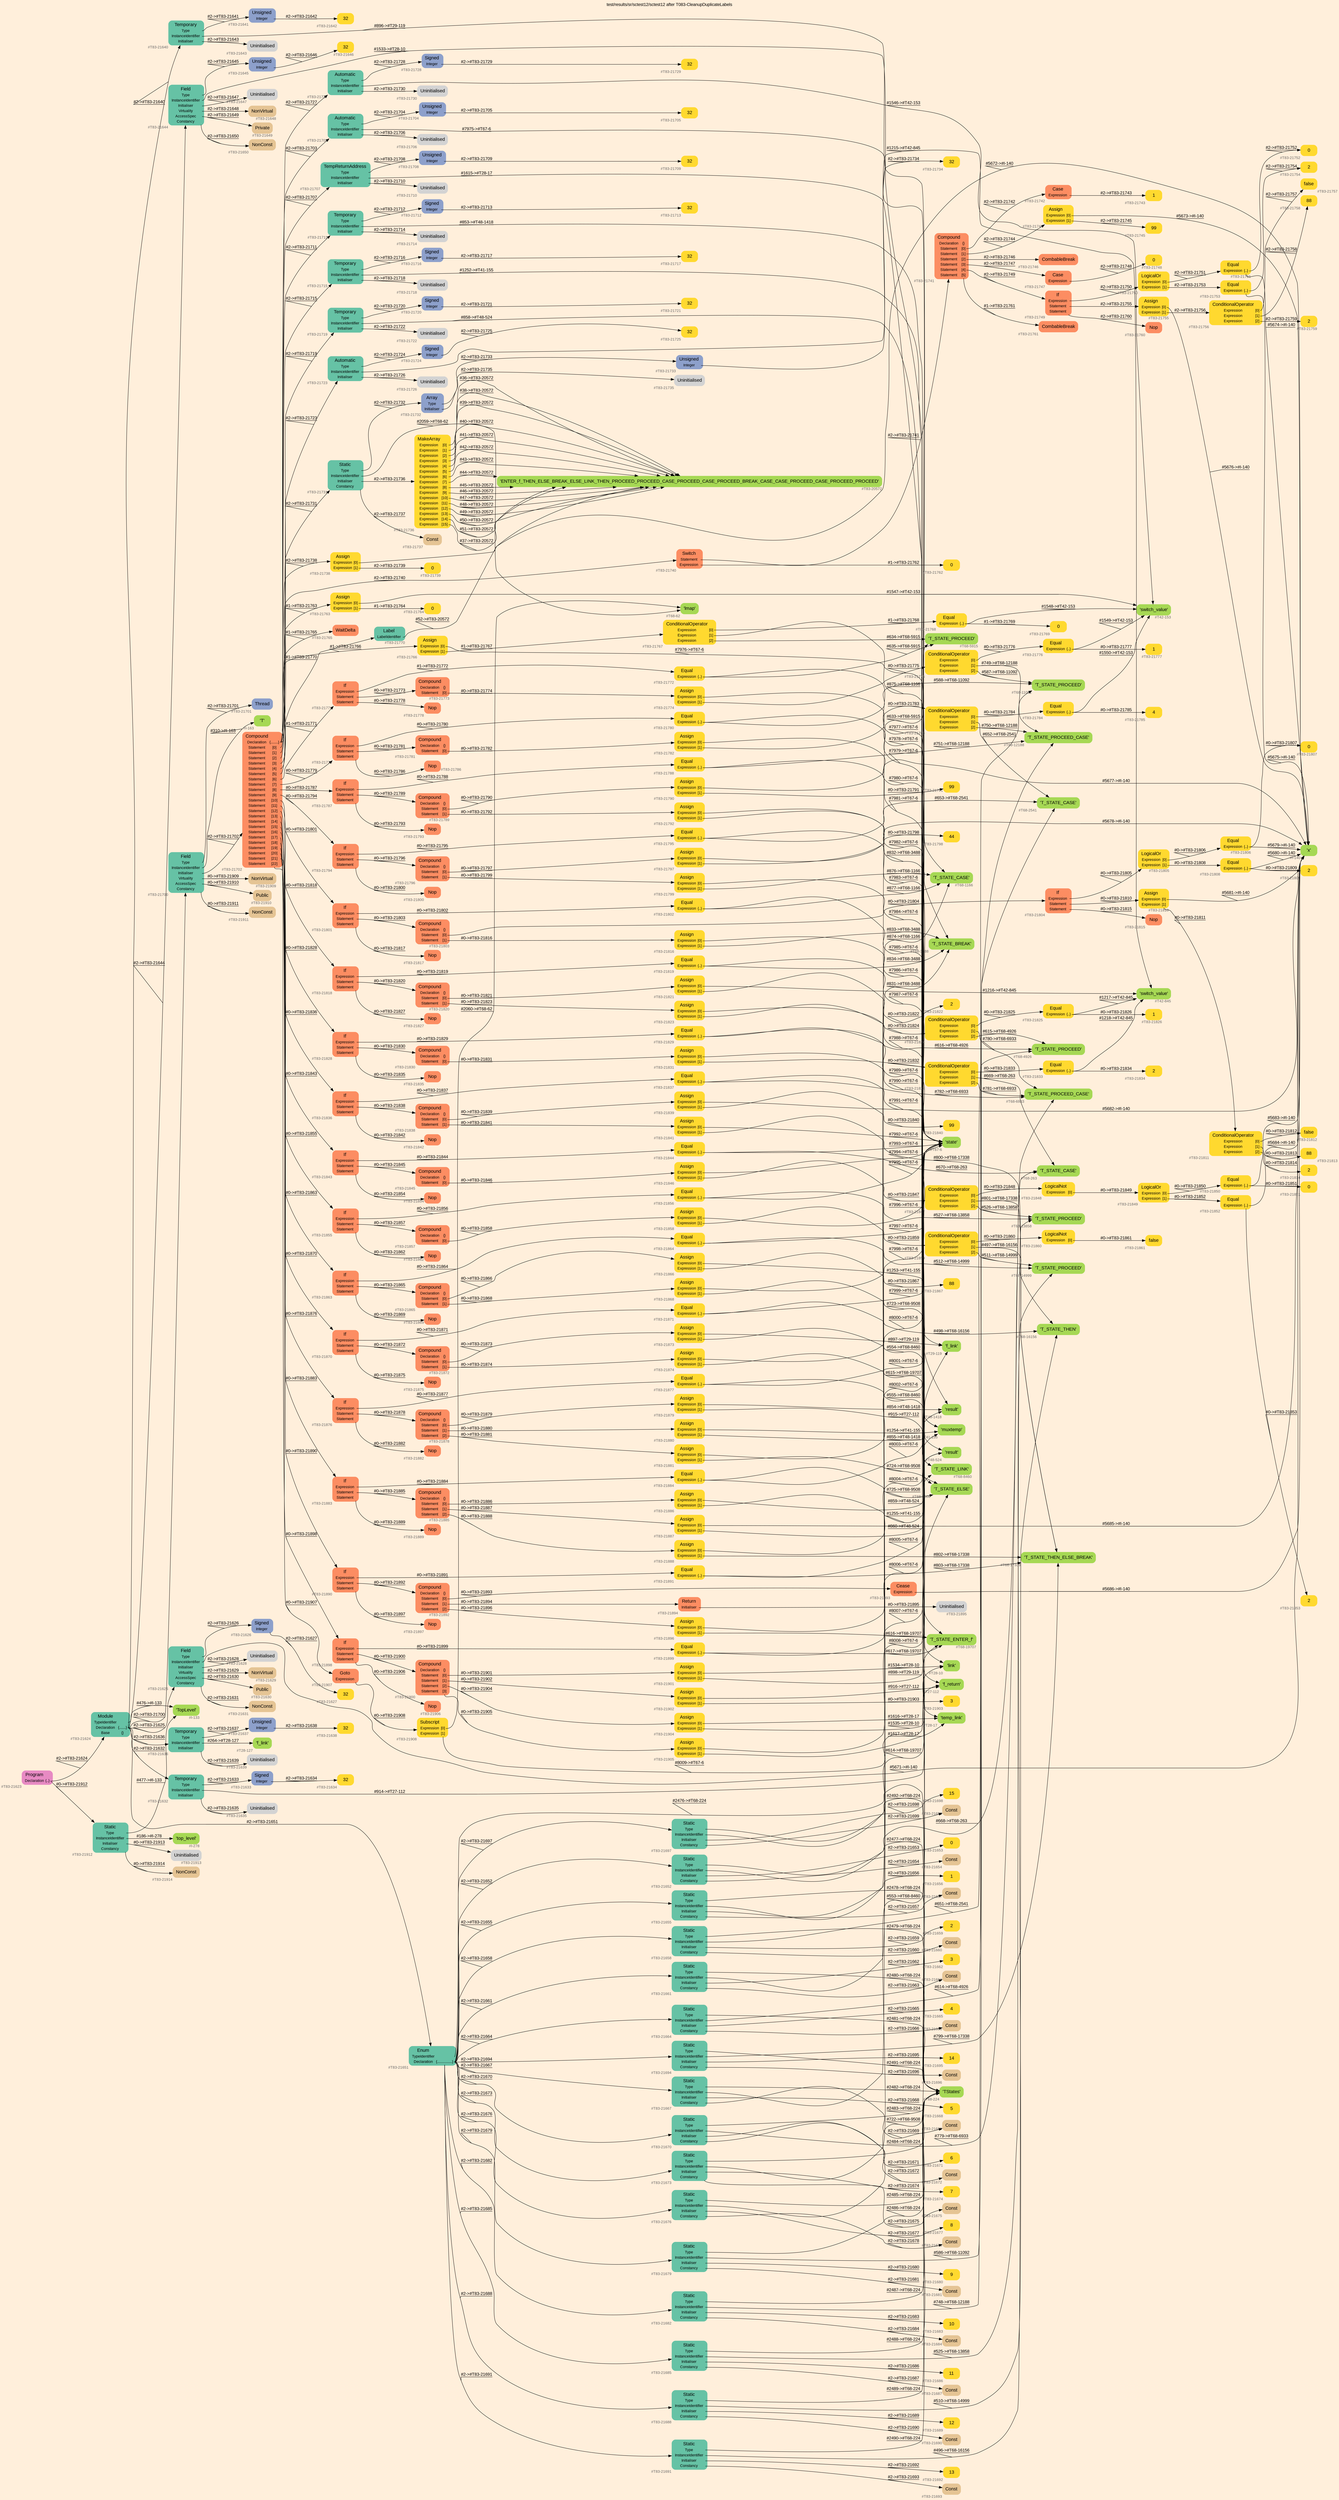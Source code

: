 digraph "test/results/sr/sctest12/sctest12 after T083-CleanupDuplicateLabels" {
label = "test/results/sr/sctest12/sctest12 after T083-CleanupDuplicateLabels"
labelloc = t
graph [
    rankdir = "LR"
    ranksep = 0.3
    bgcolor = antiquewhite1
    color = black
    fontcolor = black
    fontname = "Arial"
];
node [
    fontname = "Arial"
];
edge [
    fontname = "Arial"
];

// -------------------- node figure --------------------
// -------- block #T83-21623 ----------
"#T83-21623" [
    fillcolor = "/set28/4"
    xlabel = "#T83-21623"
    fontsize = "12"
    fontcolor = grey40
    shape = "plaintext"
    label = <<TABLE BORDER="0" CELLBORDER="0" CELLSPACING="0">
     <TR><TD><FONT COLOR="black" POINT-SIZE="15">Program</FONT></TD></TR>
     <TR><TD><FONT COLOR="black" POINT-SIZE="12">Declaration</FONT></TD><TD PORT="port0"><FONT COLOR="black" POINT-SIZE="12">{..}</FONT></TD></TR>
    </TABLE>>
    style = "rounded,filled"
];

// -------- block #T83-21624 ----------
"#T83-21624" [
    fillcolor = "/set28/1"
    xlabel = "#T83-21624"
    fontsize = "12"
    fontcolor = grey40
    shape = "plaintext"
    label = <<TABLE BORDER="0" CELLBORDER="0" CELLSPACING="0">
     <TR><TD><FONT COLOR="black" POINT-SIZE="15">Module</FONT></TD></TR>
     <TR><TD><FONT COLOR="black" POINT-SIZE="12">TypeIdentifier</FONT></TD><TD PORT="port0"></TD></TR>
     <TR><TD><FONT COLOR="black" POINT-SIZE="12">Declaration</FONT></TD><TD PORT="port1"><FONT COLOR="black" POINT-SIZE="12">{.......}</FONT></TD></TR>
     <TR><TD><FONT COLOR="black" POINT-SIZE="12">Base</FONT></TD><TD PORT="port2"><FONT COLOR="black" POINT-SIZE="12">{}</FONT></TD></TR>
    </TABLE>>
    style = "rounded,filled"
];

// -------- block #I-133 ----------
"#I-133" [
    fillcolor = "/set28/5"
    xlabel = "#I-133"
    fontsize = "12"
    fontcolor = grey40
    shape = "plaintext"
    label = <<TABLE BORDER="0" CELLBORDER="0" CELLSPACING="0">
     <TR><TD><FONT COLOR="black" POINT-SIZE="15">'TopLevel'</FONT></TD></TR>
    </TABLE>>
    style = "rounded,filled"
];

// -------- block #T83-21625 ----------
"#T83-21625" [
    fillcolor = "/set28/1"
    xlabel = "#T83-21625"
    fontsize = "12"
    fontcolor = grey40
    shape = "plaintext"
    label = <<TABLE BORDER="0" CELLBORDER="0" CELLSPACING="0">
     <TR><TD><FONT COLOR="black" POINT-SIZE="15">Field</FONT></TD></TR>
     <TR><TD><FONT COLOR="black" POINT-SIZE="12">Type</FONT></TD><TD PORT="port0"></TD></TR>
     <TR><TD><FONT COLOR="black" POINT-SIZE="12">InstanceIdentifier</FONT></TD><TD PORT="port1"></TD></TR>
     <TR><TD><FONT COLOR="black" POINT-SIZE="12">Initialiser</FONT></TD><TD PORT="port2"></TD></TR>
     <TR><TD><FONT COLOR="black" POINT-SIZE="12">Virtuality</FONT></TD><TD PORT="port3"></TD></TR>
     <TR><TD><FONT COLOR="black" POINT-SIZE="12">AccessSpec</FONT></TD><TD PORT="port4"></TD></TR>
     <TR><TD><FONT COLOR="black" POINT-SIZE="12">Constancy</FONT></TD><TD PORT="port5"></TD></TR>
    </TABLE>>
    style = "rounded,filled"
];

// -------- block #T83-21626 ----------
"#T83-21626" [
    fillcolor = "/set28/3"
    xlabel = "#T83-21626"
    fontsize = "12"
    fontcolor = grey40
    shape = "plaintext"
    label = <<TABLE BORDER="0" CELLBORDER="0" CELLSPACING="0">
     <TR><TD><FONT COLOR="black" POINT-SIZE="15">Signed</FONT></TD></TR>
     <TR><TD><FONT COLOR="black" POINT-SIZE="12">Integer</FONT></TD><TD PORT="port0"></TD></TR>
    </TABLE>>
    style = "rounded,filled"
];

// -------- block #T83-21627 ----------
"#T83-21627" [
    fillcolor = "/set28/6"
    xlabel = "#T83-21627"
    fontsize = "12"
    fontcolor = grey40
    shape = "plaintext"
    label = <<TABLE BORDER="0" CELLBORDER="0" CELLSPACING="0">
     <TR><TD><FONT COLOR="black" POINT-SIZE="15">32</FONT></TD></TR>
    </TABLE>>
    style = "rounded,filled"
];

// -------- block #I-140 ----------
"#I-140" [
    fillcolor = "/set28/5"
    xlabel = "#I-140"
    fontsize = "12"
    fontcolor = grey40
    shape = "plaintext"
    label = <<TABLE BORDER="0" CELLBORDER="0" CELLSPACING="0">
     <TR><TD><FONT COLOR="black" POINT-SIZE="15">'x'</FONT></TD></TR>
    </TABLE>>
    style = "rounded,filled"
];

// -------- block #T83-21628 ----------
"#T83-21628" [
    xlabel = "#T83-21628"
    fontsize = "12"
    fontcolor = grey40
    shape = "plaintext"
    label = <<TABLE BORDER="0" CELLBORDER="0" CELLSPACING="0">
     <TR><TD><FONT COLOR="black" POINT-SIZE="15">Uninitialised</FONT></TD></TR>
    </TABLE>>
    style = "rounded,filled"
];

// -------- block #T83-21629 ----------
"#T83-21629" [
    fillcolor = "/set28/7"
    xlabel = "#T83-21629"
    fontsize = "12"
    fontcolor = grey40
    shape = "plaintext"
    label = <<TABLE BORDER="0" CELLBORDER="0" CELLSPACING="0">
     <TR><TD><FONT COLOR="black" POINT-SIZE="15">NonVirtual</FONT></TD></TR>
    </TABLE>>
    style = "rounded,filled"
];

// -------- block #T83-21630 ----------
"#T83-21630" [
    fillcolor = "/set28/7"
    xlabel = "#T83-21630"
    fontsize = "12"
    fontcolor = grey40
    shape = "plaintext"
    label = <<TABLE BORDER="0" CELLBORDER="0" CELLSPACING="0">
     <TR><TD><FONT COLOR="black" POINT-SIZE="15">Public</FONT></TD></TR>
    </TABLE>>
    style = "rounded,filled"
];

// -------- block #T83-21631 ----------
"#T83-21631" [
    fillcolor = "/set28/7"
    xlabel = "#T83-21631"
    fontsize = "12"
    fontcolor = grey40
    shape = "plaintext"
    label = <<TABLE BORDER="0" CELLBORDER="0" CELLSPACING="0">
     <TR><TD><FONT COLOR="black" POINT-SIZE="15">NonConst</FONT></TD></TR>
    </TABLE>>
    style = "rounded,filled"
];

// -------- block #T83-21632 ----------
"#T83-21632" [
    fillcolor = "/set28/1"
    xlabel = "#T83-21632"
    fontsize = "12"
    fontcolor = grey40
    shape = "plaintext"
    label = <<TABLE BORDER="0" CELLBORDER="0" CELLSPACING="0">
     <TR><TD><FONT COLOR="black" POINT-SIZE="15">Temporary</FONT></TD></TR>
     <TR><TD><FONT COLOR="black" POINT-SIZE="12">Type</FONT></TD><TD PORT="port0"></TD></TR>
     <TR><TD><FONT COLOR="black" POINT-SIZE="12">InstanceIdentifier</FONT></TD><TD PORT="port1"></TD></TR>
     <TR><TD><FONT COLOR="black" POINT-SIZE="12">Initialiser</FONT></TD><TD PORT="port2"></TD></TR>
    </TABLE>>
    style = "rounded,filled"
];

// -------- block #T83-21633 ----------
"#T83-21633" [
    fillcolor = "/set28/3"
    xlabel = "#T83-21633"
    fontsize = "12"
    fontcolor = grey40
    shape = "plaintext"
    label = <<TABLE BORDER="0" CELLBORDER="0" CELLSPACING="0">
     <TR><TD><FONT COLOR="black" POINT-SIZE="15">Signed</FONT></TD></TR>
     <TR><TD><FONT COLOR="black" POINT-SIZE="12">Integer</FONT></TD><TD PORT="port0"></TD></TR>
    </TABLE>>
    style = "rounded,filled"
];

// -------- block #T83-21634 ----------
"#T83-21634" [
    fillcolor = "/set28/6"
    xlabel = "#T83-21634"
    fontsize = "12"
    fontcolor = grey40
    shape = "plaintext"
    label = <<TABLE BORDER="0" CELLBORDER="0" CELLSPACING="0">
     <TR><TD><FONT COLOR="black" POINT-SIZE="15">32</FONT></TD></TR>
    </TABLE>>
    style = "rounded,filled"
];

// -------- block #T27-112 ----------
"#T27-112" [
    fillcolor = "/set28/5"
    xlabel = "#T27-112"
    fontsize = "12"
    fontcolor = grey40
    shape = "plaintext"
    label = <<TABLE BORDER="0" CELLBORDER="0" CELLSPACING="0">
     <TR><TD><FONT COLOR="black" POINT-SIZE="15">'f_return'</FONT></TD></TR>
    </TABLE>>
    style = "rounded,filled"
];

// -------- block #T83-21635 ----------
"#T83-21635" [
    xlabel = "#T83-21635"
    fontsize = "12"
    fontcolor = grey40
    shape = "plaintext"
    label = <<TABLE BORDER="0" CELLBORDER="0" CELLSPACING="0">
     <TR><TD><FONT COLOR="black" POINT-SIZE="15">Uninitialised</FONT></TD></TR>
    </TABLE>>
    style = "rounded,filled"
];

// -------- block #T83-21636 ----------
"#T83-21636" [
    fillcolor = "/set28/1"
    xlabel = "#T83-21636"
    fontsize = "12"
    fontcolor = grey40
    shape = "plaintext"
    label = <<TABLE BORDER="0" CELLBORDER="0" CELLSPACING="0">
     <TR><TD><FONT COLOR="black" POINT-SIZE="15">Temporary</FONT></TD></TR>
     <TR><TD><FONT COLOR="black" POINT-SIZE="12">Type</FONT></TD><TD PORT="port0"></TD></TR>
     <TR><TD><FONT COLOR="black" POINT-SIZE="12">InstanceIdentifier</FONT></TD><TD PORT="port1"></TD></TR>
     <TR><TD><FONT COLOR="black" POINT-SIZE="12">Initialiser</FONT></TD><TD PORT="port2"></TD></TR>
    </TABLE>>
    style = "rounded,filled"
];

// -------- block #T83-21637 ----------
"#T83-21637" [
    fillcolor = "/set28/3"
    xlabel = "#T83-21637"
    fontsize = "12"
    fontcolor = grey40
    shape = "plaintext"
    label = <<TABLE BORDER="0" CELLBORDER="0" CELLSPACING="0">
     <TR><TD><FONT COLOR="black" POINT-SIZE="15">Unsigned</FONT></TD></TR>
     <TR><TD><FONT COLOR="black" POINT-SIZE="12">Integer</FONT></TD><TD PORT="port0"></TD></TR>
    </TABLE>>
    style = "rounded,filled"
];

// -------- block #T83-21638 ----------
"#T83-21638" [
    fillcolor = "/set28/6"
    xlabel = "#T83-21638"
    fontsize = "12"
    fontcolor = grey40
    shape = "plaintext"
    label = <<TABLE BORDER="0" CELLBORDER="0" CELLSPACING="0">
     <TR><TD><FONT COLOR="black" POINT-SIZE="15">32</FONT></TD></TR>
    </TABLE>>
    style = "rounded,filled"
];

// -------- block #T28-127 ----------
"#T28-127" [
    fillcolor = "/set28/5"
    xlabel = "#T28-127"
    fontsize = "12"
    fontcolor = grey40
    shape = "plaintext"
    label = <<TABLE BORDER="0" CELLBORDER="0" CELLSPACING="0">
     <TR><TD><FONT COLOR="black" POINT-SIZE="15">'f_link'</FONT></TD></TR>
    </TABLE>>
    style = "rounded,filled"
];

// -------- block #T83-21639 ----------
"#T83-21639" [
    xlabel = "#T83-21639"
    fontsize = "12"
    fontcolor = grey40
    shape = "plaintext"
    label = <<TABLE BORDER="0" CELLBORDER="0" CELLSPACING="0">
     <TR><TD><FONT COLOR="black" POINT-SIZE="15">Uninitialised</FONT></TD></TR>
    </TABLE>>
    style = "rounded,filled"
];

// -------- block #T83-21640 ----------
"#T83-21640" [
    fillcolor = "/set28/1"
    xlabel = "#T83-21640"
    fontsize = "12"
    fontcolor = grey40
    shape = "plaintext"
    label = <<TABLE BORDER="0" CELLBORDER="0" CELLSPACING="0">
     <TR><TD><FONT COLOR="black" POINT-SIZE="15">Temporary</FONT></TD></TR>
     <TR><TD><FONT COLOR="black" POINT-SIZE="12">Type</FONT></TD><TD PORT="port0"></TD></TR>
     <TR><TD><FONT COLOR="black" POINT-SIZE="12">InstanceIdentifier</FONT></TD><TD PORT="port1"></TD></TR>
     <TR><TD><FONT COLOR="black" POINT-SIZE="12">Initialiser</FONT></TD><TD PORT="port2"></TD></TR>
    </TABLE>>
    style = "rounded,filled"
];

// -------- block #T83-21641 ----------
"#T83-21641" [
    fillcolor = "/set28/3"
    xlabel = "#T83-21641"
    fontsize = "12"
    fontcolor = grey40
    shape = "plaintext"
    label = <<TABLE BORDER="0" CELLBORDER="0" CELLSPACING="0">
     <TR><TD><FONT COLOR="black" POINT-SIZE="15">Unsigned</FONT></TD></TR>
     <TR><TD><FONT COLOR="black" POINT-SIZE="12">Integer</FONT></TD><TD PORT="port0"></TD></TR>
    </TABLE>>
    style = "rounded,filled"
];

// -------- block #T83-21642 ----------
"#T83-21642" [
    fillcolor = "/set28/6"
    xlabel = "#T83-21642"
    fontsize = "12"
    fontcolor = grey40
    shape = "plaintext"
    label = <<TABLE BORDER="0" CELLBORDER="0" CELLSPACING="0">
     <TR><TD><FONT COLOR="black" POINT-SIZE="15">32</FONT></TD></TR>
    </TABLE>>
    style = "rounded,filled"
];

// -------- block #T29-119 ----------
"#T29-119" [
    fillcolor = "/set28/5"
    xlabel = "#T29-119"
    fontsize = "12"
    fontcolor = grey40
    shape = "plaintext"
    label = <<TABLE BORDER="0" CELLBORDER="0" CELLSPACING="0">
     <TR><TD><FONT COLOR="black" POINT-SIZE="15">'f_link'</FONT></TD></TR>
    </TABLE>>
    style = "rounded,filled"
];

// -------- block #T83-21643 ----------
"#T83-21643" [
    xlabel = "#T83-21643"
    fontsize = "12"
    fontcolor = grey40
    shape = "plaintext"
    label = <<TABLE BORDER="0" CELLBORDER="0" CELLSPACING="0">
     <TR><TD><FONT COLOR="black" POINT-SIZE="15">Uninitialised</FONT></TD></TR>
    </TABLE>>
    style = "rounded,filled"
];

// -------- block #T83-21644 ----------
"#T83-21644" [
    fillcolor = "/set28/1"
    xlabel = "#T83-21644"
    fontsize = "12"
    fontcolor = grey40
    shape = "plaintext"
    label = <<TABLE BORDER="0" CELLBORDER="0" CELLSPACING="0">
     <TR><TD><FONT COLOR="black" POINT-SIZE="15">Field</FONT></TD></TR>
     <TR><TD><FONT COLOR="black" POINT-SIZE="12">Type</FONT></TD><TD PORT="port0"></TD></TR>
     <TR><TD><FONT COLOR="black" POINT-SIZE="12">InstanceIdentifier</FONT></TD><TD PORT="port1"></TD></TR>
     <TR><TD><FONT COLOR="black" POINT-SIZE="12">Initialiser</FONT></TD><TD PORT="port2"></TD></TR>
     <TR><TD><FONT COLOR="black" POINT-SIZE="12">Virtuality</FONT></TD><TD PORT="port3"></TD></TR>
     <TR><TD><FONT COLOR="black" POINT-SIZE="12">AccessSpec</FONT></TD><TD PORT="port4"></TD></TR>
     <TR><TD><FONT COLOR="black" POINT-SIZE="12">Constancy</FONT></TD><TD PORT="port5"></TD></TR>
    </TABLE>>
    style = "rounded,filled"
];

// -------- block #T83-21645 ----------
"#T83-21645" [
    fillcolor = "/set28/3"
    xlabel = "#T83-21645"
    fontsize = "12"
    fontcolor = grey40
    shape = "plaintext"
    label = <<TABLE BORDER="0" CELLBORDER="0" CELLSPACING="0">
     <TR><TD><FONT COLOR="black" POINT-SIZE="15">Unsigned</FONT></TD></TR>
     <TR><TD><FONT COLOR="black" POINT-SIZE="12">Integer</FONT></TD><TD PORT="port0"></TD></TR>
    </TABLE>>
    style = "rounded,filled"
];

// -------- block #T83-21646 ----------
"#T83-21646" [
    fillcolor = "/set28/6"
    xlabel = "#T83-21646"
    fontsize = "12"
    fontcolor = grey40
    shape = "plaintext"
    label = <<TABLE BORDER="0" CELLBORDER="0" CELLSPACING="0">
     <TR><TD><FONT COLOR="black" POINT-SIZE="15">32</FONT></TD></TR>
    </TABLE>>
    style = "rounded,filled"
];

// -------- block #T28-10 ----------
"#T28-10" [
    fillcolor = "/set28/5"
    xlabel = "#T28-10"
    fontsize = "12"
    fontcolor = grey40
    shape = "plaintext"
    label = <<TABLE BORDER="0" CELLBORDER="0" CELLSPACING="0">
     <TR><TD><FONT COLOR="black" POINT-SIZE="15">'link'</FONT></TD></TR>
    </TABLE>>
    style = "rounded,filled"
];

// -------- block #T83-21647 ----------
"#T83-21647" [
    xlabel = "#T83-21647"
    fontsize = "12"
    fontcolor = grey40
    shape = "plaintext"
    label = <<TABLE BORDER="0" CELLBORDER="0" CELLSPACING="0">
     <TR><TD><FONT COLOR="black" POINT-SIZE="15">Uninitialised</FONT></TD></TR>
    </TABLE>>
    style = "rounded,filled"
];

// -------- block #T83-21648 ----------
"#T83-21648" [
    fillcolor = "/set28/7"
    xlabel = "#T83-21648"
    fontsize = "12"
    fontcolor = grey40
    shape = "plaintext"
    label = <<TABLE BORDER="0" CELLBORDER="0" CELLSPACING="0">
     <TR><TD><FONT COLOR="black" POINT-SIZE="15">NonVirtual</FONT></TD></TR>
    </TABLE>>
    style = "rounded,filled"
];

// -------- block #T83-21649 ----------
"#T83-21649" [
    fillcolor = "/set28/7"
    xlabel = "#T83-21649"
    fontsize = "12"
    fontcolor = grey40
    shape = "plaintext"
    label = <<TABLE BORDER="0" CELLBORDER="0" CELLSPACING="0">
     <TR><TD><FONT COLOR="black" POINT-SIZE="15">Private</FONT></TD></TR>
    </TABLE>>
    style = "rounded,filled"
];

// -------- block #T83-21650 ----------
"#T83-21650" [
    fillcolor = "/set28/7"
    xlabel = "#T83-21650"
    fontsize = "12"
    fontcolor = grey40
    shape = "plaintext"
    label = <<TABLE BORDER="0" CELLBORDER="0" CELLSPACING="0">
     <TR><TD><FONT COLOR="black" POINT-SIZE="15">NonConst</FONT></TD></TR>
    </TABLE>>
    style = "rounded,filled"
];

// -------- block #T83-21651 ----------
"#T83-21651" [
    fillcolor = "/set28/1"
    xlabel = "#T83-21651"
    fontsize = "12"
    fontcolor = grey40
    shape = "plaintext"
    label = <<TABLE BORDER="0" CELLBORDER="0" CELLSPACING="0">
     <TR><TD><FONT COLOR="black" POINT-SIZE="15">Enum</FONT></TD></TR>
     <TR><TD><FONT COLOR="black" POINT-SIZE="12">TypeIdentifier</FONT></TD><TD PORT="port0"></TD></TR>
     <TR><TD><FONT COLOR="black" POINT-SIZE="12">Declaration</FONT></TD><TD PORT="port1"><FONT COLOR="black" POINT-SIZE="12">{................}</FONT></TD></TR>
    </TABLE>>
    style = "rounded,filled"
];

// -------- block #T68-224 ----------
"#T68-224" [
    fillcolor = "/set28/5"
    xlabel = "#T68-224"
    fontsize = "12"
    fontcolor = grey40
    shape = "plaintext"
    label = <<TABLE BORDER="0" CELLBORDER="0" CELLSPACING="0">
     <TR><TD><FONT COLOR="black" POINT-SIZE="15">'TStates'</FONT></TD></TR>
    </TABLE>>
    style = "rounded,filled"
];

// -------- block #T83-21652 ----------
"#T83-21652" [
    fillcolor = "/set28/1"
    xlabel = "#T83-21652"
    fontsize = "12"
    fontcolor = grey40
    shape = "plaintext"
    label = <<TABLE BORDER="0" CELLBORDER="0" CELLSPACING="0">
     <TR><TD><FONT COLOR="black" POINT-SIZE="15">Static</FONT></TD></TR>
     <TR><TD><FONT COLOR="black" POINT-SIZE="12">Type</FONT></TD><TD PORT="port0"></TD></TR>
     <TR><TD><FONT COLOR="black" POINT-SIZE="12">InstanceIdentifier</FONT></TD><TD PORT="port1"></TD></TR>
     <TR><TD><FONT COLOR="black" POINT-SIZE="12">Initialiser</FONT></TD><TD PORT="port2"></TD></TR>
     <TR><TD><FONT COLOR="black" POINT-SIZE="12">Constancy</FONT></TD><TD PORT="port3"></TD></TR>
    </TABLE>>
    style = "rounded,filled"
];

// -------- block #T68-263 ----------
"#T68-263" [
    fillcolor = "/set28/5"
    xlabel = "#T68-263"
    fontsize = "12"
    fontcolor = grey40
    shape = "plaintext"
    label = <<TABLE BORDER="0" CELLBORDER="0" CELLSPACING="0">
     <TR><TD><FONT COLOR="black" POINT-SIZE="15">'T_STATE_CASE'</FONT></TD></TR>
    </TABLE>>
    style = "rounded,filled"
];

// -------- block #T83-21653 ----------
"#T83-21653" [
    fillcolor = "/set28/6"
    xlabel = "#T83-21653"
    fontsize = "12"
    fontcolor = grey40
    shape = "plaintext"
    label = <<TABLE BORDER="0" CELLBORDER="0" CELLSPACING="0">
     <TR><TD><FONT COLOR="black" POINT-SIZE="15">0</FONT></TD></TR>
    </TABLE>>
    style = "rounded,filled"
];

// -------- block #T83-21654 ----------
"#T83-21654" [
    fillcolor = "/set28/7"
    xlabel = "#T83-21654"
    fontsize = "12"
    fontcolor = grey40
    shape = "plaintext"
    label = <<TABLE BORDER="0" CELLBORDER="0" CELLSPACING="0">
     <TR><TD><FONT COLOR="black" POINT-SIZE="15">Const</FONT></TD></TR>
    </TABLE>>
    style = "rounded,filled"
];

// -------- block #T83-21655 ----------
"#T83-21655" [
    fillcolor = "/set28/1"
    xlabel = "#T83-21655"
    fontsize = "12"
    fontcolor = grey40
    shape = "plaintext"
    label = <<TABLE BORDER="0" CELLBORDER="0" CELLSPACING="0">
     <TR><TD><FONT COLOR="black" POINT-SIZE="15">Static</FONT></TD></TR>
     <TR><TD><FONT COLOR="black" POINT-SIZE="12">Type</FONT></TD><TD PORT="port0"></TD></TR>
     <TR><TD><FONT COLOR="black" POINT-SIZE="12">InstanceIdentifier</FONT></TD><TD PORT="port1"></TD></TR>
     <TR><TD><FONT COLOR="black" POINT-SIZE="12">Initialiser</FONT></TD><TD PORT="port2"></TD></TR>
     <TR><TD><FONT COLOR="black" POINT-SIZE="12">Constancy</FONT></TD><TD PORT="port3"></TD></TR>
    </TABLE>>
    style = "rounded,filled"
];

// -------- block #T68-1166 ----------
"#T68-1166" [
    fillcolor = "/set28/5"
    xlabel = "#T68-1166"
    fontsize = "12"
    fontcolor = grey40
    shape = "plaintext"
    label = <<TABLE BORDER="0" CELLBORDER="0" CELLSPACING="0">
     <TR><TD><FONT COLOR="black" POINT-SIZE="15">'T_STATE_CASE'</FONT></TD></TR>
    </TABLE>>
    style = "rounded,filled"
];

// -------- block #T83-21656 ----------
"#T83-21656" [
    fillcolor = "/set28/6"
    xlabel = "#T83-21656"
    fontsize = "12"
    fontcolor = grey40
    shape = "plaintext"
    label = <<TABLE BORDER="0" CELLBORDER="0" CELLSPACING="0">
     <TR><TD><FONT COLOR="black" POINT-SIZE="15">1</FONT></TD></TR>
    </TABLE>>
    style = "rounded,filled"
];

// -------- block #T83-21657 ----------
"#T83-21657" [
    fillcolor = "/set28/7"
    xlabel = "#T83-21657"
    fontsize = "12"
    fontcolor = grey40
    shape = "plaintext"
    label = <<TABLE BORDER="0" CELLBORDER="0" CELLSPACING="0">
     <TR><TD><FONT COLOR="black" POINT-SIZE="15">Const</FONT></TD></TR>
    </TABLE>>
    style = "rounded,filled"
];

// -------- block #T83-21658 ----------
"#T83-21658" [
    fillcolor = "/set28/1"
    xlabel = "#T83-21658"
    fontsize = "12"
    fontcolor = grey40
    shape = "plaintext"
    label = <<TABLE BORDER="0" CELLBORDER="0" CELLSPACING="0">
     <TR><TD><FONT COLOR="black" POINT-SIZE="15">Static</FONT></TD></TR>
     <TR><TD><FONT COLOR="black" POINT-SIZE="12">Type</FONT></TD><TD PORT="port0"></TD></TR>
     <TR><TD><FONT COLOR="black" POINT-SIZE="12">InstanceIdentifier</FONT></TD><TD PORT="port1"></TD></TR>
     <TR><TD><FONT COLOR="black" POINT-SIZE="12">Initialiser</FONT></TD><TD PORT="port2"></TD></TR>
     <TR><TD><FONT COLOR="black" POINT-SIZE="12">Constancy</FONT></TD><TD PORT="port3"></TD></TR>
    </TABLE>>
    style = "rounded,filled"
];

// -------- block #T68-2541 ----------
"#T68-2541" [
    fillcolor = "/set28/5"
    xlabel = "#T68-2541"
    fontsize = "12"
    fontcolor = grey40
    shape = "plaintext"
    label = <<TABLE BORDER="0" CELLBORDER="0" CELLSPACING="0">
     <TR><TD><FONT COLOR="black" POINT-SIZE="15">'T_STATE_CASE'</FONT></TD></TR>
    </TABLE>>
    style = "rounded,filled"
];

// -------- block #T83-21659 ----------
"#T83-21659" [
    fillcolor = "/set28/6"
    xlabel = "#T83-21659"
    fontsize = "12"
    fontcolor = grey40
    shape = "plaintext"
    label = <<TABLE BORDER="0" CELLBORDER="0" CELLSPACING="0">
     <TR><TD><FONT COLOR="black" POINT-SIZE="15">2</FONT></TD></TR>
    </TABLE>>
    style = "rounded,filled"
];

// -------- block #T83-21660 ----------
"#T83-21660" [
    fillcolor = "/set28/7"
    xlabel = "#T83-21660"
    fontsize = "12"
    fontcolor = grey40
    shape = "plaintext"
    label = <<TABLE BORDER="0" CELLBORDER="0" CELLSPACING="0">
     <TR><TD><FONT COLOR="black" POINT-SIZE="15">Const</FONT></TD></TR>
    </TABLE>>
    style = "rounded,filled"
];

// -------- block #T83-21661 ----------
"#T83-21661" [
    fillcolor = "/set28/1"
    xlabel = "#T83-21661"
    fontsize = "12"
    fontcolor = grey40
    shape = "plaintext"
    label = <<TABLE BORDER="0" CELLBORDER="0" CELLSPACING="0">
     <TR><TD><FONT COLOR="black" POINT-SIZE="15">Static</FONT></TD></TR>
     <TR><TD><FONT COLOR="black" POINT-SIZE="12">Type</FONT></TD><TD PORT="port0"></TD></TR>
     <TR><TD><FONT COLOR="black" POINT-SIZE="12">InstanceIdentifier</FONT></TD><TD PORT="port1"></TD></TR>
     <TR><TD><FONT COLOR="black" POINT-SIZE="12">Initialiser</FONT></TD><TD PORT="port2"></TD></TR>
     <TR><TD><FONT COLOR="black" POINT-SIZE="12">Constancy</FONT></TD><TD PORT="port3"></TD></TR>
    </TABLE>>
    style = "rounded,filled"
];

// -------- block #T68-3488 ----------
"#T68-3488" [
    fillcolor = "/set28/5"
    xlabel = "#T68-3488"
    fontsize = "12"
    fontcolor = grey40
    shape = "plaintext"
    label = <<TABLE BORDER="0" CELLBORDER="0" CELLSPACING="0">
     <TR><TD><FONT COLOR="black" POINT-SIZE="15">'T_STATE_BREAK'</FONT></TD></TR>
    </TABLE>>
    style = "rounded,filled"
];

// -------- block #T83-21662 ----------
"#T83-21662" [
    fillcolor = "/set28/6"
    xlabel = "#T83-21662"
    fontsize = "12"
    fontcolor = grey40
    shape = "plaintext"
    label = <<TABLE BORDER="0" CELLBORDER="0" CELLSPACING="0">
     <TR><TD><FONT COLOR="black" POINT-SIZE="15">3</FONT></TD></TR>
    </TABLE>>
    style = "rounded,filled"
];

// -------- block #T83-21663 ----------
"#T83-21663" [
    fillcolor = "/set28/7"
    xlabel = "#T83-21663"
    fontsize = "12"
    fontcolor = grey40
    shape = "plaintext"
    label = <<TABLE BORDER="0" CELLBORDER="0" CELLSPACING="0">
     <TR><TD><FONT COLOR="black" POINT-SIZE="15">Const</FONT></TD></TR>
    </TABLE>>
    style = "rounded,filled"
];

// -------- block #T83-21664 ----------
"#T83-21664" [
    fillcolor = "/set28/1"
    xlabel = "#T83-21664"
    fontsize = "12"
    fontcolor = grey40
    shape = "plaintext"
    label = <<TABLE BORDER="0" CELLBORDER="0" CELLSPACING="0">
     <TR><TD><FONT COLOR="black" POINT-SIZE="15">Static</FONT></TD></TR>
     <TR><TD><FONT COLOR="black" POINT-SIZE="12">Type</FONT></TD><TD PORT="port0"></TD></TR>
     <TR><TD><FONT COLOR="black" POINT-SIZE="12">InstanceIdentifier</FONT></TD><TD PORT="port1"></TD></TR>
     <TR><TD><FONT COLOR="black" POINT-SIZE="12">Initialiser</FONT></TD><TD PORT="port2"></TD></TR>
     <TR><TD><FONT COLOR="black" POINT-SIZE="12">Constancy</FONT></TD><TD PORT="port3"></TD></TR>
    </TABLE>>
    style = "rounded,filled"
];

// -------- block #T68-4926 ----------
"#T68-4926" [
    fillcolor = "/set28/5"
    xlabel = "#T68-4926"
    fontsize = "12"
    fontcolor = grey40
    shape = "plaintext"
    label = <<TABLE BORDER="0" CELLBORDER="0" CELLSPACING="0">
     <TR><TD><FONT COLOR="black" POINT-SIZE="15">'T_STATE_PROCEED'</FONT></TD></TR>
    </TABLE>>
    style = "rounded,filled"
];

// -------- block #T83-21665 ----------
"#T83-21665" [
    fillcolor = "/set28/6"
    xlabel = "#T83-21665"
    fontsize = "12"
    fontcolor = grey40
    shape = "plaintext"
    label = <<TABLE BORDER="0" CELLBORDER="0" CELLSPACING="0">
     <TR><TD><FONT COLOR="black" POINT-SIZE="15">4</FONT></TD></TR>
    </TABLE>>
    style = "rounded,filled"
];

// -------- block #T83-21666 ----------
"#T83-21666" [
    fillcolor = "/set28/7"
    xlabel = "#T83-21666"
    fontsize = "12"
    fontcolor = grey40
    shape = "plaintext"
    label = <<TABLE BORDER="0" CELLBORDER="0" CELLSPACING="0">
     <TR><TD><FONT COLOR="black" POINT-SIZE="15">Const</FONT></TD></TR>
    </TABLE>>
    style = "rounded,filled"
];

// -------- block #T83-21667 ----------
"#T83-21667" [
    fillcolor = "/set28/1"
    xlabel = "#T83-21667"
    fontsize = "12"
    fontcolor = grey40
    shape = "plaintext"
    label = <<TABLE BORDER="0" CELLBORDER="0" CELLSPACING="0">
     <TR><TD><FONT COLOR="black" POINT-SIZE="15">Static</FONT></TD></TR>
     <TR><TD><FONT COLOR="black" POINT-SIZE="12">Type</FONT></TD><TD PORT="port0"></TD></TR>
     <TR><TD><FONT COLOR="black" POINT-SIZE="12">InstanceIdentifier</FONT></TD><TD PORT="port1"></TD></TR>
     <TR><TD><FONT COLOR="black" POINT-SIZE="12">Initialiser</FONT></TD><TD PORT="port2"></TD></TR>
     <TR><TD><FONT COLOR="black" POINT-SIZE="12">Constancy</FONT></TD><TD PORT="port3"></TD></TR>
    </TABLE>>
    style = "rounded,filled"
];

// -------- block #T68-5915 ----------
"#T68-5915" [
    fillcolor = "/set28/5"
    xlabel = "#T68-5915"
    fontsize = "12"
    fontcolor = grey40
    shape = "plaintext"
    label = <<TABLE BORDER="0" CELLBORDER="0" CELLSPACING="0">
     <TR><TD><FONT COLOR="black" POINT-SIZE="15">'T_STATE_PROCEED'</FONT></TD></TR>
    </TABLE>>
    style = "rounded,filled"
];

// -------- block #T83-21668 ----------
"#T83-21668" [
    fillcolor = "/set28/6"
    xlabel = "#T83-21668"
    fontsize = "12"
    fontcolor = grey40
    shape = "plaintext"
    label = <<TABLE BORDER="0" CELLBORDER="0" CELLSPACING="0">
     <TR><TD><FONT COLOR="black" POINT-SIZE="15">5</FONT></TD></TR>
    </TABLE>>
    style = "rounded,filled"
];

// -------- block #T83-21669 ----------
"#T83-21669" [
    fillcolor = "/set28/7"
    xlabel = "#T83-21669"
    fontsize = "12"
    fontcolor = grey40
    shape = "plaintext"
    label = <<TABLE BORDER="0" CELLBORDER="0" CELLSPACING="0">
     <TR><TD><FONT COLOR="black" POINT-SIZE="15">Const</FONT></TD></TR>
    </TABLE>>
    style = "rounded,filled"
];

// -------- block #T83-21670 ----------
"#T83-21670" [
    fillcolor = "/set28/1"
    xlabel = "#T83-21670"
    fontsize = "12"
    fontcolor = grey40
    shape = "plaintext"
    label = <<TABLE BORDER="0" CELLBORDER="0" CELLSPACING="0">
     <TR><TD><FONT COLOR="black" POINT-SIZE="15">Static</FONT></TD></TR>
     <TR><TD><FONT COLOR="black" POINT-SIZE="12">Type</FONT></TD><TD PORT="port0"></TD></TR>
     <TR><TD><FONT COLOR="black" POINT-SIZE="12">InstanceIdentifier</FONT></TD><TD PORT="port1"></TD></TR>
     <TR><TD><FONT COLOR="black" POINT-SIZE="12">Initialiser</FONT></TD><TD PORT="port2"></TD></TR>
     <TR><TD><FONT COLOR="black" POINT-SIZE="12">Constancy</FONT></TD><TD PORT="port3"></TD></TR>
    </TABLE>>
    style = "rounded,filled"
];

// -------- block #T68-6933 ----------
"#T68-6933" [
    fillcolor = "/set28/5"
    xlabel = "#T68-6933"
    fontsize = "12"
    fontcolor = grey40
    shape = "plaintext"
    label = <<TABLE BORDER="0" CELLBORDER="0" CELLSPACING="0">
     <TR><TD><FONT COLOR="black" POINT-SIZE="15">'T_STATE_PROCEED_CASE'</FONT></TD></TR>
    </TABLE>>
    style = "rounded,filled"
];

// -------- block #T83-21671 ----------
"#T83-21671" [
    fillcolor = "/set28/6"
    xlabel = "#T83-21671"
    fontsize = "12"
    fontcolor = grey40
    shape = "plaintext"
    label = <<TABLE BORDER="0" CELLBORDER="0" CELLSPACING="0">
     <TR><TD><FONT COLOR="black" POINT-SIZE="15">6</FONT></TD></TR>
    </TABLE>>
    style = "rounded,filled"
];

// -------- block #T83-21672 ----------
"#T83-21672" [
    fillcolor = "/set28/7"
    xlabel = "#T83-21672"
    fontsize = "12"
    fontcolor = grey40
    shape = "plaintext"
    label = <<TABLE BORDER="0" CELLBORDER="0" CELLSPACING="0">
     <TR><TD><FONT COLOR="black" POINT-SIZE="15">Const</FONT></TD></TR>
    </TABLE>>
    style = "rounded,filled"
];

// -------- block #T83-21673 ----------
"#T83-21673" [
    fillcolor = "/set28/1"
    xlabel = "#T83-21673"
    fontsize = "12"
    fontcolor = grey40
    shape = "plaintext"
    label = <<TABLE BORDER="0" CELLBORDER="0" CELLSPACING="0">
     <TR><TD><FONT COLOR="black" POINT-SIZE="15">Static</FONT></TD></TR>
     <TR><TD><FONT COLOR="black" POINT-SIZE="12">Type</FONT></TD><TD PORT="port0"></TD></TR>
     <TR><TD><FONT COLOR="black" POINT-SIZE="12">InstanceIdentifier</FONT></TD><TD PORT="port1"></TD></TR>
     <TR><TD><FONT COLOR="black" POINT-SIZE="12">Initialiser</FONT></TD><TD PORT="port2"></TD></TR>
     <TR><TD><FONT COLOR="black" POINT-SIZE="12">Constancy</FONT></TD><TD PORT="port3"></TD></TR>
    </TABLE>>
    style = "rounded,filled"
];

// -------- block #T68-8460 ----------
"#T68-8460" [
    fillcolor = "/set28/5"
    xlabel = "#T68-8460"
    fontsize = "12"
    fontcolor = grey40
    shape = "plaintext"
    label = <<TABLE BORDER="0" CELLBORDER="0" CELLSPACING="0">
     <TR><TD><FONT COLOR="black" POINT-SIZE="15">'T_STATE_LINK'</FONT></TD></TR>
    </TABLE>>
    style = "rounded,filled"
];

// -------- block #T83-21674 ----------
"#T83-21674" [
    fillcolor = "/set28/6"
    xlabel = "#T83-21674"
    fontsize = "12"
    fontcolor = grey40
    shape = "plaintext"
    label = <<TABLE BORDER="0" CELLBORDER="0" CELLSPACING="0">
     <TR><TD><FONT COLOR="black" POINT-SIZE="15">7</FONT></TD></TR>
    </TABLE>>
    style = "rounded,filled"
];

// -------- block #T83-21675 ----------
"#T83-21675" [
    fillcolor = "/set28/7"
    xlabel = "#T83-21675"
    fontsize = "12"
    fontcolor = grey40
    shape = "plaintext"
    label = <<TABLE BORDER="0" CELLBORDER="0" CELLSPACING="0">
     <TR><TD><FONT COLOR="black" POINT-SIZE="15">Const</FONT></TD></TR>
    </TABLE>>
    style = "rounded,filled"
];

// -------- block #T83-21676 ----------
"#T83-21676" [
    fillcolor = "/set28/1"
    xlabel = "#T83-21676"
    fontsize = "12"
    fontcolor = grey40
    shape = "plaintext"
    label = <<TABLE BORDER="0" CELLBORDER="0" CELLSPACING="0">
     <TR><TD><FONT COLOR="black" POINT-SIZE="15">Static</FONT></TD></TR>
     <TR><TD><FONT COLOR="black" POINT-SIZE="12">Type</FONT></TD><TD PORT="port0"></TD></TR>
     <TR><TD><FONT COLOR="black" POINT-SIZE="12">InstanceIdentifier</FONT></TD><TD PORT="port1"></TD></TR>
     <TR><TD><FONT COLOR="black" POINT-SIZE="12">Initialiser</FONT></TD><TD PORT="port2"></TD></TR>
     <TR><TD><FONT COLOR="black" POINT-SIZE="12">Constancy</FONT></TD><TD PORT="port3"></TD></TR>
    </TABLE>>
    style = "rounded,filled"
];

// -------- block #T68-9508 ----------
"#T68-9508" [
    fillcolor = "/set28/5"
    xlabel = "#T68-9508"
    fontsize = "12"
    fontcolor = grey40
    shape = "plaintext"
    label = <<TABLE BORDER="0" CELLBORDER="0" CELLSPACING="0">
     <TR><TD><FONT COLOR="black" POINT-SIZE="15">'T_STATE_ELSE'</FONT></TD></TR>
    </TABLE>>
    style = "rounded,filled"
];

// -------- block #T83-21677 ----------
"#T83-21677" [
    fillcolor = "/set28/6"
    xlabel = "#T83-21677"
    fontsize = "12"
    fontcolor = grey40
    shape = "plaintext"
    label = <<TABLE BORDER="0" CELLBORDER="0" CELLSPACING="0">
     <TR><TD><FONT COLOR="black" POINT-SIZE="15">8</FONT></TD></TR>
    </TABLE>>
    style = "rounded,filled"
];

// -------- block #T83-21678 ----------
"#T83-21678" [
    fillcolor = "/set28/7"
    xlabel = "#T83-21678"
    fontsize = "12"
    fontcolor = grey40
    shape = "plaintext"
    label = <<TABLE BORDER="0" CELLBORDER="0" CELLSPACING="0">
     <TR><TD><FONT COLOR="black" POINT-SIZE="15">Const</FONT></TD></TR>
    </TABLE>>
    style = "rounded,filled"
];

// -------- block #T83-21679 ----------
"#T83-21679" [
    fillcolor = "/set28/1"
    xlabel = "#T83-21679"
    fontsize = "12"
    fontcolor = grey40
    shape = "plaintext"
    label = <<TABLE BORDER="0" CELLBORDER="0" CELLSPACING="0">
     <TR><TD><FONT COLOR="black" POINT-SIZE="15">Static</FONT></TD></TR>
     <TR><TD><FONT COLOR="black" POINT-SIZE="12">Type</FONT></TD><TD PORT="port0"></TD></TR>
     <TR><TD><FONT COLOR="black" POINT-SIZE="12">InstanceIdentifier</FONT></TD><TD PORT="port1"></TD></TR>
     <TR><TD><FONT COLOR="black" POINT-SIZE="12">Initialiser</FONT></TD><TD PORT="port2"></TD></TR>
     <TR><TD><FONT COLOR="black" POINT-SIZE="12">Constancy</FONT></TD><TD PORT="port3"></TD></TR>
    </TABLE>>
    style = "rounded,filled"
];

// -------- block #T68-11092 ----------
"#T68-11092" [
    fillcolor = "/set28/5"
    xlabel = "#T68-11092"
    fontsize = "12"
    fontcolor = grey40
    shape = "plaintext"
    label = <<TABLE BORDER="0" CELLBORDER="0" CELLSPACING="0">
     <TR><TD><FONT COLOR="black" POINT-SIZE="15">'T_STATE_PROCEED'</FONT></TD></TR>
    </TABLE>>
    style = "rounded,filled"
];

// -------- block #T83-21680 ----------
"#T83-21680" [
    fillcolor = "/set28/6"
    xlabel = "#T83-21680"
    fontsize = "12"
    fontcolor = grey40
    shape = "plaintext"
    label = <<TABLE BORDER="0" CELLBORDER="0" CELLSPACING="0">
     <TR><TD><FONT COLOR="black" POINT-SIZE="15">9</FONT></TD></TR>
    </TABLE>>
    style = "rounded,filled"
];

// -------- block #T83-21681 ----------
"#T83-21681" [
    fillcolor = "/set28/7"
    xlabel = "#T83-21681"
    fontsize = "12"
    fontcolor = grey40
    shape = "plaintext"
    label = <<TABLE BORDER="0" CELLBORDER="0" CELLSPACING="0">
     <TR><TD><FONT COLOR="black" POINT-SIZE="15">Const</FONT></TD></TR>
    </TABLE>>
    style = "rounded,filled"
];

// -------- block #T83-21682 ----------
"#T83-21682" [
    fillcolor = "/set28/1"
    xlabel = "#T83-21682"
    fontsize = "12"
    fontcolor = grey40
    shape = "plaintext"
    label = <<TABLE BORDER="0" CELLBORDER="0" CELLSPACING="0">
     <TR><TD><FONT COLOR="black" POINT-SIZE="15">Static</FONT></TD></TR>
     <TR><TD><FONT COLOR="black" POINT-SIZE="12">Type</FONT></TD><TD PORT="port0"></TD></TR>
     <TR><TD><FONT COLOR="black" POINT-SIZE="12">InstanceIdentifier</FONT></TD><TD PORT="port1"></TD></TR>
     <TR><TD><FONT COLOR="black" POINT-SIZE="12">Initialiser</FONT></TD><TD PORT="port2"></TD></TR>
     <TR><TD><FONT COLOR="black" POINT-SIZE="12">Constancy</FONT></TD><TD PORT="port3"></TD></TR>
    </TABLE>>
    style = "rounded,filled"
];

// -------- block #T68-12188 ----------
"#T68-12188" [
    fillcolor = "/set28/5"
    xlabel = "#T68-12188"
    fontsize = "12"
    fontcolor = grey40
    shape = "plaintext"
    label = <<TABLE BORDER="0" CELLBORDER="0" CELLSPACING="0">
     <TR><TD><FONT COLOR="black" POINT-SIZE="15">'T_STATE_PROCEED_CASE'</FONT></TD></TR>
    </TABLE>>
    style = "rounded,filled"
];

// -------- block #T83-21683 ----------
"#T83-21683" [
    fillcolor = "/set28/6"
    xlabel = "#T83-21683"
    fontsize = "12"
    fontcolor = grey40
    shape = "plaintext"
    label = <<TABLE BORDER="0" CELLBORDER="0" CELLSPACING="0">
     <TR><TD><FONT COLOR="black" POINT-SIZE="15">10</FONT></TD></TR>
    </TABLE>>
    style = "rounded,filled"
];

// -------- block #T83-21684 ----------
"#T83-21684" [
    fillcolor = "/set28/7"
    xlabel = "#T83-21684"
    fontsize = "12"
    fontcolor = grey40
    shape = "plaintext"
    label = <<TABLE BORDER="0" CELLBORDER="0" CELLSPACING="0">
     <TR><TD><FONT COLOR="black" POINT-SIZE="15">Const</FONT></TD></TR>
    </TABLE>>
    style = "rounded,filled"
];

// -------- block #T83-21685 ----------
"#T83-21685" [
    fillcolor = "/set28/1"
    xlabel = "#T83-21685"
    fontsize = "12"
    fontcolor = grey40
    shape = "plaintext"
    label = <<TABLE BORDER="0" CELLBORDER="0" CELLSPACING="0">
     <TR><TD><FONT COLOR="black" POINT-SIZE="15">Static</FONT></TD></TR>
     <TR><TD><FONT COLOR="black" POINT-SIZE="12">Type</FONT></TD><TD PORT="port0"></TD></TR>
     <TR><TD><FONT COLOR="black" POINT-SIZE="12">InstanceIdentifier</FONT></TD><TD PORT="port1"></TD></TR>
     <TR><TD><FONT COLOR="black" POINT-SIZE="12">Initialiser</FONT></TD><TD PORT="port2"></TD></TR>
     <TR><TD><FONT COLOR="black" POINT-SIZE="12">Constancy</FONT></TD><TD PORT="port3"></TD></TR>
    </TABLE>>
    style = "rounded,filled"
];

// -------- block #T68-13858 ----------
"#T68-13858" [
    fillcolor = "/set28/5"
    xlabel = "#T68-13858"
    fontsize = "12"
    fontcolor = grey40
    shape = "plaintext"
    label = <<TABLE BORDER="0" CELLBORDER="0" CELLSPACING="0">
     <TR><TD><FONT COLOR="black" POINT-SIZE="15">'T_STATE_PROCEED'</FONT></TD></TR>
    </TABLE>>
    style = "rounded,filled"
];

// -------- block #T83-21686 ----------
"#T83-21686" [
    fillcolor = "/set28/6"
    xlabel = "#T83-21686"
    fontsize = "12"
    fontcolor = grey40
    shape = "plaintext"
    label = <<TABLE BORDER="0" CELLBORDER="0" CELLSPACING="0">
     <TR><TD><FONT COLOR="black" POINT-SIZE="15">11</FONT></TD></TR>
    </TABLE>>
    style = "rounded,filled"
];

// -------- block #T83-21687 ----------
"#T83-21687" [
    fillcolor = "/set28/7"
    xlabel = "#T83-21687"
    fontsize = "12"
    fontcolor = grey40
    shape = "plaintext"
    label = <<TABLE BORDER="0" CELLBORDER="0" CELLSPACING="0">
     <TR><TD><FONT COLOR="black" POINT-SIZE="15">Const</FONT></TD></TR>
    </TABLE>>
    style = "rounded,filled"
];

// -------- block #T83-21688 ----------
"#T83-21688" [
    fillcolor = "/set28/1"
    xlabel = "#T83-21688"
    fontsize = "12"
    fontcolor = grey40
    shape = "plaintext"
    label = <<TABLE BORDER="0" CELLBORDER="0" CELLSPACING="0">
     <TR><TD><FONT COLOR="black" POINT-SIZE="15">Static</FONT></TD></TR>
     <TR><TD><FONT COLOR="black" POINT-SIZE="12">Type</FONT></TD><TD PORT="port0"></TD></TR>
     <TR><TD><FONT COLOR="black" POINT-SIZE="12">InstanceIdentifier</FONT></TD><TD PORT="port1"></TD></TR>
     <TR><TD><FONT COLOR="black" POINT-SIZE="12">Initialiser</FONT></TD><TD PORT="port2"></TD></TR>
     <TR><TD><FONT COLOR="black" POINT-SIZE="12">Constancy</FONT></TD><TD PORT="port3"></TD></TR>
    </TABLE>>
    style = "rounded,filled"
];

// -------- block #T68-14999 ----------
"#T68-14999" [
    fillcolor = "/set28/5"
    xlabel = "#T68-14999"
    fontsize = "12"
    fontcolor = grey40
    shape = "plaintext"
    label = <<TABLE BORDER="0" CELLBORDER="0" CELLSPACING="0">
     <TR><TD><FONT COLOR="black" POINT-SIZE="15">'T_STATE_PROCEED'</FONT></TD></TR>
    </TABLE>>
    style = "rounded,filled"
];

// -------- block #T83-21689 ----------
"#T83-21689" [
    fillcolor = "/set28/6"
    xlabel = "#T83-21689"
    fontsize = "12"
    fontcolor = grey40
    shape = "plaintext"
    label = <<TABLE BORDER="0" CELLBORDER="0" CELLSPACING="0">
     <TR><TD><FONT COLOR="black" POINT-SIZE="15">12</FONT></TD></TR>
    </TABLE>>
    style = "rounded,filled"
];

// -------- block #T83-21690 ----------
"#T83-21690" [
    fillcolor = "/set28/7"
    xlabel = "#T83-21690"
    fontsize = "12"
    fontcolor = grey40
    shape = "plaintext"
    label = <<TABLE BORDER="0" CELLBORDER="0" CELLSPACING="0">
     <TR><TD><FONT COLOR="black" POINT-SIZE="15">Const</FONT></TD></TR>
    </TABLE>>
    style = "rounded,filled"
];

// -------- block #T83-21691 ----------
"#T83-21691" [
    fillcolor = "/set28/1"
    xlabel = "#T83-21691"
    fontsize = "12"
    fontcolor = grey40
    shape = "plaintext"
    label = <<TABLE BORDER="0" CELLBORDER="0" CELLSPACING="0">
     <TR><TD><FONT COLOR="black" POINT-SIZE="15">Static</FONT></TD></TR>
     <TR><TD><FONT COLOR="black" POINT-SIZE="12">Type</FONT></TD><TD PORT="port0"></TD></TR>
     <TR><TD><FONT COLOR="black" POINT-SIZE="12">InstanceIdentifier</FONT></TD><TD PORT="port1"></TD></TR>
     <TR><TD><FONT COLOR="black" POINT-SIZE="12">Initialiser</FONT></TD><TD PORT="port2"></TD></TR>
     <TR><TD><FONT COLOR="black" POINT-SIZE="12">Constancy</FONT></TD><TD PORT="port3"></TD></TR>
    </TABLE>>
    style = "rounded,filled"
];

// -------- block #T68-16156 ----------
"#T68-16156" [
    fillcolor = "/set28/5"
    xlabel = "#T68-16156"
    fontsize = "12"
    fontcolor = grey40
    shape = "plaintext"
    label = <<TABLE BORDER="0" CELLBORDER="0" CELLSPACING="0">
     <TR><TD><FONT COLOR="black" POINT-SIZE="15">'T_STATE_THEN'</FONT></TD></TR>
    </TABLE>>
    style = "rounded,filled"
];

// -------- block #T83-21692 ----------
"#T83-21692" [
    fillcolor = "/set28/6"
    xlabel = "#T83-21692"
    fontsize = "12"
    fontcolor = grey40
    shape = "plaintext"
    label = <<TABLE BORDER="0" CELLBORDER="0" CELLSPACING="0">
     <TR><TD><FONT COLOR="black" POINT-SIZE="15">13</FONT></TD></TR>
    </TABLE>>
    style = "rounded,filled"
];

// -------- block #T83-21693 ----------
"#T83-21693" [
    fillcolor = "/set28/7"
    xlabel = "#T83-21693"
    fontsize = "12"
    fontcolor = grey40
    shape = "plaintext"
    label = <<TABLE BORDER="0" CELLBORDER="0" CELLSPACING="0">
     <TR><TD><FONT COLOR="black" POINT-SIZE="15">Const</FONT></TD></TR>
    </TABLE>>
    style = "rounded,filled"
];

// -------- block #T83-21694 ----------
"#T83-21694" [
    fillcolor = "/set28/1"
    xlabel = "#T83-21694"
    fontsize = "12"
    fontcolor = grey40
    shape = "plaintext"
    label = <<TABLE BORDER="0" CELLBORDER="0" CELLSPACING="0">
     <TR><TD><FONT COLOR="black" POINT-SIZE="15">Static</FONT></TD></TR>
     <TR><TD><FONT COLOR="black" POINT-SIZE="12">Type</FONT></TD><TD PORT="port0"></TD></TR>
     <TR><TD><FONT COLOR="black" POINT-SIZE="12">InstanceIdentifier</FONT></TD><TD PORT="port1"></TD></TR>
     <TR><TD><FONT COLOR="black" POINT-SIZE="12">Initialiser</FONT></TD><TD PORT="port2"></TD></TR>
     <TR><TD><FONT COLOR="black" POINT-SIZE="12">Constancy</FONT></TD><TD PORT="port3"></TD></TR>
    </TABLE>>
    style = "rounded,filled"
];

// -------- block #T68-17338 ----------
"#T68-17338" [
    fillcolor = "/set28/5"
    xlabel = "#T68-17338"
    fontsize = "12"
    fontcolor = grey40
    shape = "plaintext"
    label = <<TABLE BORDER="0" CELLBORDER="0" CELLSPACING="0">
     <TR><TD><FONT COLOR="black" POINT-SIZE="15">'T_STATE_THEN_ELSE_BREAK'</FONT></TD></TR>
    </TABLE>>
    style = "rounded,filled"
];

// -------- block #T83-21695 ----------
"#T83-21695" [
    fillcolor = "/set28/6"
    xlabel = "#T83-21695"
    fontsize = "12"
    fontcolor = grey40
    shape = "plaintext"
    label = <<TABLE BORDER="0" CELLBORDER="0" CELLSPACING="0">
     <TR><TD><FONT COLOR="black" POINT-SIZE="15">14</FONT></TD></TR>
    </TABLE>>
    style = "rounded,filled"
];

// -------- block #T83-21696 ----------
"#T83-21696" [
    fillcolor = "/set28/7"
    xlabel = "#T83-21696"
    fontsize = "12"
    fontcolor = grey40
    shape = "plaintext"
    label = <<TABLE BORDER="0" CELLBORDER="0" CELLSPACING="0">
     <TR><TD><FONT COLOR="black" POINT-SIZE="15">Const</FONT></TD></TR>
    </TABLE>>
    style = "rounded,filled"
];

// -------- block #T83-21697 ----------
"#T83-21697" [
    fillcolor = "/set28/1"
    xlabel = "#T83-21697"
    fontsize = "12"
    fontcolor = grey40
    shape = "plaintext"
    label = <<TABLE BORDER="0" CELLBORDER="0" CELLSPACING="0">
     <TR><TD><FONT COLOR="black" POINT-SIZE="15">Static</FONT></TD></TR>
     <TR><TD><FONT COLOR="black" POINT-SIZE="12">Type</FONT></TD><TD PORT="port0"></TD></TR>
     <TR><TD><FONT COLOR="black" POINT-SIZE="12">InstanceIdentifier</FONT></TD><TD PORT="port1"></TD></TR>
     <TR><TD><FONT COLOR="black" POINT-SIZE="12">Initialiser</FONT></TD><TD PORT="port2"></TD></TR>
     <TR><TD><FONT COLOR="black" POINT-SIZE="12">Constancy</FONT></TD><TD PORT="port3"></TD></TR>
    </TABLE>>
    style = "rounded,filled"
];

// -------- block #T68-19707 ----------
"#T68-19707" [
    fillcolor = "/set28/5"
    xlabel = "#T68-19707"
    fontsize = "12"
    fontcolor = grey40
    shape = "plaintext"
    label = <<TABLE BORDER="0" CELLBORDER="0" CELLSPACING="0">
     <TR><TD><FONT COLOR="black" POINT-SIZE="15">'T_STATE_ENTER_f'</FONT></TD></TR>
    </TABLE>>
    style = "rounded,filled"
];

// -------- block #T83-21698 ----------
"#T83-21698" [
    fillcolor = "/set28/6"
    xlabel = "#T83-21698"
    fontsize = "12"
    fontcolor = grey40
    shape = "plaintext"
    label = <<TABLE BORDER="0" CELLBORDER="0" CELLSPACING="0">
     <TR><TD><FONT COLOR="black" POINT-SIZE="15">15</FONT></TD></TR>
    </TABLE>>
    style = "rounded,filled"
];

// -------- block #T83-21699 ----------
"#T83-21699" [
    fillcolor = "/set28/7"
    xlabel = "#T83-21699"
    fontsize = "12"
    fontcolor = grey40
    shape = "plaintext"
    label = <<TABLE BORDER="0" CELLBORDER="0" CELLSPACING="0">
     <TR><TD><FONT COLOR="black" POINT-SIZE="15">Const</FONT></TD></TR>
    </TABLE>>
    style = "rounded,filled"
];

// -------- block #T83-21700 ----------
"#T83-21700" [
    fillcolor = "/set28/1"
    xlabel = "#T83-21700"
    fontsize = "12"
    fontcolor = grey40
    shape = "plaintext"
    label = <<TABLE BORDER="0" CELLBORDER="0" CELLSPACING="0">
     <TR><TD><FONT COLOR="black" POINT-SIZE="15">Field</FONT></TD></TR>
     <TR><TD><FONT COLOR="black" POINT-SIZE="12">Type</FONT></TD><TD PORT="port0"></TD></TR>
     <TR><TD><FONT COLOR="black" POINT-SIZE="12">InstanceIdentifier</FONT></TD><TD PORT="port1"></TD></TR>
     <TR><TD><FONT COLOR="black" POINT-SIZE="12">Initialiser</FONT></TD><TD PORT="port2"></TD></TR>
     <TR><TD><FONT COLOR="black" POINT-SIZE="12">Virtuality</FONT></TD><TD PORT="port3"></TD></TR>
     <TR><TD><FONT COLOR="black" POINT-SIZE="12">AccessSpec</FONT></TD><TD PORT="port4"></TD></TR>
     <TR><TD><FONT COLOR="black" POINT-SIZE="12">Constancy</FONT></TD><TD PORT="port5"></TD></TR>
    </TABLE>>
    style = "rounded,filled"
];

// -------- block #T83-21701 ----------
"#T83-21701" [
    fillcolor = "/set28/3"
    xlabel = "#T83-21701"
    fontsize = "12"
    fontcolor = grey40
    shape = "plaintext"
    label = <<TABLE BORDER="0" CELLBORDER="0" CELLSPACING="0">
     <TR><TD><FONT COLOR="black" POINT-SIZE="15">Thread</FONT></TD></TR>
    </TABLE>>
    style = "rounded,filled"
];

// -------- block #I-163 ----------
"#I-163" [
    fillcolor = "/set28/5"
    xlabel = "#I-163"
    fontsize = "12"
    fontcolor = grey40
    shape = "plaintext"
    label = <<TABLE BORDER="0" CELLBORDER="0" CELLSPACING="0">
     <TR><TD><FONT COLOR="black" POINT-SIZE="15">'T'</FONT></TD></TR>
    </TABLE>>
    style = "rounded,filled"
];

// -------- block #T83-21702 ----------
"#T83-21702" [
    fillcolor = "/set28/2"
    xlabel = "#T83-21702"
    fontsize = "12"
    fontcolor = grey40
    shape = "plaintext"
    label = <<TABLE BORDER="0" CELLBORDER="0" CELLSPACING="0">
     <TR><TD><FONT COLOR="black" POINT-SIZE="15">Compound</FONT></TD></TR>
     <TR><TD><FONT COLOR="black" POINT-SIZE="12">Declaration</FONT></TD><TD PORT="port0"><FONT COLOR="black" POINT-SIZE="12">{........}</FONT></TD></TR>
     <TR><TD><FONT COLOR="black" POINT-SIZE="12">Statement</FONT></TD><TD PORT="port1"><FONT COLOR="black" POINT-SIZE="12">[0]</FONT></TD></TR>
     <TR><TD><FONT COLOR="black" POINT-SIZE="12">Statement</FONT></TD><TD PORT="port2"><FONT COLOR="black" POINT-SIZE="12">[1]</FONT></TD></TR>
     <TR><TD><FONT COLOR="black" POINT-SIZE="12">Statement</FONT></TD><TD PORT="port3"><FONT COLOR="black" POINT-SIZE="12">[2]</FONT></TD></TR>
     <TR><TD><FONT COLOR="black" POINT-SIZE="12">Statement</FONT></TD><TD PORT="port4"><FONT COLOR="black" POINT-SIZE="12">[3]</FONT></TD></TR>
     <TR><TD><FONT COLOR="black" POINT-SIZE="12">Statement</FONT></TD><TD PORT="port5"><FONT COLOR="black" POINT-SIZE="12">[4]</FONT></TD></TR>
     <TR><TD><FONT COLOR="black" POINT-SIZE="12">Statement</FONT></TD><TD PORT="port6"><FONT COLOR="black" POINT-SIZE="12">[5]</FONT></TD></TR>
     <TR><TD><FONT COLOR="black" POINT-SIZE="12">Statement</FONT></TD><TD PORT="port7"><FONT COLOR="black" POINT-SIZE="12">[6]</FONT></TD></TR>
     <TR><TD><FONT COLOR="black" POINT-SIZE="12">Statement</FONT></TD><TD PORT="port8"><FONT COLOR="black" POINT-SIZE="12">[7]</FONT></TD></TR>
     <TR><TD><FONT COLOR="black" POINT-SIZE="12">Statement</FONT></TD><TD PORT="port9"><FONT COLOR="black" POINT-SIZE="12">[8]</FONT></TD></TR>
     <TR><TD><FONT COLOR="black" POINT-SIZE="12">Statement</FONT></TD><TD PORT="port10"><FONT COLOR="black" POINT-SIZE="12">[9]</FONT></TD></TR>
     <TR><TD><FONT COLOR="black" POINT-SIZE="12">Statement</FONT></TD><TD PORT="port11"><FONT COLOR="black" POINT-SIZE="12">[10]</FONT></TD></TR>
     <TR><TD><FONT COLOR="black" POINT-SIZE="12">Statement</FONT></TD><TD PORT="port12"><FONT COLOR="black" POINT-SIZE="12">[11]</FONT></TD></TR>
     <TR><TD><FONT COLOR="black" POINT-SIZE="12">Statement</FONT></TD><TD PORT="port13"><FONT COLOR="black" POINT-SIZE="12">[12]</FONT></TD></TR>
     <TR><TD><FONT COLOR="black" POINT-SIZE="12">Statement</FONT></TD><TD PORT="port14"><FONT COLOR="black" POINT-SIZE="12">[13]</FONT></TD></TR>
     <TR><TD><FONT COLOR="black" POINT-SIZE="12">Statement</FONT></TD><TD PORT="port15"><FONT COLOR="black" POINT-SIZE="12">[14]</FONT></TD></TR>
     <TR><TD><FONT COLOR="black" POINT-SIZE="12">Statement</FONT></TD><TD PORT="port16"><FONT COLOR="black" POINT-SIZE="12">[15]</FONT></TD></TR>
     <TR><TD><FONT COLOR="black" POINT-SIZE="12">Statement</FONT></TD><TD PORT="port17"><FONT COLOR="black" POINT-SIZE="12">[16]</FONT></TD></TR>
     <TR><TD><FONT COLOR="black" POINT-SIZE="12">Statement</FONT></TD><TD PORT="port18"><FONT COLOR="black" POINT-SIZE="12">[17]</FONT></TD></TR>
     <TR><TD><FONT COLOR="black" POINT-SIZE="12">Statement</FONT></TD><TD PORT="port19"><FONT COLOR="black" POINT-SIZE="12">[18]</FONT></TD></TR>
     <TR><TD><FONT COLOR="black" POINT-SIZE="12">Statement</FONT></TD><TD PORT="port20"><FONT COLOR="black" POINT-SIZE="12">[19]</FONT></TD></TR>
     <TR><TD><FONT COLOR="black" POINT-SIZE="12">Statement</FONT></TD><TD PORT="port21"><FONT COLOR="black" POINT-SIZE="12">[20]</FONT></TD></TR>
     <TR><TD><FONT COLOR="black" POINT-SIZE="12">Statement</FONT></TD><TD PORT="port22"><FONT COLOR="black" POINT-SIZE="12">[21]</FONT></TD></TR>
     <TR><TD><FONT COLOR="black" POINT-SIZE="12">Statement</FONT></TD><TD PORT="port23"><FONT COLOR="black" POINT-SIZE="12">[22]</FONT></TD></TR>
    </TABLE>>
    style = "rounded,filled"
];

// -------- block #T83-21703 ----------
"#T83-21703" [
    fillcolor = "/set28/1"
    xlabel = "#T83-21703"
    fontsize = "12"
    fontcolor = grey40
    shape = "plaintext"
    label = <<TABLE BORDER="0" CELLBORDER="0" CELLSPACING="0">
     <TR><TD><FONT COLOR="black" POINT-SIZE="15">Automatic</FONT></TD></TR>
     <TR><TD><FONT COLOR="black" POINT-SIZE="12">Type</FONT></TD><TD PORT="port0"></TD></TR>
     <TR><TD><FONT COLOR="black" POINT-SIZE="12">InstanceIdentifier</FONT></TD><TD PORT="port1"></TD></TR>
     <TR><TD><FONT COLOR="black" POINT-SIZE="12">Initialiser</FONT></TD><TD PORT="port2"></TD></TR>
    </TABLE>>
    style = "rounded,filled"
];

// -------- block #T83-21704 ----------
"#T83-21704" [
    fillcolor = "/set28/3"
    xlabel = "#T83-21704"
    fontsize = "12"
    fontcolor = grey40
    shape = "plaintext"
    label = <<TABLE BORDER="0" CELLBORDER="0" CELLSPACING="0">
     <TR><TD><FONT COLOR="black" POINT-SIZE="15">Unsigned</FONT></TD></TR>
     <TR><TD><FONT COLOR="black" POINT-SIZE="12">Integer</FONT></TD><TD PORT="port0"></TD></TR>
    </TABLE>>
    style = "rounded,filled"
];

// -------- block #T83-21705 ----------
"#T83-21705" [
    fillcolor = "/set28/6"
    xlabel = "#T83-21705"
    fontsize = "12"
    fontcolor = grey40
    shape = "plaintext"
    label = <<TABLE BORDER="0" CELLBORDER="0" CELLSPACING="0">
     <TR><TD><FONT COLOR="black" POINT-SIZE="15">32</FONT></TD></TR>
    </TABLE>>
    style = "rounded,filled"
];

// -------- block #T67-6 ----------
"#T67-6" [
    fillcolor = "/set28/5"
    xlabel = "#T67-6"
    fontsize = "12"
    fontcolor = grey40
    shape = "plaintext"
    label = <<TABLE BORDER="0" CELLBORDER="0" CELLSPACING="0">
     <TR><TD><FONT COLOR="black" POINT-SIZE="15">'state'</FONT></TD></TR>
    </TABLE>>
    style = "rounded,filled"
];

// -------- block #T83-21706 ----------
"#T83-21706" [
    xlabel = "#T83-21706"
    fontsize = "12"
    fontcolor = grey40
    shape = "plaintext"
    label = <<TABLE BORDER="0" CELLBORDER="0" CELLSPACING="0">
     <TR><TD><FONT COLOR="black" POINT-SIZE="15">Uninitialised</FONT></TD></TR>
    </TABLE>>
    style = "rounded,filled"
];

// -------- block #T83-21707 ----------
"#T83-21707" [
    fillcolor = "/set28/1"
    xlabel = "#T83-21707"
    fontsize = "12"
    fontcolor = grey40
    shape = "plaintext"
    label = <<TABLE BORDER="0" CELLBORDER="0" CELLSPACING="0">
     <TR><TD><FONT COLOR="black" POINT-SIZE="15">TempReturnAddress</FONT></TD></TR>
     <TR><TD><FONT COLOR="black" POINT-SIZE="12">Type</FONT></TD><TD PORT="port0"></TD></TR>
     <TR><TD><FONT COLOR="black" POINT-SIZE="12">InstanceIdentifier</FONT></TD><TD PORT="port1"></TD></TR>
     <TR><TD><FONT COLOR="black" POINT-SIZE="12">Initialiser</FONT></TD><TD PORT="port2"></TD></TR>
    </TABLE>>
    style = "rounded,filled"
];

// -------- block #T83-21708 ----------
"#T83-21708" [
    fillcolor = "/set28/3"
    xlabel = "#T83-21708"
    fontsize = "12"
    fontcolor = grey40
    shape = "plaintext"
    label = <<TABLE BORDER="0" CELLBORDER="0" CELLSPACING="0">
     <TR><TD><FONT COLOR="black" POINT-SIZE="15">Unsigned</FONT></TD></TR>
     <TR><TD><FONT COLOR="black" POINT-SIZE="12">Integer</FONT></TD><TD PORT="port0"></TD></TR>
    </TABLE>>
    style = "rounded,filled"
];

// -------- block #T83-21709 ----------
"#T83-21709" [
    fillcolor = "/set28/6"
    xlabel = "#T83-21709"
    fontsize = "12"
    fontcolor = grey40
    shape = "plaintext"
    label = <<TABLE BORDER="0" CELLBORDER="0" CELLSPACING="0">
     <TR><TD><FONT COLOR="black" POINT-SIZE="15">32</FONT></TD></TR>
    </TABLE>>
    style = "rounded,filled"
];

// -------- block #T28-17 ----------
"#T28-17" [
    fillcolor = "/set28/5"
    xlabel = "#T28-17"
    fontsize = "12"
    fontcolor = grey40
    shape = "plaintext"
    label = <<TABLE BORDER="0" CELLBORDER="0" CELLSPACING="0">
     <TR><TD><FONT COLOR="black" POINT-SIZE="15">'temp_link'</FONT></TD></TR>
    </TABLE>>
    style = "rounded,filled"
];

// -------- block #T83-21710 ----------
"#T83-21710" [
    xlabel = "#T83-21710"
    fontsize = "12"
    fontcolor = grey40
    shape = "plaintext"
    label = <<TABLE BORDER="0" CELLBORDER="0" CELLSPACING="0">
     <TR><TD><FONT COLOR="black" POINT-SIZE="15">Uninitialised</FONT></TD></TR>
    </TABLE>>
    style = "rounded,filled"
];

// -------- block #T83-21711 ----------
"#T83-21711" [
    fillcolor = "/set28/1"
    xlabel = "#T83-21711"
    fontsize = "12"
    fontcolor = grey40
    shape = "plaintext"
    label = <<TABLE BORDER="0" CELLBORDER="0" CELLSPACING="0">
     <TR><TD><FONT COLOR="black" POINT-SIZE="15">Temporary</FONT></TD></TR>
     <TR><TD><FONT COLOR="black" POINT-SIZE="12">Type</FONT></TD><TD PORT="port0"></TD></TR>
     <TR><TD><FONT COLOR="black" POINT-SIZE="12">InstanceIdentifier</FONT></TD><TD PORT="port1"></TD></TR>
     <TR><TD><FONT COLOR="black" POINT-SIZE="12">Initialiser</FONT></TD><TD PORT="port2"></TD></TR>
    </TABLE>>
    style = "rounded,filled"
];

// -------- block #T83-21712 ----------
"#T83-21712" [
    fillcolor = "/set28/3"
    xlabel = "#T83-21712"
    fontsize = "12"
    fontcolor = grey40
    shape = "plaintext"
    label = <<TABLE BORDER="0" CELLBORDER="0" CELLSPACING="0">
     <TR><TD><FONT COLOR="black" POINT-SIZE="15">Signed</FONT></TD></TR>
     <TR><TD><FONT COLOR="black" POINT-SIZE="12">Integer</FONT></TD><TD PORT="port0"></TD></TR>
    </TABLE>>
    style = "rounded,filled"
];

// -------- block #T83-21713 ----------
"#T83-21713" [
    fillcolor = "/set28/6"
    xlabel = "#T83-21713"
    fontsize = "12"
    fontcolor = grey40
    shape = "plaintext"
    label = <<TABLE BORDER="0" CELLBORDER="0" CELLSPACING="0">
     <TR><TD><FONT COLOR="black" POINT-SIZE="15">32</FONT></TD></TR>
    </TABLE>>
    style = "rounded,filled"
];

// -------- block #T48-1418 ----------
"#T48-1418" [
    fillcolor = "/set28/5"
    xlabel = "#T48-1418"
    fontsize = "12"
    fontcolor = grey40
    shape = "plaintext"
    label = <<TABLE BORDER="0" CELLBORDER="0" CELLSPACING="0">
     <TR><TD><FONT COLOR="black" POINT-SIZE="15">'result'</FONT></TD></TR>
    </TABLE>>
    style = "rounded,filled"
];

// -------- block #T83-21714 ----------
"#T83-21714" [
    xlabel = "#T83-21714"
    fontsize = "12"
    fontcolor = grey40
    shape = "plaintext"
    label = <<TABLE BORDER="0" CELLBORDER="0" CELLSPACING="0">
     <TR><TD><FONT COLOR="black" POINT-SIZE="15">Uninitialised</FONT></TD></TR>
    </TABLE>>
    style = "rounded,filled"
];

// -------- block #T83-21715 ----------
"#T83-21715" [
    fillcolor = "/set28/1"
    xlabel = "#T83-21715"
    fontsize = "12"
    fontcolor = grey40
    shape = "plaintext"
    label = <<TABLE BORDER="0" CELLBORDER="0" CELLSPACING="0">
     <TR><TD><FONT COLOR="black" POINT-SIZE="15">Temporary</FONT></TD></TR>
     <TR><TD><FONT COLOR="black" POINT-SIZE="12">Type</FONT></TD><TD PORT="port0"></TD></TR>
     <TR><TD><FONT COLOR="black" POINT-SIZE="12">InstanceIdentifier</FONT></TD><TD PORT="port1"></TD></TR>
     <TR><TD><FONT COLOR="black" POINT-SIZE="12">Initialiser</FONT></TD><TD PORT="port2"></TD></TR>
    </TABLE>>
    style = "rounded,filled"
];

// -------- block #T83-21716 ----------
"#T83-21716" [
    fillcolor = "/set28/3"
    xlabel = "#T83-21716"
    fontsize = "12"
    fontcolor = grey40
    shape = "plaintext"
    label = <<TABLE BORDER="0" CELLBORDER="0" CELLSPACING="0">
     <TR><TD><FONT COLOR="black" POINT-SIZE="15">Signed</FONT></TD></TR>
     <TR><TD><FONT COLOR="black" POINT-SIZE="12">Integer</FONT></TD><TD PORT="port0"></TD></TR>
    </TABLE>>
    style = "rounded,filled"
];

// -------- block #T83-21717 ----------
"#T83-21717" [
    fillcolor = "/set28/6"
    xlabel = "#T83-21717"
    fontsize = "12"
    fontcolor = grey40
    shape = "plaintext"
    label = <<TABLE BORDER="0" CELLBORDER="0" CELLSPACING="0">
     <TR><TD><FONT COLOR="black" POINT-SIZE="15">32</FONT></TD></TR>
    </TABLE>>
    style = "rounded,filled"
];

// -------- block #T41-155 ----------
"#T41-155" [
    fillcolor = "/set28/5"
    xlabel = "#T41-155"
    fontsize = "12"
    fontcolor = grey40
    shape = "plaintext"
    label = <<TABLE BORDER="0" CELLBORDER="0" CELLSPACING="0">
     <TR><TD><FONT COLOR="black" POINT-SIZE="15">'muxtemp'</FONT></TD></TR>
    </TABLE>>
    style = "rounded,filled"
];

// -------- block #T83-21718 ----------
"#T83-21718" [
    xlabel = "#T83-21718"
    fontsize = "12"
    fontcolor = grey40
    shape = "plaintext"
    label = <<TABLE BORDER="0" CELLBORDER="0" CELLSPACING="0">
     <TR><TD><FONT COLOR="black" POINT-SIZE="15">Uninitialised</FONT></TD></TR>
    </TABLE>>
    style = "rounded,filled"
];

// -------- block #T83-21719 ----------
"#T83-21719" [
    fillcolor = "/set28/1"
    xlabel = "#T83-21719"
    fontsize = "12"
    fontcolor = grey40
    shape = "plaintext"
    label = <<TABLE BORDER="0" CELLBORDER="0" CELLSPACING="0">
     <TR><TD><FONT COLOR="black" POINT-SIZE="15">Temporary</FONT></TD></TR>
     <TR><TD><FONT COLOR="black" POINT-SIZE="12">Type</FONT></TD><TD PORT="port0"></TD></TR>
     <TR><TD><FONT COLOR="black" POINT-SIZE="12">InstanceIdentifier</FONT></TD><TD PORT="port1"></TD></TR>
     <TR><TD><FONT COLOR="black" POINT-SIZE="12">Initialiser</FONT></TD><TD PORT="port2"></TD></TR>
    </TABLE>>
    style = "rounded,filled"
];

// -------- block #T83-21720 ----------
"#T83-21720" [
    fillcolor = "/set28/3"
    xlabel = "#T83-21720"
    fontsize = "12"
    fontcolor = grey40
    shape = "plaintext"
    label = <<TABLE BORDER="0" CELLBORDER="0" CELLSPACING="0">
     <TR><TD><FONT COLOR="black" POINT-SIZE="15">Signed</FONT></TD></TR>
     <TR><TD><FONT COLOR="black" POINT-SIZE="12">Integer</FONT></TD><TD PORT="port0"></TD></TR>
    </TABLE>>
    style = "rounded,filled"
];

// -------- block #T83-21721 ----------
"#T83-21721" [
    fillcolor = "/set28/6"
    xlabel = "#T83-21721"
    fontsize = "12"
    fontcolor = grey40
    shape = "plaintext"
    label = <<TABLE BORDER="0" CELLBORDER="0" CELLSPACING="0">
     <TR><TD><FONT COLOR="black" POINT-SIZE="15">32</FONT></TD></TR>
    </TABLE>>
    style = "rounded,filled"
];

// -------- block #T48-524 ----------
"#T48-524" [
    fillcolor = "/set28/5"
    xlabel = "#T48-524"
    fontsize = "12"
    fontcolor = grey40
    shape = "plaintext"
    label = <<TABLE BORDER="0" CELLBORDER="0" CELLSPACING="0">
     <TR><TD><FONT COLOR="black" POINT-SIZE="15">'result'</FONT></TD></TR>
    </TABLE>>
    style = "rounded,filled"
];

// -------- block #T83-21722 ----------
"#T83-21722" [
    xlabel = "#T83-21722"
    fontsize = "12"
    fontcolor = grey40
    shape = "plaintext"
    label = <<TABLE BORDER="0" CELLBORDER="0" CELLSPACING="0">
     <TR><TD><FONT COLOR="black" POINT-SIZE="15">Uninitialised</FONT></TD></TR>
    </TABLE>>
    style = "rounded,filled"
];

// -------- block #T83-21723 ----------
"#T83-21723" [
    fillcolor = "/set28/1"
    xlabel = "#T83-21723"
    fontsize = "12"
    fontcolor = grey40
    shape = "plaintext"
    label = <<TABLE BORDER="0" CELLBORDER="0" CELLSPACING="0">
     <TR><TD><FONT COLOR="black" POINT-SIZE="15">Automatic</FONT></TD></TR>
     <TR><TD><FONT COLOR="black" POINT-SIZE="12">Type</FONT></TD><TD PORT="port0"></TD></TR>
     <TR><TD><FONT COLOR="black" POINT-SIZE="12">InstanceIdentifier</FONT></TD><TD PORT="port1"></TD></TR>
     <TR><TD><FONT COLOR="black" POINT-SIZE="12">Initialiser</FONT></TD><TD PORT="port2"></TD></TR>
    </TABLE>>
    style = "rounded,filled"
];

// -------- block #T83-21724 ----------
"#T83-21724" [
    fillcolor = "/set28/3"
    xlabel = "#T83-21724"
    fontsize = "12"
    fontcolor = grey40
    shape = "plaintext"
    label = <<TABLE BORDER="0" CELLBORDER="0" CELLSPACING="0">
     <TR><TD><FONT COLOR="black" POINT-SIZE="15">Signed</FONT></TD></TR>
     <TR><TD><FONT COLOR="black" POINT-SIZE="12">Integer</FONT></TD><TD PORT="port0"></TD></TR>
    </TABLE>>
    style = "rounded,filled"
];

// -------- block #T83-21725 ----------
"#T83-21725" [
    fillcolor = "/set28/6"
    xlabel = "#T83-21725"
    fontsize = "12"
    fontcolor = grey40
    shape = "plaintext"
    label = <<TABLE BORDER="0" CELLBORDER="0" CELLSPACING="0">
     <TR><TD><FONT COLOR="black" POINT-SIZE="15">32</FONT></TD></TR>
    </TABLE>>
    style = "rounded,filled"
];

// -------- block #T42-845 ----------
"#T42-845" [
    fillcolor = "/set28/5"
    xlabel = "#T42-845"
    fontsize = "12"
    fontcolor = grey40
    shape = "plaintext"
    label = <<TABLE BORDER="0" CELLBORDER="0" CELLSPACING="0">
     <TR><TD><FONT COLOR="black" POINT-SIZE="15">'switch_value'</FONT></TD></TR>
    </TABLE>>
    style = "rounded,filled"
];

// -------- block #T83-21726 ----------
"#T83-21726" [
    xlabel = "#T83-21726"
    fontsize = "12"
    fontcolor = grey40
    shape = "plaintext"
    label = <<TABLE BORDER="0" CELLBORDER="0" CELLSPACING="0">
     <TR><TD><FONT COLOR="black" POINT-SIZE="15">Uninitialised</FONT></TD></TR>
    </TABLE>>
    style = "rounded,filled"
];

// -------- block #T83-21727 ----------
"#T83-21727" [
    fillcolor = "/set28/1"
    xlabel = "#T83-21727"
    fontsize = "12"
    fontcolor = grey40
    shape = "plaintext"
    label = <<TABLE BORDER="0" CELLBORDER="0" CELLSPACING="0">
     <TR><TD><FONT COLOR="black" POINT-SIZE="15">Automatic</FONT></TD></TR>
     <TR><TD><FONT COLOR="black" POINT-SIZE="12">Type</FONT></TD><TD PORT="port0"></TD></TR>
     <TR><TD><FONT COLOR="black" POINT-SIZE="12">InstanceIdentifier</FONT></TD><TD PORT="port1"></TD></TR>
     <TR><TD><FONT COLOR="black" POINT-SIZE="12">Initialiser</FONT></TD><TD PORT="port2"></TD></TR>
    </TABLE>>
    style = "rounded,filled"
];

// -------- block #T83-21728 ----------
"#T83-21728" [
    fillcolor = "/set28/3"
    xlabel = "#T83-21728"
    fontsize = "12"
    fontcolor = grey40
    shape = "plaintext"
    label = <<TABLE BORDER="0" CELLBORDER="0" CELLSPACING="0">
     <TR><TD><FONT COLOR="black" POINT-SIZE="15">Signed</FONT></TD></TR>
     <TR><TD><FONT COLOR="black" POINT-SIZE="12">Integer</FONT></TD><TD PORT="port0"></TD></TR>
    </TABLE>>
    style = "rounded,filled"
];

// -------- block #T83-21729 ----------
"#T83-21729" [
    fillcolor = "/set28/6"
    xlabel = "#T83-21729"
    fontsize = "12"
    fontcolor = grey40
    shape = "plaintext"
    label = <<TABLE BORDER="0" CELLBORDER="0" CELLSPACING="0">
     <TR><TD><FONT COLOR="black" POINT-SIZE="15">32</FONT></TD></TR>
    </TABLE>>
    style = "rounded,filled"
];

// -------- block #T42-153 ----------
"#T42-153" [
    fillcolor = "/set28/5"
    xlabel = "#T42-153"
    fontsize = "12"
    fontcolor = grey40
    shape = "plaintext"
    label = <<TABLE BORDER="0" CELLBORDER="0" CELLSPACING="0">
     <TR><TD><FONT COLOR="black" POINT-SIZE="15">'switch_value'</FONT></TD></TR>
    </TABLE>>
    style = "rounded,filled"
];

// -------- block #T83-21730 ----------
"#T83-21730" [
    xlabel = "#T83-21730"
    fontsize = "12"
    fontcolor = grey40
    shape = "plaintext"
    label = <<TABLE BORDER="0" CELLBORDER="0" CELLSPACING="0">
     <TR><TD><FONT COLOR="black" POINT-SIZE="15">Uninitialised</FONT></TD></TR>
    </TABLE>>
    style = "rounded,filled"
];

// -------- block #T83-21731 ----------
"#T83-21731" [
    fillcolor = "/set28/1"
    xlabel = "#T83-21731"
    fontsize = "12"
    fontcolor = grey40
    shape = "plaintext"
    label = <<TABLE BORDER="0" CELLBORDER="0" CELLSPACING="0">
     <TR><TD><FONT COLOR="black" POINT-SIZE="15">Static</FONT></TD></TR>
     <TR><TD><FONT COLOR="black" POINT-SIZE="12">Type</FONT></TD><TD PORT="port0"></TD></TR>
     <TR><TD><FONT COLOR="black" POINT-SIZE="12">InstanceIdentifier</FONT></TD><TD PORT="port1"></TD></TR>
     <TR><TD><FONT COLOR="black" POINT-SIZE="12">Initialiser</FONT></TD><TD PORT="port2"></TD></TR>
     <TR><TD><FONT COLOR="black" POINT-SIZE="12">Constancy</FONT></TD><TD PORT="port3"></TD></TR>
    </TABLE>>
    style = "rounded,filled"
];

// -------- block #T83-21732 ----------
"#T83-21732" [
    fillcolor = "/set28/3"
    xlabel = "#T83-21732"
    fontsize = "12"
    fontcolor = grey40
    shape = "plaintext"
    label = <<TABLE BORDER="0" CELLBORDER="0" CELLSPACING="0">
     <TR><TD><FONT COLOR="black" POINT-SIZE="15">Array</FONT></TD></TR>
     <TR><TD><FONT COLOR="black" POINT-SIZE="12">Type</FONT></TD><TD PORT="port0"></TD></TR>
     <TR><TD><FONT COLOR="black" POINT-SIZE="12">Initialiser</FONT></TD><TD PORT="port1"></TD></TR>
    </TABLE>>
    style = "rounded,filled"
];

// -------- block #T83-21733 ----------
"#T83-21733" [
    fillcolor = "/set28/3"
    xlabel = "#T83-21733"
    fontsize = "12"
    fontcolor = grey40
    shape = "plaintext"
    label = <<TABLE BORDER="0" CELLBORDER="0" CELLSPACING="0">
     <TR><TD><FONT COLOR="black" POINT-SIZE="15">Unsigned</FONT></TD></TR>
     <TR><TD><FONT COLOR="black" POINT-SIZE="12">Integer</FONT></TD><TD PORT="port0"></TD></TR>
    </TABLE>>
    style = "rounded,filled"
];

// -------- block #T83-21734 ----------
"#T83-21734" [
    fillcolor = "/set28/6"
    xlabel = "#T83-21734"
    fontsize = "12"
    fontcolor = grey40
    shape = "plaintext"
    label = <<TABLE BORDER="0" CELLBORDER="0" CELLSPACING="0">
     <TR><TD><FONT COLOR="black" POINT-SIZE="15">32</FONT></TD></TR>
    </TABLE>>
    style = "rounded,filled"
];

// -------- block #T83-21735 ----------
"#T83-21735" [
    xlabel = "#T83-21735"
    fontsize = "12"
    fontcolor = grey40
    shape = "plaintext"
    label = <<TABLE BORDER="0" CELLBORDER="0" CELLSPACING="0">
     <TR><TD><FONT COLOR="black" POINT-SIZE="15">Uninitialised</FONT></TD></TR>
    </TABLE>>
    style = "rounded,filled"
];

// -------- block #T68-62 ----------
"#T68-62" [
    fillcolor = "/set28/5"
    xlabel = "#T68-62"
    fontsize = "12"
    fontcolor = grey40
    shape = "plaintext"
    label = <<TABLE BORDER="0" CELLBORDER="0" CELLSPACING="0">
     <TR><TD><FONT COLOR="black" POINT-SIZE="15">'lmap'</FONT></TD></TR>
    </TABLE>>
    style = "rounded,filled"
];

// -------- block #T83-21736 ----------
"#T83-21736" [
    fillcolor = "/set28/6"
    xlabel = "#T83-21736"
    fontsize = "12"
    fontcolor = grey40
    shape = "plaintext"
    label = <<TABLE BORDER="0" CELLBORDER="0" CELLSPACING="0">
     <TR><TD><FONT COLOR="black" POINT-SIZE="15">MakeArray</FONT></TD></TR>
     <TR><TD><FONT COLOR="black" POINT-SIZE="12">Expression</FONT></TD><TD PORT="port0"><FONT COLOR="black" POINT-SIZE="12">[0]</FONT></TD></TR>
     <TR><TD><FONT COLOR="black" POINT-SIZE="12">Expression</FONT></TD><TD PORT="port1"><FONT COLOR="black" POINT-SIZE="12">[1]</FONT></TD></TR>
     <TR><TD><FONT COLOR="black" POINT-SIZE="12">Expression</FONT></TD><TD PORT="port2"><FONT COLOR="black" POINT-SIZE="12">[2]</FONT></TD></TR>
     <TR><TD><FONT COLOR="black" POINT-SIZE="12">Expression</FONT></TD><TD PORT="port3"><FONT COLOR="black" POINT-SIZE="12">[3]</FONT></TD></TR>
     <TR><TD><FONT COLOR="black" POINT-SIZE="12">Expression</FONT></TD><TD PORT="port4"><FONT COLOR="black" POINT-SIZE="12">[4]</FONT></TD></TR>
     <TR><TD><FONT COLOR="black" POINT-SIZE="12">Expression</FONT></TD><TD PORT="port5"><FONT COLOR="black" POINT-SIZE="12">[5]</FONT></TD></TR>
     <TR><TD><FONT COLOR="black" POINT-SIZE="12">Expression</FONT></TD><TD PORT="port6"><FONT COLOR="black" POINT-SIZE="12">[6]</FONT></TD></TR>
     <TR><TD><FONT COLOR="black" POINT-SIZE="12">Expression</FONT></TD><TD PORT="port7"><FONT COLOR="black" POINT-SIZE="12">[7]</FONT></TD></TR>
     <TR><TD><FONT COLOR="black" POINT-SIZE="12">Expression</FONT></TD><TD PORT="port8"><FONT COLOR="black" POINT-SIZE="12">[8]</FONT></TD></TR>
     <TR><TD><FONT COLOR="black" POINT-SIZE="12">Expression</FONT></TD><TD PORT="port9"><FONT COLOR="black" POINT-SIZE="12">[9]</FONT></TD></TR>
     <TR><TD><FONT COLOR="black" POINT-SIZE="12">Expression</FONT></TD><TD PORT="port10"><FONT COLOR="black" POINT-SIZE="12">[10]</FONT></TD></TR>
     <TR><TD><FONT COLOR="black" POINT-SIZE="12">Expression</FONT></TD><TD PORT="port11"><FONT COLOR="black" POINT-SIZE="12">[11]</FONT></TD></TR>
     <TR><TD><FONT COLOR="black" POINT-SIZE="12">Expression</FONT></TD><TD PORT="port12"><FONT COLOR="black" POINT-SIZE="12">[12]</FONT></TD></TR>
     <TR><TD><FONT COLOR="black" POINT-SIZE="12">Expression</FONT></TD><TD PORT="port13"><FONT COLOR="black" POINT-SIZE="12">[13]</FONT></TD></TR>
     <TR><TD><FONT COLOR="black" POINT-SIZE="12">Expression</FONT></TD><TD PORT="port14"><FONT COLOR="black" POINT-SIZE="12">[14]</FONT></TD></TR>
     <TR><TD><FONT COLOR="black" POINT-SIZE="12">Expression</FONT></TD><TD PORT="port15"><FONT COLOR="black" POINT-SIZE="12">[15]</FONT></TD></TR>
    </TABLE>>
    style = "rounded,filled"
];

// -------- block #T83-20572 ----------
"#T83-20572" [
    fillcolor = "/set28/5"
    xlabel = "#T83-20572"
    fontsize = "12"
    fontcolor = grey40
    shape = "plaintext"
    label = <<TABLE BORDER="0" CELLBORDER="0" CELLSPACING="0">
     <TR><TD><FONT COLOR="black" POINT-SIZE="15">'ENTER_f_THEN_ELSE_BREAK_ELSE_LINK_THEN_PROCEED_PROCEED_CASE_PROCEED_CASE_PROCEED_BREAK_CASE_CASE_PROCEED_CASE_PROCEED_PROCEED'</FONT></TD></TR>
    </TABLE>>
    style = "rounded,filled"
];

// -------- block #T83-21737 ----------
"#T83-21737" [
    fillcolor = "/set28/7"
    xlabel = "#T83-21737"
    fontsize = "12"
    fontcolor = grey40
    shape = "plaintext"
    label = <<TABLE BORDER="0" CELLBORDER="0" CELLSPACING="0">
     <TR><TD><FONT COLOR="black" POINT-SIZE="15">Const</FONT></TD></TR>
    </TABLE>>
    style = "rounded,filled"
];

// -------- block #T83-21738 ----------
"#T83-21738" [
    fillcolor = "/set28/6"
    xlabel = "#T83-21738"
    fontsize = "12"
    fontcolor = grey40
    shape = "plaintext"
    label = <<TABLE BORDER="0" CELLBORDER="0" CELLSPACING="0">
     <TR><TD><FONT COLOR="black" POINT-SIZE="15">Assign</FONT></TD></TR>
     <TR><TD><FONT COLOR="black" POINT-SIZE="12">Expression</FONT></TD><TD PORT="port0"><FONT COLOR="black" POINT-SIZE="12">[0]</FONT></TD></TR>
     <TR><TD><FONT COLOR="black" POINT-SIZE="12">Expression</FONT></TD><TD PORT="port1"><FONT COLOR="black" POINT-SIZE="12">[1]</FONT></TD></TR>
    </TABLE>>
    style = "rounded,filled"
];

// -------- block #T83-21739 ----------
"#T83-21739" [
    fillcolor = "/set28/6"
    xlabel = "#T83-21739"
    fontsize = "12"
    fontcolor = grey40
    shape = "plaintext"
    label = <<TABLE BORDER="0" CELLBORDER="0" CELLSPACING="0">
     <TR><TD><FONT COLOR="black" POINT-SIZE="15">0</FONT></TD></TR>
    </TABLE>>
    style = "rounded,filled"
];

// -------- block #T83-21740 ----------
"#T83-21740" [
    fillcolor = "/set28/2"
    xlabel = "#T83-21740"
    fontsize = "12"
    fontcolor = grey40
    shape = "plaintext"
    label = <<TABLE BORDER="0" CELLBORDER="0" CELLSPACING="0">
     <TR><TD><FONT COLOR="black" POINT-SIZE="15">Switch</FONT></TD></TR>
     <TR><TD><FONT COLOR="black" POINT-SIZE="12">Statement</FONT></TD><TD PORT="port0"></TD></TR>
     <TR><TD><FONT COLOR="black" POINT-SIZE="12">Expression</FONT></TD><TD PORT="port1"></TD></TR>
    </TABLE>>
    style = "rounded,filled"
];

// -------- block #T83-21741 ----------
"#T83-21741" [
    fillcolor = "/set28/2"
    xlabel = "#T83-21741"
    fontsize = "12"
    fontcolor = grey40
    shape = "plaintext"
    label = <<TABLE BORDER="0" CELLBORDER="0" CELLSPACING="0">
     <TR><TD><FONT COLOR="black" POINT-SIZE="15">Compound</FONT></TD></TR>
     <TR><TD><FONT COLOR="black" POINT-SIZE="12">Declaration</FONT></TD><TD PORT="port0"><FONT COLOR="black" POINT-SIZE="12">{}</FONT></TD></TR>
     <TR><TD><FONT COLOR="black" POINT-SIZE="12">Statement</FONT></TD><TD PORT="port1"><FONT COLOR="black" POINT-SIZE="12">[0]</FONT></TD></TR>
     <TR><TD><FONT COLOR="black" POINT-SIZE="12">Statement</FONT></TD><TD PORT="port2"><FONT COLOR="black" POINT-SIZE="12">[1]</FONT></TD></TR>
     <TR><TD><FONT COLOR="black" POINT-SIZE="12">Statement</FONT></TD><TD PORT="port3"><FONT COLOR="black" POINT-SIZE="12">[2]</FONT></TD></TR>
     <TR><TD><FONT COLOR="black" POINT-SIZE="12">Statement</FONT></TD><TD PORT="port4"><FONT COLOR="black" POINT-SIZE="12">[3]</FONT></TD></TR>
     <TR><TD><FONT COLOR="black" POINT-SIZE="12">Statement</FONT></TD><TD PORT="port5"><FONT COLOR="black" POINT-SIZE="12">[4]</FONT></TD></TR>
     <TR><TD><FONT COLOR="black" POINT-SIZE="12">Statement</FONT></TD><TD PORT="port6"><FONT COLOR="black" POINT-SIZE="12">[5]</FONT></TD></TR>
    </TABLE>>
    style = "rounded,filled"
];

// -------- block #T83-21742 ----------
"#T83-21742" [
    fillcolor = "/set28/2"
    xlabel = "#T83-21742"
    fontsize = "12"
    fontcolor = grey40
    shape = "plaintext"
    label = <<TABLE BORDER="0" CELLBORDER="0" CELLSPACING="0">
     <TR><TD><FONT COLOR="black" POINT-SIZE="15">Case</FONT></TD></TR>
     <TR><TD><FONT COLOR="black" POINT-SIZE="12">Expression</FONT></TD><TD PORT="port0"></TD></TR>
    </TABLE>>
    style = "rounded,filled"
];

// -------- block #T83-21743 ----------
"#T83-21743" [
    fillcolor = "/set28/6"
    xlabel = "#T83-21743"
    fontsize = "12"
    fontcolor = grey40
    shape = "plaintext"
    label = <<TABLE BORDER="0" CELLBORDER="0" CELLSPACING="0">
     <TR><TD><FONT COLOR="black" POINT-SIZE="15">1</FONT></TD></TR>
    </TABLE>>
    style = "rounded,filled"
];

// -------- block #T83-21744 ----------
"#T83-21744" [
    fillcolor = "/set28/6"
    xlabel = "#T83-21744"
    fontsize = "12"
    fontcolor = grey40
    shape = "plaintext"
    label = <<TABLE BORDER="0" CELLBORDER="0" CELLSPACING="0">
     <TR><TD><FONT COLOR="black" POINT-SIZE="15">Assign</FONT></TD></TR>
     <TR><TD><FONT COLOR="black" POINT-SIZE="12">Expression</FONT></TD><TD PORT="port0"><FONT COLOR="black" POINT-SIZE="12">[0]</FONT></TD></TR>
     <TR><TD><FONT COLOR="black" POINT-SIZE="12">Expression</FONT></TD><TD PORT="port1"><FONT COLOR="black" POINT-SIZE="12">[1]</FONT></TD></TR>
    </TABLE>>
    style = "rounded,filled"
];

// -------- block #T83-21745 ----------
"#T83-21745" [
    fillcolor = "/set28/6"
    xlabel = "#T83-21745"
    fontsize = "12"
    fontcolor = grey40
    shape = "plaintext"
    label = <<TABLE BORDER="0" CELLBORDER="0" CELLSPACING="0">
     <TR><TD><FONT COLOR="black" POINT-SIZE="15">99</FONT></TD></TR>
    </TABLE>>
    style = "rounded,filled"
];

// -------- block #T83-21746 ----------
"#T83-21746" [
    fillcolor = "/set28/2"
    xlabel = "#T83-21746"
    fontsize = "12"
    fontcolor = grey40
    shape = "plaintext"
    label = <<TABLE BORDER="0" CELLBORDER="0" CELLSPACING="0">
     <TR><TD><FONT COLOR="black" POINT-SIZE="15">CombableBreak</FONT></TD></TR>
    </TABLE>>
    style = "rounded,filled"
];

// -------- block #T83-21747 ----------
"#T83-21747" [
    fillcolor = "/set28/2"
    xlabel = "#T83-21747"
    fontsize = "12"
    fontcolor = grey40
    shape = "plaintext"
    label = <<TABLE BORDER="0" CELLBORDER="0" CELLSPACING="0">
     <TR><TD><FONT COLOR="black" POINT-SIZE="15">Case</FONT></TD></TR>
     <TR><TD><FONT COLOR="black" POINT-SIZE="12">Expression</FONT></TD><TD PORT="port0"></TD></TR>
    </TABLE>>
    style = "rounded,filled"
];

// -------- block #T83-21748 ----------
"#T83-21748" [
    fillcolor = "/set28/6"
    xlabel = "#T83-21748"
    fontsize = "12"
    fontcolor = grey40
    shape = "plaintext"
    label = <<TABLE BORDER="0" CELLBORDER="0" CELLSPACING="0">
     <TR><TD><FONT COLOR="black" POINT-SIZE="15">0</FONT></TD></TR>
    </TABLE>>
    style = "rounded,filled"
];

// -------- block #T83-21749 ----------
"#T83-21749" [
    fillcolor = "/set28/2"
    xlabel = "#T83-21749"
    fontsize = "12"
    fontcolor = grey40
    shape = "plaintext"
    label = <<TABLE BORDER="0" CELLBORDER="0" CELLSPACING="0">
     <TR><TD><FONT COLOR="black" POINT-SIZE="15">If</FONT></TD></TR>
     <TR><TD><FONT COLOR="black" POINT-SIZE="12">Expression</FONT></TD><TD PORT="port0"></TD></TR>
     <TR><TD><FONT COLOR="black" POINT-SIZE="12">Statement</FONT></TD><TD PORT="port1"></TD></TR>
     <TR><TD><FONT COLOR="black" POINT-SIZE="12">Statement</FONT></TD><TD PORT="port2"></TD></TR>
    </TABLE>>
    style = "rounded,filled"
];

// -------- block #T83-21750 ----------
"#T83-21750" [
    fillcolor = "/set28/6"
    xlabel = "#T83-21750"
    fontsize = "12"
    fontcolor = grey40
    shape = "plaintext"
    label = <<TABLE BORDER="0" CELLBORDER="0" CELLSPACING="0">
     <TR><TD><FONT COLOR="black" POINT-SIZE="15">LogicalOr</FONT></TD></TR>
     <TR><TD><FONT COLOR="black" POINT-SIZE="12">Expression</FONT></TD><TD PORT="port0"><FONT COLOR="black" POINT-SIZE="12">[0]</FONT></TD></TR>
     <TR><TD><FONT COLOR="black" POINT-SIZE="12">Expression</FONT></TD><TD PORT="port1"><FONT COLOR="black" POINT-SIZE="12">[1]</FONT></TD></TR>
    </TABLE>>
    style = "rounded,filled"
];

// -------- block #T83-21751 ----------
"#T83-21751" [
    fillcolor = "/set28/6"
    xlabel = "#T83-21751"
    fontsize = "12"
    fontcolor = grey40
    shape = "plaintext"
    label = <<TABLE BORDER="0" CELLBORDER="0" CELLSPACING="0">
     <TR><TD><FONT COLOR="black" POINT-SIZE="15">Equal</FONT></TD></TR>
     <TR><TD><FONT COLOR="black" POINT-SIZE="12">Expression</FONT></TD><TD PORT="port0"><FONT COLOR="black" POINT-SIZE="12">{..}</FONT></TD></TR>
    </TABLE>>
    style = "rounded,filled"
];

// -------- block #T83-21752 ----------
"#T83-21752" [
    fillcolor = "/set28/6"
    xlabel = "#T83-21752"
    fontsize = "12"
    fontcolor = grey40
    shape = "plaintext"
    label = <<TABLE BORDER="0" CELLBORDER="0" CELLSPACING="0">
     <TR><TD><FONT COLOR="black" POINT-SIZE="15">0</FONT></TD></TR>
    </TABLE>>
    style = "rounded,filled"
];

// -------- block #T83-21753 ----------
"#T83-21753" [
    fillcolor = "/set28/6"
    xlabel = "#T83-21753"
    fontsize = "12"
    fontcolor = grey40
    shape = "plaintext"
    label = <<TABLE BORDER="0" CELLBORDER="0" CELLSPACING="0">
     <TR><TD><FONT COLOR="black" POINT-SIZE="15">Equal</FONT></TD></TR>
     <TR><TD><FONT COLOR="black" POINT-SIZE="12">Expression</FONT></TD><TD PORT="port0"><FONT COLOR="black" POINT-SIZE="12">{..}</FONT></TD></TR>
    </TABLE>>
    style = "rounded,filled"
];

// -------- block #T83-21754 ----------
"#T83-21754" [
    fillcolor = "/set28/6"
    xlabel = "#T83-21754"
    fontsize = "12"
    fontcolor = grey40
    shape = "plaintext"
    label = <<TABLE BORDER="0" CELLBORDER="0" CELLSPACING="0">
     <TR><TD><FONT COLOR="black" POINT-SIZE="15">2</FONT></TD></TR>
    </TABLE>>
    style = "rounded,filled"
];

// -------- block #T83-21755 ----------
"#T83-21755" [
    fillcolor = "/set28/6"
    xlabel = "#T83-21755"
    fontsize = "12"
    fontcolor = grey40
    shape = "plaintext"
    label = <<TABLE BORDER="0" CELLBORDER="0" CELLSPACING="0">
     <TR><TD><FONT COLOR="black" POINT-SIZE="15">Assign</FONT></TD></TR>
     <TR><TD><FONT COLOR="black" POINT-SIZE="12">Expression</FONT></TD><TD PORT="port0"><FONT COLOR="black" POINT-SIZE="12">[0]</FONT></TD></TR>
     <TR><TD><FONT COLOR="black" POINT-SIZE="12">Expression</FONT></TD><TD PORT="port1"><FONT COLOR="black" POINT-SIZE="12">[1]</FONT></TD></TR>
    </TABLE>>
    style = "rounded,filled"
];

// -------- block #T83-21756 ----------
"#T83-21756" [
    fillcolor = "/set28/6"
    xlabel = "#T83-21756"
    fontsize = "12"
    fontcolor = grey40
    shape = "plaintext"
    label = <<TABLE BORDER="0" CELLBORDER="0" CELLSPACING="0">
     <TR><TD><FONT COLOR="black" POINT-SIZE="15">ConditionalOperator</FONT></TD></TR>
     <TR><TD><FONT COLOR="black" POINT-SIZE="12">Expression</FONT></TD><TD PORT="port0"><FONT COLOR="black" POINT-SIZE="12">[0]</FONT></TD></TR>
     <TR><TD><FONT COLOR="black" POINT-SIZE="12">Expression</FONT></TD><TD PORT="port1"><FONT COLOR="black" POINT-SIZE="12">[1]</FONT></TD></TR>
     <TR><TD><FONT COLOR="black" POINT-SIZE="12">Expression</FONT></TD><TD PORT="port2"><FONT COLOR="black" POINT-SIZE="12">[2]</FONT></TD></TR>
    </TABLE>>
    style = "rounded,filled"
];

// -------- block #T83-21757 ----------
"#T83-21757" [
    fillcolor = "/set28/6"
    xlabel = "#T83-21757"
    fontsize = "12"
    fontcolor = grey40
    shape = "plaintext"
    label = <<TABLE BORDER="0" CELLBORDER="0" CELLSPACING="0">
     <TR><TD><FONT COLOR="black" POINT-SIZE="15">false</FONT></TD></TR>
    </TABLE>>
    style = "rounded,filled"
];

// -------- block #T83-21758 ----------
"#T83-21758" [
    fillcolor = "/set28/6"
    xlabel = "#T83-21758"
    fontsize = "12"
    fontcolor = grey40
    shape = "plaintext"
    label = <<TABLE BORDER="0" CELLBORDER="0" CELLSPACING="0">
     <TR><TD><FONT COLOR="black" POINT-SIZE="15">88</FONT></TD></TR>
    </TABLE>>
    style = "rounded,filled"
];

// -------- block #T83-21759 ----------
"#T83-21759" [
    fillcolor = "/set28/6"
    xlabel = "#T83-21759"
    fontsize = "12"
    fontcolor = grey40
    shape = "plaintext"
    label = <<TABLE BORDER="0" CELLBORDER="0" CELLSPACING="0">
     <TR><TD><FONT COLOR="black" POINT-SIZE="15">2</FONT></TD></TR>
    </TABLE>>
    style = "rounded,filled"
];

// -------- block #T83-21760 ----------
"#T83-21760" [
    fillcolor = "/set28/2"
    xlabel = "#T83-21760"
    fontsize = "12"
    fontcolor = grey40
    shape = "plaintext"
    label = <<TABLE BORDER="0" CELLBORDER="0" CELLSPACING="0">
     <TR><TD><FONT COLOR="black" POINT-SIZE="15">Nop</FONT></TD></TR>
    </TABLE>>
    style = "rounded,filled"
];

// -------- block #T83-21761 ----------
"#T83-21761" [
    fillcolor = "/set28/2"
    xlabel = "#T83-21761"
    fontsize = "12"
    fontcolor = grey40
    shape = "plaintext"
    label = <<TABLE BORDER="0" CELLBORDER="0" CELLSPACING="0">
     <TR><TD><FONT COLOR="black" POINT-SIZE="15">CombableBreak</FONT></TD></TR>
    </TABLE>>
    style = "rounded,filled"
];

// -------- block #T83-21762 ----------
"#T83-21762" [
    fillcolor = "/set28/6"
    xlabel = "#T83-21762"
    fontsize = "12"
    fontcolor = grey40
    shape = "plaintext"
    label = <<TABLE BORDER="0" CELLBORDER="0" CELLSPACING="0">
     <TR><TD><FONT COLOR="black" POINT-SIZE="15">0</FONT></TD></TR>
    </TABLE>>
    style = "rounded,filled"
];

// -------- block #T83-21763 ----------
"#T83-21763" [
    fillcolor = "/set28/6"
    xlabel = "#T83-21763"
    fontsize = "12"
    fontcolor = grey40
    shape = "plaintext"
    label = <<TABLE BORDER="0" CELLBORDER="0" CELLSPACING="0">
     <TR><TD><FONT COLOR="black" POINT-SIZE="15">Assign</FONT></TD></TR>
     <TR><TD><FONT COLOR="black" POINT-SIZE="12">Expression</FONT></TD><TD PORT="port0"><FONT COLOR="black" POINT-SIZE="12">[0]</FONT></TD></TR>
     <TR><TD><FONT COLOR="black" POINT-SIZE="12">Expression</FONT></TD><TD PORT="port1"><FONT COLOR="black" POINT-SIZE="12">[1]</FONT></TD></TR>
    </TABLE>>
    style = "rounded,filled"
];

// -------- block #T83-21764 ----------
"#T83-21764" [
    fillcolor = "/set28/6"
    xlabel = "#T83-21764"
    fontsize = "12"
    fontcolor = grey40
    shape = "plaintext"
    label = <<TABLE BORDER="0" CELLBORDER="0" CELLSPACING="0">
     <TR><TD><FONT COLOR="black" POINT-SIZE="15">0</FONT></TD></TR>
    </TABLE>>
    style = "rounded,filled"
];

// -------- block #T83-21765 ----------
"#T83-21765" [
    fillcolor = "/set28/2"
    xlabel = "#T83-21765"
    fontsize = "12"
    fontcolor = grey40
    shape = "plaintext"
    label = <<TABLE BORDER="0" CELLBORDER="0" CELLSPACING="0">
     <TR><TD><FONT COLOR="black" POINT-SIZE="15">WaitDelta</FONT></TD></TR>
    </TABLE>>
    style = "rounded,filled"
];

// -------- block #T83-21766 ----------
"#T83-21766" [
    fillcolor = "/set28/6"
    xlabel = "#T83-21766"
    fontsize = "12"
    fontcolor = grey40
    shape = "plaintext"
    label = <<TABLE BORDER="0" CELLBORDER="0" CELLSPACING="0">
     <TR><TD><FONT COLOR="black" POINT-SIZE="15">Assign</FONT></TD></TR>
     <TR><TD><FONT COLOR="black" POINT-SIZE="12">Expression</FONT></TD><TD PORT="port0"><FONT COLOR="black" POINT-SIZE="12">[0]</FONT></TD></TR>
     <TR><TD><FONT COLOR="black" POINT-SIZE="12">Expression</FONT></TD><TD PORT="port1"><FONT COLOR="black" POINT-SIZE="12">[1]</FONT></TD></TR>
    </TABLE>>
    style = "rounded,filled"
];

// -------- block #T83-21767 ----------
"#T83-21767" [
    fillcolor = "/set28/6"
    xlabel = "#T83-21767"
    fontsize = "12"
    fontcolor = grey40
    shape = "plaintext"
    label = <<TABLE BORDER="0" CELLBORDER="0" CELLSPACING="0">
     <TR><TD><FONT COLOR="black" POINT-SIZE="15">ConditionalOperator</FONT></TD></TR>
     <TR><TD><FONT COLOR="black" POINT-SIZE="12">Expression</FONT></TD><TD PORT="port0"><FONT COLOR="black" POINT-SIZE="12">[0]</FONT></TD></TR>
     <TR><TD><FONT COLOR="black" POINT-SIZE="12">Expression</FONT></TD><TD PORT="port1"><FONT COLOR="black" POINT-SIZE="12">[1]</FONT></TD></TR>
     <TR><TD><FONT COLOR="black" POINT-SIZE="12">Expression</FONT></TD><TD PORT="port2"><FONT COLOR="black" POINT-SIZE="12">[2]</FONT></TD></TR>
    </TABLE>>
    style = "rounded,filled"
];

// -------- block #T83-21768 ----------
"#T83-21768" [
    fillcolor = "/set28/6"
    xlabel = "#T83-21768"
    fontsize = "12"
    fontcolor = grey40
    shape = "plaintext"
    label = <<TABLE BORDER="0" CELLBORDER="0" CELLSPACING="0">
     <TR><TD><FONT COLOR="black" POINT-SIZE="15">Equal</FONT></TD></TR>
     <TR><TD><FONT COLOR="black" POINT-SIZE="12">Expression</FONT></TD><TD PORT="port0"><FONT COLOR="black" POINT-SIZE="12">{..}</FONT></TD></TR>
    </TABLE>>
    style = "rounded,filled"
];

// -------- block #T83-21769 ----------
"#T83-21769" [
    fillcolor = "/set28/6"
    xlabel = "#T83-21769"
    fontsize = "12"
    fontcolor = grey40
    shape = "plaintext"
    label = <<TABLE BORDER="0" CELLBORDER="0" CELLSPACING="0">
     <TR><TD><FONT COLOR="black" POINT-SIZE="15">0</FONT></TD></TR>
    </TABLE>>
    style = "rounded,filled"
];

// -------- block #T83-21770 ----------
"#T83-21770" [
    fillcolor = "/set28/1"
    xlabel = "#T83-21770"
    fontsize = "12"
    fontcolor = grey40
    shape = "plaintext"
    label = <<TABLE BORDER="0" CELLBORDER="0" CELLSPACING="0">
     <TR><TD><FONT COLOR="black" POINT-SIZE="15">Label</FONT></TD></TR>
     <TR><TD><FONT COLOR="black" POINT-SIZE="12">LabelIdentifier</FONT></TD><TD PORT="port0"></TD></TR>
    </TABLE>>
    style = "rounded,filled"
];

// -------- block #T83-21771 ----------
"#T83-21771" [
    fillcolor = "/set28/2"
    xlabel = "#T83-21771"
    fontsize = "12"
    fontcolor = grey40
    shape = "plaintext"
    label = <<TABLE BORDER="0" CELLBORDER="0" CELLSPACING="0">
     <TR><TD><FONT COLOR="black" POINT-SIZE="15">If</FONT></TD></TR>
     <TR><TD><FONT COLOR="black" POINT-SIZE="12">Expression</FONT></TD><TD PORT="port0"></TD></TR>
     <TR><TD><FONT COLOR="black" POINT-SIZE="12">Statement</FONT></TD><TD PORT="port1"></TD></TR>
     <TR><TD><FONT COLOR="black" POINT-SIZE="12">Statement</FONT></TD><TD PORT="port2"></TD></TR>
    </TABLE>>
    style = "rounded,filled"
];

// -------- block #T83-21772 ----------
"#T83-21772" [
    fillcolor = "/set28/6"
    xlabel = "#T83-21772"
    fontsize = "12"
    fontcolor = grey40
    shape = "plaintext"
    label = <<TABLE BORDER="0" CELLBORDER="0" CELLSPACING="0">
     <TR><TD><FONT COLOR="black" POINT-SIZE="15">Equal</FONT></TD></TR>
     <TR><TD><FONT COLOR="black" POINT-SIZE="12">Expression</FONT></TD><TD PORT="port0"><FONT COLOR="black" POINT-SIZE="12">{..}</FONT></TD></TR>
    </TABLE>>
    style = "rounded,filled"
];

// -------- block #T83-21773 ----------
"#T83-21773" [
    fillcolor = "/set28/2"
    xlabel = "#T83-21773"
    fontsize = "12"
    fontcolor = grey40
    shape = "plaintext"
    label = <<TABLE BORDER="0" CELLBORDER="0" CELLSPACING="0">
     <TR><TD><FONT COLOR="black" POINT-SIZE="15">Compound</FONT></TD></TR>
     <TR><TD><FONT COLOR="black" POINT-SIZE="12">Declaration</FONT></TD><TD PORT="port0"><FONT COLOR="black" POINT-SIZE="12">{}</FONT></TD></TR>
     <TR><TD><FONT COLOR="black" POINT-SIZE="12">Statement</FONT></TD><TD PORT="port1"><FONT COLOR="black" POINT-SIZE="12">[0]</FONT></TD></TR>
    </TABLE>>
    style = "rounded,filled"
];

// -------- block #T83-21774 ----------
"#T83-21774" [
    fillcolor = "/set28/6"
    xlabel = "#T83-21774"
    fontsize = "12"
    fontcolor = grey40
    shape = "plaintext"
    label = <<TABLE BORDER="0" CELLBORDER="0" CELLSPACING="0">
     <TR><TD><FONT COLOR="black" POINT-SIZE="15">Assign</FONT></TD></TR>
     <TR><TD><FONT COLOR="black" POINT-SIZE="12">Expression</FONT></TD><TD PORT="port0"><FONT COLOR="black" POINT-SIZE="12">[0]</FONT></TD></TR>
     <TR><TD><FONT COLOR="black" POINT-SIZE="12">Expression</FONT></TD><TD PORT="port1"><FONT COLOR="black" POINT-SIZE="12">[1]</FONT></TD></TR>
    </TABLE>>
    style = "rounded,filled"
];

// -------- block #T83-21775 ----------
"#T83-21775" [
    fillcolor = "/set28/6"
    xlabel = "#T83-21775"
    fontsize = "12"
    fontcolor = grey40
    shape = "plaintext"
    label = <<TABLE BORDER="0" CELLBORDER="0" CELLSPACING="0">
     <TR><TD><FONT COLOR="black" POINT-SIZE="15">ConditionalOperator</FONT></TD></TR>
     <TR><TD><FONT COLOR="black" POINT-SIZE="12">Expression</FONT></TD><TD PORT="port0"><FONT COLOR="black" POINT-SIZE="12">[0]</FONT></TD></TR>
     <TR><TD><FONT COLOR="black" POINT-SIZE="12">Expression</FONT></TD><TD PORT="port1"><FONT COLOR="black" POINT-SIZE="12">[1]</FONT></TD></TR>
     <TR><TD><FONT COLOR="black" POINT-SIZE="12">Expression</FONT></TD><TD PORT="port2"><FONT COLOR="black" POINT-SIZE="12">[2]</FONT></TD></TR>
    </TABLE>>
    style = "rounded,filled"
];

// -------- block #T83-21776 ----------
"#T83-21776" [
    fillcolor = "/set28/6"
    xlabel = "#T83-21776"
    fontsize = "12"
    fontcolor = grey40
    shape = "plaintext"
    label = <<TABLE BORDER="0" CELLBORDER="0" CELLSPACING="0">
     <TR><TD><FONT COLOR="black" POINT-SIZE="15">Equal</FONT></TD></TR>
     <TR><TD><FONT COLOR="black" POINT-SIZE="12">Expression</FONT></TD><TD PORT="port0"><FONT COLOR="black" POINT-SIZE="12">{..}</FONT></TD></TR>
    </TABLE>>
    style = "rounded,filled"
];

// -------- block #T83-21777 ----------
"#T83-21777" [
    fillcolor = "/set28/6"
    xlabel = "#T83-21777"
    fontsize = "12"
    fontcolor = grey40
    shape = "plaintext"
    label = <<TABLE BORDER="0" CELLBORDER="0" CELLSPACING="0">
     <TR><TD><FONT COLOR="black" POINT-SIZE="15">1</FONT></TD></TR>
    </TABLE>>
    style = "rounded,filled"
];

// -------- block #T83-21778 ----------
"#T83-21778" [
    fillcolor = "/set28/2"
    xlabel = "#T83-21778"
    fontsize = "12"
    fontcolor = grey40
    shape = "plaintext"
    label = <<TABLE BORDER="0" CELLBORDER="0" CELLSPACING="0">
     <TR><TD><FONT COLOR="black" POINT-SIZE="15">Nop</FONT></TD></TR>
    </TABLE>>
    style = "rounded,filled"
];

// -------- block #T83-21779 ----------
"#T83-21779" [
    fillcolor = "/set28/2"
    xlabel = "#T83-21779"
    fontsize = "12"
    fontcolor = grey40
    shape = "plaintext"
    label = <<TABLE BORDER="0" CELLBORDER="0" CELLSPACING="0">
     <TR><TD><FONT COLOR="black" POINT-SIZE="15">If</FONT></TD></TR>
     <TR><TD><FONT COLOR="black" POINT-SIZE="12">Expression</FONT></TD><TD PORT="port0"></TD></TR>
     <TR><TD><FONT COLOR="black" POINT-SIZE="12">Statement</FONT></TD><TD PORT="port1"></TD></TR>
     <TR><TD><FONT COLOR="black" POINT-SIZE="12">Statement</FONT></TD><TD PORT="port2"></TD></TR>
    </TABLE>>
    style = "rounded,filled"
];

// -------- block #T83-21780 ----------
"#T83-21780" [
    fillcolor = "/set28/6"
    xlabel = "#T83-21780"
    fontsize = "12"
    fontcolor = grey40
    shape = "plaintext"
    label = <<TABLE BORDER="0" CELLBORDER="0" CELLSPACING="0">
     <TR><TD><FONT COLOR="black" POINT-SIZE="15">Equal</FONT></TD></TR>
     <TR><TD><FONT COLOR="black" POINT-SIZE="12">Expression</FONT></TD><TD PORT="port0"><FONT COLOR="black" POINT-SIZE="12">{..}</FONT></TD></TR>
    </TABLE>>
    style = "rounded,filled"
];

// -------- block #T83-21781 ----------
"#T83-21781" [
    fillcolor = "/set28/2"
    xlabel = "#T83-21781"
    fontsize = "12"
    fontcolor = grey40
    shape = "plaintext"
    label = <<TABLE BORDER="0" CELLBORDER="0" CELLSPACING="0">
     <TR><TD><FONT COLOR="black" POINT-SIZE="15">Compound</FONT></TD></TR>
     <TR><TD><FONT COLOR="black" POINT-SIZE="12">Declaration</FONT></TD><TD PORT="port0"><FONT COLOR="black" POINT-SIZE="12">{}</FONT></TD></TR>
     <TR><TD><FONT COLOR="black" POINT-SIZE="12">Statement</FONT></TD><TD PORT="port1"><FONT COLOR="black" POINT-SIZE="12">[0]</FONT></TD></TR>
    </TABLE>>
    style = "rounded,filled"
];

// -------- block #T83-21782 ----------
"#T83-21782" [
    fillcolor = "/set28/6"
    xlabel = "#T83-21782"
    fontsize = "12"
    fontcolor = grey40
    shape = "plaintext"
    label = <<TABLE BORDER="0" CELLBORDER="0" CELLSPACING="0">
     <TR><TD><FONT COLOR="black" POINT-SIZE="15">Assign</FONT></TD></TR>
     <TR><TD><FONT COLOR="black" POINT-SIZE="12">Expression</FONT></TD><TD PORT="port0"><FONT COLOR="black" POINT-SIZE="12">[0]</FONT></TD></TR>
     <TR><TD><FONT COLOR="black" POINT-SIZE="12">Expression</FONT></TD><TD PORT="port1"><FONT COLOR="black" POINT-SIZE="12">[1]</FONT></TD></TR>
    </TABLE>>
    style = "rounded,filled"
];

// -------- block #T83-21783 ----------
"#T83-21783" [
    fillcolor = "/set28/6"
    xlabel = "#T83-21783"
    fontsize = "12"
    fontcolor = grey40
    shape = "plaintext"
    label = <<TABLE BORDER="0" CELLBORDER="0" CELLSPACING="0">
     <TR><TD><FONT COLOR="black" POINT-SIZE="15">ConditionalOperator</FONT></TD></TR>
     <TR><TD><FONT COLOR="black" POINT-SIZE="12">Expression</FONT></TD><TD PORT="port0"><FONT COLOR="black" POINT-SIZE="12">[0]</FONT></TD></TR>
     <TR><TD><FONT COLOR="black" POINT-SIZE="12">Expression</FONT></TD><TD PORT="port1"><FONT COLOR="black" POINT-SIZE="12">[1]</FONT></TD></TR>
     <TR><TD><FONT COLOR="black" POINT-SIZE="12">Expression</FONT></TD><TD PORT="port2"><FONT COLOR="black" POINT-SIZE="12">[2]</FONT></TD></TR>
    </TABLE>>
    style = "rounded,filled"
];

// -------- block #T83-21784 ----------
"#T83-21784" [
    fillcolor = "/set28/6"
    xlabel = "#T83-21784"
    fontsize = "12"
    fontcolor = grey40
    shape = "plaintext"
    label = <<TABLE BORDER="0" CELLBORDER="0" CELLSPACING="0">
     <TR><TD><FONT COLOR="black" POINT-SIZE="15">Equal</FONT></TD></TR>
     <TR><TD><FONT COLOR="black" POINT-SIZE="12">Expression</FONT></TD><TD PORT="port0"><FONT COLOR="black" POINT-SIZE="12">{..}</FONT></TD></TR>
    </TABLE>>
    style = "rounded,filled"
];

// -------- block #T83-21785 ----------
"#T83-21785" [
    fillcolor = "/set28/6"
    xlabel = "#T83-21785"
    fontsize = "12"
    fontcolor = grey40
    shape = "plaintext"
    label = <<TABLE BORDER="0" CELLBORDER="0" CELLSPACING="0">
     <TR><TD><FONT COLOR="black" POINT-SIZE="15">4</FONT></TD></TR>
    </TABLE>>
    style = "rounded,filled"
];

// -------- block #T83-21786 ----------
"#T83-21786" [
    fillcolor = "/set28/2"
    xlabel = "#T83-21786"
    fontsize = "12"
    fontcolor = grey40
    shape = "plaintext"
    label = <<TABLE BORDER="0" CELLBORDER="0" CELLSPACING="0">
     <TR><TD><FONT COLOR="black" POINT-SIZE="15">Nop</FONT></TD></TR>
    </TABLE>>
    style = "rounded,filled"
];

// -------- block #T83-21787 ----------
"#T83-21787" [
    fillcolor = "/set28/2"
    xlabel = "#T83-21787"
    fontsize = "12"
    fontcolor = grey40
    shape = "plaintext"
    label = <<TABLE BORDER="0" CELLBORDER="0" CELLSPACING="0">
     <TR><TD><FONT COLOR="black" POINT-SIZE="15">If</FONT></TD></TR>
     <TR><TD><FONT COLOR="black" POINT-SIZE="12">Expression</FONT></TD><TD PORT="port0"></TD></TR>
     <TR><TD><FONT COLOR="black" POINT-SIZE="12">Statement</FONT></TD><TD PORT="port1"></TD></TR>
     <TR><TD><FONT COLOR="black" POINT-SIZE="12">Statement</FONT></TD><TD PORT="port2"></TD></TR>
    </TABLE>>
    style = "rounded,filled"
];

// -------- block #T83-21788 ----------
"#T83-21788" [
    fillcolor = "/set28/6"
    xlabel = "#T83-21788"
    fontsize = "12"
    fontcolor = grey40
    shape = "plaintext"
    label = <<TABLE BORDER="0" CELLBORDER="0" CELLSPACING="0">
     <TR><TD><FONT COLOR="black" POINT-SIZE="15">Equal</FONT></TD></TR>
     <TR><TD><FONT COLOR="black" POINT-SIZE="12">Expression</FONT></TD><TD PORT="port0"><FONT COLOR="black" POINT-SIZE="12">{..}</FONT></TD></TR>
    </TABLE>>
    style = "rounded,filled"
];

// -------- block #T83-21789 ----------
"#T83-21789" [
    fillcolor = "/set28/2"
    xlabel = "#T83-21789"
    fontsize = "12"
    fontcolor = grey40
    shape = "plaintext"
    label = <<TABLE BORDER="0" CELLBORDER="0" CELLSPACING="0">
     <TR><TD><FONT COLOR="black" POINT-SIZE="15">Compound</FONT></TD></TR>
     <TR><TD><FONT COLOR="black" POINT-SIZE="12">Declaration</FONT></TD><TD PORT="port0"><FONT COLOR="black" POINT-SIZE="12">{}</FONT></TD></TR>
     <TR><TD><FONT COLOR="black" POINT-SIZE="12">Statement</FONT></TD><TD PORT="port1"><FONT COLOR="black" POINT-SIZE="12">[0]</FONT></TD></TR>
     <TR><TD><FONT COLOR="black" POINT-SIZE="12">Statement</FONT></TD><TD PORT="port2"><FONT COLOR="black" POINT-SIZE="12">[1]</FONT></TD></TR>
    </TABLE>>
    style = "rounded,filled"
];

// -------- block #T83-21790 ----------
"#T83-21790" [
    fillcolor = "/set28/6"
    xlabel = "#T83-21790"
    fontsize = "12"
    fontcolor = grey40
    shape = "plaintext"
    label = <<TABLE BORDER="0" CELLBORDER="0" CELLSPACING="0">
     <TR><TD><FONT COLOR="black" POINT-SIZE="15">Assign</FONT></TD></TR>
     <TR><TD><FONT COLOR="black" POINT-SIZE="12">Expression</FONT></TD><TD PORT="port0"><FONT COLOR="black" POINT-SIZE="12">[0]</FONT></TD></TR>
     <TR><TD><FONT COLOR="black" POINT-SIZE="12">Expression</FONT></TD><TD PORT="port1"><FONT COLOR="black" POINT-SIZE="12">[1]</FONT></TD></TR>
    </TABLE>>
    style = "rounded,filled"
];

// -------- block #T83-21791 ----------
"#T83-21791" [
    fillcolor = "/set28/6"
    xlabel = "#T83-21791"
    fontsize = "12"
    fontcolor = grey40
    shape = "plaintext"
    label = <<TABLE BORDER="0" CELLBORDER="0" CELLSPACING="0">
     <TR><TD><FONT COLOR="black" POINT-SIZE="15">99</FONT></TD></TR>
    </TABLE>>
    style = "rounded,filled"
];

// -------- block #T83-21792 ----------
"#T83-21792" [
    fillcolor = "/set28/6"
    xlabel = "#T83-21792"
    fontsize = "12"
    fontcolor = grey40
    shape = "plaintext"
    label = <<TABLE BORDER="0" CELLBORDER="0" CELLSPACING="0">
     <TR><TD><FONT COLOR="black" POINT-SIZE="15">Assign</FONT></TD></TR>
     <TR><TD><FONT COLOR="black" POINT-SIZE="12">Expression</FONT></TD><TD PORT="port0"><FONT COLOR="black" POINT-SIZE="12">[0]</FONT></TD></TR>
     <TR><TD><FONT COLOR="black" POINT-SIZE="12">Expression</FONT></TD><TD PORT="port1"><FONT COLOR="black" POINT-SIZE="12">[1]</FONT></TD></TR>
    </TABLE>>
    style = "rounded,filled"
];

// -------- block #T83-21793 ----------
"#T83-21793" [
    fillcolor = "/set28/2"
    xlabel = "#T83-21793"
    fontsize = "12"
    fontcolor = grey40
    shape = "plaintext"
    label = <<TABLE BORDER="0" CELLBORDER="0" CELLSPACING="0">
     <TR><TD><FONT COLOR="black" POINT-SIZE="15">Nop</FONT></TD></TR>
    </TABLE>>
    style = "rounded,filled"
];

// -------- block #T83-21794 ----------
"#T83-21794" [
    fillcolor = "/set28/2"
    xlabel = "#T83-21794"
    fontsize = "12"
    fontcolor = grey40
    shape = "plaintext"
    label = <<TABLE BORDER="0" CELLBORDER="0" CELLSPACING="0">
     <TR><TD><FONT COLOR="black" POINT-SIZE="15">If</FONT></TD></TR>
     <TR><TD><FONT COLOR="black" POINT-SIZE="12">Expression</FONT></TD><TD PORT="port0"></TD></TR>
     <TR><TD><FONT COLOR="black" POINT-SIZE="12">Statement</FONT></TD><TD PORT="port1"></TD></TR>
     <TR><TD><FONT COLOR="black" POINT-SIZE="12">Statement</FONT></TD><TD PORT="port2"></TD></TR>
    </TABLE>>
    style = "rounded,filled"
];

// -------- block #T83-21795 ----------
"#T83-21795" [
    fillcolor = "/set28/6"
    xlabel = "#T83-21795"
    fontsize = "12"
    fontcolor = grey40
    shape = "plaintext"
    label = <<TABLE BORDER="0" CELLBORDER="0" CELLSPACING="0">
     <TR><TD><FONT COLOR="black" POINT-SIZE="15">Equal</FONT></TD></TR>
     <TR><TD><FONT COLOR="black" POINT-SIZE="12">Expression</FONT></TD><TD PORT="port0"><FONT COLOR="black" POINT-SIZE="12">{..}</FONT></TD></TR>
    </TABLE>>
    style = "rounded,filled"
];

// -------- block #T83-21796 ----------
"#T83-21796" [
    fillcolor = "/set28/2"
    xlabel = "#T83-21796"
    fontsize = "12"
    fontcolor = grey40
    shape = "plaintext"
    label = <<TABLE BORDER="0" CELLBORDER="0" CELLSPACING="0">
     <TR><TD><FONT COLOR="black" POINT-SIZE="15">Compound</FONT></TD></TR>
     <TR><TD><FONT COLOR="black" POINT-SIZE="12">Declaration</FONT></TD><TD PORT="port0"><FONT COLOR="black" POINT-SIZE="12">{}</FONT></TD></TR>
     <TR><TD><FONT COLOR="black" POINT-SIZE="12">Statement</FONT></TD><TD PORT="port1"><FONT COLOR="black" POINT-SIZE="12">[0]</FONT></TD></TR>
     <TR><TD><FONT COLOR="black" POINT-SIZE="12">Statement</FONT></TD><TD PORT="port2"><FONT COLOR="black" POINT-SIZE="12">[1]</FONT></TD></TR>
    </TABLE>>
    style = "rounded,filled"
];

// -------- block #T83-21797 ----------
"#T83-21797" [
    fillcolor = "/set28/6"
    xlabel = "#T83-21797"
    fontsize = "12"
    fontcolor = grey40
    shape = "plaintext"
    label = <<TABLE BORDER="0" CELLBORDER="0" CELLSPACING="0">
     <TR><TD><FONT COLOR="black" POINT-SIZE="15">Assign</FONT></TD></TR>
     <TR><TD><FONT COLOR="black" POINT-SIZE="12">Expression</FONT></TD><TD PORT="port0"><FONT COLOR="black" POINT-SIZE="12">[0]</FONT></TD></TR>
     <TR><TD><FONT COLOR="black" POINT-SIZE="12">Expression</FONT></TD><TD PORT="port1"><FONT COLOR="black" POINT-SIZE="12">[1]</FONT></TD></TR>
    </TABLE>>
    style = "rounded,filled"
];

// -------- block #T83-21798 ----------
"#T83-21798" [
    fillcolor = "/set28/6"
    xlabel = "#T83-21798"
    fontsize = "12"
    fontcolor = grey40
    shape = "plaintext"
    label = <<TABLE BORDER="0" CELLBORDER="0" CELLSPACING="0">
     <TR><TD><FONT COLOR="black" POINT-SIZE="15">44</FONT></TD></TR>
    </TABLE>>
    style = "rounded,filled"
];

// -------- block #T83-21799 ----------
"#T83-21799" [
    fillcolor = "/set28/6"
    xlabel = "#T83-21799"
    fontsize = "12"
    fontcolor = grey40
    shape = "plaintext"
    label = <<TABLE BORDER="0" CELLBORDER="0" CELLSPACING="0">
     <TR><TD><FONT COLOR="black" POINT-SIZE="15">Assign</FONT></TD></TR>
     <TR><TD><FONT COLOR="black" POINT-SIZE="12">Expression</FONT></TD><TD PORT="port0"><FONT COLOR="black" POINT-SIZE="12">[0]</FONT></TD></TR>
     <TR><TD><FONT COLOR="black" POINT-SIZE="12">Expression</FONT></TD><TD PORT="port1"><FONT COLOR="black" POINT-SIZE="12">[1]</FONT></TD></TR>
    </TABLE>>
    style = "rounded,filled"
];

// -------- block #T83-21800 ----------
"#T83-21800" [
    fillcolor = "/set28/2"
    xlabel = "#T83-21800"
    fontsize = "12"
    fontcolor = grey40
    shape = "plaintext"
    label = <<TABLE BORDER="0" CELLBORDER="0" CELLSPACING="0">
     <TR><TD><FONT COLOR="black" POINT-SIZE="15">Nop</FONT></TD></TR>
    </TABLE>>
    style = "rounded,filled"
];

// -------- block #T83-21801 ----------
"#T83-21801" [
    fillcolor = "/set28/2"
    xlabel = "#T83-21801"
    fontsize = "12"
    fontcolor = grey40
    shape = "plaintext"
    label = <<TABLE BORDER="0" CELLBORDER="0" CELLSPACING="0">
     <TR><TD><FONT COLOR="black" POINT-SIZE="15">If</FONT></TD></TR>
     <TR><TD><FONT COLOR="black" POINT-SIZE="12">Expression</FONT></TD><TD PORT="port0"></TD></TR>
     <TR><TD><FONT COLOR="black" POINT-SIZE="12">Statement</FONT></TD><TD PORT="port1"></TD></TR>
     <TR><TD><FONT COLOR="black" POINT-SIZE="12">Statement</FONT></TD><TD PORT="port2"></TD></TR>
    </TABLE>>
    style = "rounded,filled"
];

// -------- block #T83-21802 ----------
"#T83-21802" [
    fillcolor = "/set28/6"
    xlabel = "#T83-21802"
    fontsize = "12"
    fontcolor = grey40
    shape = "plaintext"
    label = <<TABLE BORDER="0" CELLBORDER="0" CELLSPACING="0">
     <TR><TD><FONT COLOR="black" POINT-SIZE="15">Equal</FONT></TD></TR>
     <TR><TD><FONT COLOR="black" POINT-SIZE="12">Expression</FONT></TD><TD PORT="port0"><FONT COLOR="black" POINT-SIZE="12">{..}</FONT></TD></TR>
    </TABLE>>
    style = "rounded,filled"
];

// -------- block #T83-21803 ----------
"#T83-21803" [
    fillcolor = "/set28/2"
    xlabel = "#T83-21803"
    fontsize = "12"
    fontcolor = grey40
    shape = "plaintext"
    label = <<TABLE BORDER="0" CELLBORDER="0" CELLSPACING="0">
     <TR><TD><FONT COLOR="black" POINT-SIZE="15">Compound</FONT></TD></TR>
     <TR><TD><FONT COLOR="black" POINT-SIZE="12">Declaration</FONT></TD><TD PORT="port0"><FONT COLOR="black" POINT-SIZE="12">{}</FONT></TD></TR>
     <TR><TD><FONT COLOR="black" POINT-SIZE="12">Statement</FONT></TD><TD PORT="port1"><FONT COLOR="black" POINT-SIZE="12">[0]</FONT></TD></TR>
     <TR><TD><FONT COLOR="black" POINT-SIZE="12">Statement</FONT></TD><TD PORT="port2"><FONT COLOR="black" POINT-SIZE="12">[1]</FONT></TD></TR>
    </TABLE>>
    style = "rounded,filled"
];

// -------- block #T83-21804 ----------
"#T83-21804" [
    fillcolor = "/set28/2"
    xlabel = "#T83-21804"
    fontsize = "12"
    fontcolor = grey40
    shape = "plaintext"
    label = <<TABLE BORDER="0" CELLBORDER="0" CELLSPACING="0">
     <TR><TD><FONT COLOR="black" POINT-SIZE="15">If</FONT></TD></TR>
     <TR><TD><FONT COLOR="black" POINT-SIZE="12">Expression</FONT></TD><TD PORT="port0"></TD></TR>
     <TR><TD><FONT COLOR="black" POINT-SIZE="12">Statement</FONT></TD><TD PORT="port1"></TD></TR>
     <TR><TD><FONT COLOR="black" POINT-SIZE="12">Statement</FONT></TD><TD PORT="port2"></TD></TR>
    </TABLE>>
    style = "rounded,filled"
];

// -------- block #T83-21805 ----------
"#T83-21805" [
    fillcolor = "/set28/6"
    xlabel = "#T83-21805"
    fontsize = "12"
    fontcolor = grey40
    shape = "plaintext"
    label = <<TABLE BORDER="0" CELLBORDER="0" CELLSPACING="0">
     <TR><TD><FONT COLOR="black" POINT-SIZE="15">LogicalOr</FONT></TD></TR>
     <TR><TD><FONT COLOR="black" POINT-SIZE="12">Expression</FONT></TD><TD PORT="port0"><FONT COLOR="black" POINT-SIZE="12">[0]</FONT></TD></TR>
     <TR><TD><FONT COLOR="black" POINT-SIZE="12">Expression</FONT></TD><TD PORT="port1"><FONT COLOR="black" POINT-SIZE="12">[1]</FONT></TD></TR>
    </TABLE>>
    style = "rounded,filled"
];

// -------- block #T83-21806 ----------
"#T83-21806" [
    fillcolor = "/set28/6"
    xlabel = "#T83-21806"
    fontsize = "12"
    fontcolor = grey40
    shape = "plaintext"
    label = <<TABLE BORDER="0" CELLBORDER="0" CELLSPACING="0">
     <TR><TD><FONT COLOR="black" POINT-SIZE="15">Equal</FONT></TD></TR>
     <TR><TD><FONT COLOR="black" POINT-SIZE="12">Expression</FONT></TD><TD PORT="port0"><FONT COLOR="black" POINT-SIZE="12">{..}</FONT></TD></TR>
    </TABLE>>
    style = "rounded,filled"
];

// -------- block #T83-21807 ----------
"#T83-21807" [
    fillcolor = "/set28/6"
    xlabel = "#T83-21807"
    fontsize = "12"
    fontcolor = grey40
    shape = "plaintext"
    label = <<TABLE BORDER="0" CELLBORDER="0" CELLSPACING="0">
     <TR><TD><FONT COLOR="black" POINT-SIZE="15">0</FONT></TD></TR>
    </TABLE>>
    style = "rounded,filled"
];

// -------- block #T83-21808 ----------
"#T83-21808" [
    fillcolor = "/set28/6"
    xlabel = "#T83-21808"
    fontsize = "12"
    fontcolor = grey40
    shape = "plaintext"
    label = <<TABLE BORDER="0" CELLBORDER="0" CELLSPACING="0">
     <TR><TD><FONT COLOR="black" POINT-SIZE="15">Equal</FONT></TD></TR>
     <TR><TD><FONT COLOR="black" POINT-SIZE="12">Expression</FONT></TD><TD PORT="port0"><FONT COLOR="black" POINT-SIZE="12">{..}</FONT></TD></TR>
    </TABLE>>
    style = "rounded,filled"
];

// -------- block #T83-21809 ----------
"#T83-21809" [
    fillcolor = "/set28/6"
    xlabel = "#T83-21809"
    fontsize = "12"
    fontcolor = grey40
    shape = "plaintext"
    label = <<TABLE BORDER="0" CELLBORDER="0" CELLSPACING="0">
     <TR><TD><FONT COLOR="black" POINT-SIZE="15">2</FONT></TD></TR>
    </TABLE>>
    style = "rounded,filled"
];

// -------- block #T83-21810 ----------
"#T83-21810" [
    fillcolor = "/set28/6"
    xlabel = "#T83-21810"
    fontsize = "12"
    fontcolor = grey40
    shape = "plaintext"
    label = <<TABLE BORDER="0" CELLBORDER="0" CELLSPACING="0">
     <TR><TD><FONT COLOR="black" POINT-SIZE="15">Assign</FONT></TD></TR>
     <TR><TD><FONT COLOR="black" POINT-SIZE="12">Expression</FONT></TD><TD PORT="port0"><FONT COLOR="black" POINT-SIZE="12">[0]</FONT></TD></TR>
     <TR><TD><FONT COLOR="black" POINT-SIZE="12">Expression</FONT></TD><TD PORT="port1"><FONT COLOR="black" POINT-SIZE="12">[1]</FONT></TD></TR>
    </TABLE>>
    style = "rounded,filled"
];

// -------- block #T83-21811 ----------
"#T83-21811" [
    fillcolor = "/set28/6"
    xlabel = "#T83-21811"
    fontsize = "12"
    fontcolor = grey40
    shape = "plaintext"
    label = <<TABLE BORDER="0" CELLBORDER="0" CELLSPACING="0">
     <TR><TD><FONT COLOR="black" POINT-SIZE="15">ConditionalOperator</FONT></TD></TR>
     <TR><TD><FONT COLOR="black" POINT-SIZE="12">Expression</FONT></TD><TD PORT="port0"><FONT COLOR="black" POINT-SIZE="12">[0]</FONT></TD></TR>
     <TR><TD><FONT COLOR="black" POINT-SIZE="12">Expression</FONT></TD><TD PORT="port1"><FONT COLOR="black" POINT-SIZE="12">[1]</FONT></TD></TR>
     <TR><TD><FONT COLOR="black" POINT-SIZE="12">Expression</FONT></TD><TD PORT="port2"><FONT COLOR="black" POINT-SIZE="12">[2]</FONT></TD></TR>
    </TABLE>>
    style = "rounded,filled"
];

// -------- block #T83-21812 ----------
"#T83-21812" [
    fillcolor = "/set28/6"
    xlabel = "#T83-21812"
    fontsize = "12"
    fontcolor = grey40
    shape = "plaintext"
    label = <<TABLE BORDER="0" CELLBORDER="0" CELLSPACING="0">
     <TR><TD><FONT COLOR="black" POINT-SIZE="15">false</FONT></TD></TR>
    </TABLE>>
    style = "rounded,filled"
];

// -------- block #T83-21813 ----------
"#T83-21813" [
    fillcolor = "/set28/6"
    xlabel = "#T83-21813"
    fontsize = "12"
    fontcolor = grey40
    shape = "plaintext"
    label = <<TABLE BORDER="0" CELLBORDER="0" CELLSPACING="0">
     <TR><TD><FONT COLOR="black" POINT-SIZE="15">88</FONT></TD></TR>
    </TABLE>>
    style = "rounded,filled"
];

// -------- block #T83-21814 ----------
"#T83-21814" [
    fillcolor = "/set28/6"
    xlabel = "#T83-21814"
    fontsize = "12"
    fontcolor = grey40
    shape = "plaintext"
    label = <<TABLE BORDER="0" CELLBORDER="0" CELLSPACING="0">
     <TR><TD><FONT COLOR="black" POINT-SIZE="15">2</FONT></TD></TR>
    </TABLE>>
    style = "rounded,filled"
];

// -------- block #T83-21815 ----------
"#T83-21815" [
    fillcolor = "/set28/2"
    xlabel = "#T83-21815"
    fontsize = "12"
    fontcolor = grey40
    shape = "plaintext"
    label = <<TABLE BORDER="0" CELLBORDER="0" CELLSPACING="0">
     <TR><TD><FONT COLOR="black" POINT-SIZE="15">Nop</FONT></TD></TR>
    </TABLE>>
    style = "rounded,filled"
];

// -------- block #T83-21816 ----------
"#T83-21816" [
    fillcolor = "/set28/6"
    xlabel = "#T83-21816"
    fontsize = "12"
    fontcolor = grey40
    shape = "plaintext"
    label = <<TABLE BORDER="0" CELLBORDER="0" CELLSPACING="0">
     <TR><TD><FONT COLOR="black" POINT-SIZE="15">Assign</FONT></TD></TR>
     <TR><TD><FONT COLOR="black" POINT-SIZE="12">Expression</FONT></TD><TD PORT="port0"><FONT COLOR="black" POINT-SIZE="12">[0]</FONT></TD></TR>
     <TR><TD><FONT COLOR="black" POINT-SIZE="12">Expression</FONT></TD><TD PORT="port1"><FONT COLOR="black" POINT-SIZE="12">[1]</FONT></TD></TR>
    </TABLE>>
    style = "rounded,filled"
];

// -------- block #T83-21817 ----------
"#T83-21817" [
    fillcolor = "/set28/2"
    xlabel = "#T83-21817"
    fontsize = "12"
    fontcolor = grey40
    shape = "plaintext"
    label = <<TABLE BORDER="0" CELLBORDER="0" CELLSPACING="0">
     <TR><TD><FONT COLOR="black" POINT-SIZE="15">Nop</FONT></TD></TR>
    </TABLE>>
    style = "rounded,filled"
];

// -------- block #T83-21818 ----------
"#T83-21818" [
    fillcolor = "/set28/2"
    xlabel = "#T83-21818"
    fontsize = "12"
    fontcolor = grey40
    shape = "plaintext"
    label = <<TABLE BORDER="0" CELLBORDER="0" CELLSPACING="0">
     <TR><TD><FONT COLOR="black" POINT-SIZE="15">If</FONT></TD></TR>
     <TR><TD><FONT COLOR="black" POINT-SIZE="12">Expression</FONT></TD><TD PORT="port0"></TD></TR>
     <TR><TD><FONT COLOR="black" POINT-SIZE="12">Statement</FONT></TD><TD PORT="port1"></TD></TR>
     <TR><TD><FONT COLOR="black" POINT-SIZE="12">Statement</FONT></TD><TD PORT="port2"></TD></TR>
    </TABLE>>
    style = "rounded,filled"
];

// -------- block #T83-21819 ----------
"#T83-21819" [
    fillcolor = "/set28/6"
    xlabel = "#T83-21819"
    fontsize = "12"
    fontcolor = grey40
    shape = "plaintext"
    label = <<TABLE BORDER="0" CELLBORDER="0" CELLSPACING="0">
     <TR><TD><FONT COLOR="black" POINT-SIZE="15">Equal</FONT></TD></TR>
     <TR><TD><FONT COLOR="black" POINT-SIZE="12">Expression</FONT></TD><TD PORT="port0"><FONT COLOR="black" POINT-SIZE="12">{..}</FONT></TD></TR>
    </TABLE>>
    style = "rounded,filled"
];

// -------- block #T83-21820 ----------
"#T83-21820" [
    fillcolor = "/set28/2"
    xlabel = "#T83-21820"
    fontsize = "12"
    fontcolor = grey40
    shape = "plaintext"
    label = <<TABLE BORDER="0" CELLBORDER="0" CELLSPACING="0">
     <TR><TD><FONT COLOR="black" POINT-SIZE="15">Compound</FONT></TD></TR>
     <TR><TD><FONT COLOR="black" POINT-SIZE="12">Declaration</FONT></TD><TD PORT="port0"><FONT COLOR="black" POINT-SIZE="12">{}</FONT></TD></TR>
     <TR><TD><FONT COLOR="black" POINT-SIZE="12">Statement</FONT></TD><TD PORT="port1"><FONT COLOR="black" POINT-SIZE="12">[0]</FONT></TD></TR>
     <TR><TD><FONT COLOR="black" POINT-SIZE="12">Statement</FONT></TD><TD PORT="port2"><FONT COLOR="black" POINT-SIZE="12">[1]</FONT></TD></TR>
    </TABLE>>
    style = "rounded,filled"
];

// -------- block #T83-21821 ----------
"#T83-21821" [
    fillcolor = "/set28/6"
    xlabel = "#T83-21821"
    fontsize = "12"
    fontcolor = grey40
    shape = "plaintext"
    label = <<TABLE BORDER="0" CELLBORDER="0" CELLSPACING="0">
     <TR><TD><FONT COLOR="black" POINT-SIZE="15">Assign</FONT></TD></TR>
     <TR><TD><FONT COLOR="black" POINT-SIZE="12">Expression</FONT></TD><TD PORT="port0"><FONT COLOR="black" POINT-SIZE="12">[0]</FONT></TD></TR>
     <TR><TD><FONT COLOR="black" POINT-SIZE="12">Expression</FONT></TD><TD PORT="port1"><FONT COLOR="black" POINT-SIZE="12">[1]</FONT></TD></TR>
    </TABLE>>
    style = "rounded,filled"
];

// -------- block #T83-21822 ----------
"#T83-21822" [
    fillcolor = "/set28/6"
    xlabel = "#T83-21822"
    fontsize = "12"
    fontcolor = grey40
    shape = "plaintext"
    label = <<TABLE BORDER="0" CELLBORDER="0" CELLSPACING="0">
     <TR><TD><FONT COLOR="black" POINT-SIZE="15">2</FONT></TD></TR>
    </TABLE>>
    style = "rounded,filled"
];

// -------- block #T83-21823 ----------
"#T83-21823" [
    fillcolor = "/set28/6"
    xlabel = "#T83-21823"
    fontsize = "12"
    fontcolor = grey40
    shape = "plaintext"
    label = <<TABLE BORDER="0" CELLBORDER="0" CELLSPACING="0">
     <TR><TD><FONT COLOR="black" POINT-SIZE="15">Assign</FONT></TD></TR>
     <TR><TD><FONT COLOR="black" POINT-SIZE="12">Expression</FONT></TD><TD PORT="port0"><FONT COLOR="black" POINT-SIZE="12">[0]</FONT></TD></TR>
     <TR><TD><FONT COLOR="black" POINT-SIZE="12">Expression</FONT></TD><TD PORT="port1"><FONT COLOR="black" POINT-SIZE="12">[1]</FONT></TD></TR>
    </TABLE>>
    style = "rounded,filled"
];

// -------- block #T83-21824 ----------
"#T83-21824" [
    fillcolor = "/set28/6"
    xlabel = "#T83-21824"
    fontsize = "12"
    fontcolor = grey40
    shape = "plaintext"
    label = <<TABLE BORDER="0" CELLBORDER="0" CELLSPACING="0">
     <TR><TD><FONT COLOR="black" POINT-SIZE="15">ConditionalOperator</FONT></TD></TR>
     <TR><TD><FONT COLOR="black" POINT-SIZE="12">Expression</FONT></TD><TD PORT="port0"><FONT COLOR="black" POINT-SIZE="12">[0]</FONT></TD></TR>
     <TR><TD><FONT COLOR="black" POINT-SIZE="12">Expression</FONT></TD><TD PORT="port1"><FONT COLOR="black" POINT-SIZE="12">[1]</FONT></TD></TR>
     <TR><TD><FONT COLOR="black" POINT-SIZE="12">Expression</FONT></TD><TD PORT="port2"><FONT COLOR="black" POINT-SIZE="12">[2]</FONT></TD></TR>
    </TABLE>>
    style = "rounded,filled"
];

// -------- block #T83-21825 ----------
"#T83-21825" [
    fillcolor = "/set28/6"
    xlabel = "#T83-21825"
    fontsize = "12"
    fontcolor = grey40
    shape = "plaintext"
    label = <<TABLE BORDER="0" CELLBORDER="0" CELLSPACING="0">
     <TR><TD><FONT COLOR="black" POINT-SIZE="15">Equal</FONT></TD></TR>
     <TR><TD><FONT COLOR="black" POINT-SIZE="12">Expression</FONT></TD><TD PORT="port0"><FONT COLOR="black" POINT-SIZE="12">{..}</FONT></TD></TR>
    </TABLE>>
    style = "rounded,filled"
];

// -------- block #T83-21826 ----------
"#T83-21826" [
    fillcolor = "/set28/6"
    xlabel = "#T83-21826"
    fontsize = "12"
    fontcolor = grey40
    shape = "plaintext"
    label = <<TABLE BORDER="0" CELLBORDER="0" CELLSPACING="0">
     <TR><TD><FONT COLOR="black" POINT-SIZE="15">1</FONT></TD></TR>
    </TABLE>>
    style = "rounded,filled"
];

// -------- block #T83-21827 ----------
"#T83-21827" [
    fillcolor = "/set28/2"
    xlabel = "#T83-21827"
    fontsize = "12"
    fontcolor = grey40
    shape = "plaintext"
    label = <<TABLE BORDER="0" CELLBORDER="0" CELLSPACING="0">
     <TR><TD><FONT COLOR="black" POINT-SIZE="15">Nop</FONT></TD></TR>
    </TABLE>>
    style = "rounded,filled"
];

// -------- block #T83-21828 ----------
"#T83-21828" [
    fillcolor = "/set28/2"
    xlabel = "#T83-21828"
    fontsize = "12"
    fontcolor = grey40
    shape = "plaintext"
    label = <<TABLE BORDER="0" CELLBORDER="0" CELLSPACING="0">
     <TR><TD><FONT COLOR="black" POINT-SIZE="15">If</FONT></TD></TR>
     <TR><TD><FONT COLOR="black" POINT-SIZE="12">Expression</FONT></TD><TD PORT="port0"></TD></TR>
     <TR><TD><FONT COLOR="black" POINT-SIZE="12">Statement</FONT></TD><TD PORT="port1"></TD></TR>
     <TR><TD><FONT COLOR="black" POINT-SIZE="12">Statement</FONT></TD><TD PORT="port2"></TD></TR>
    </TABLE>>
    style = "rounded,filled"
];

// -------- block #T83-21829 ----------
"#T83-21829" [
    fillcolor = "/set28/6"
    xlabel = "#T83-21829"
    fontsize = "12"
    fontcolor = grey40
    shape = "plaintext"
    label = <<TABLE BORDER="0" CELLBORDER="0" CELLSPACING="0">
     <TR><TD><FONT COLOR="black" POINT-SIZE="15">Equal</FONT></TD></TR>
     <TR><TD><FONT COLOR="black" POINT-SIZE="12">Expression</FONT></TD><TD PORT="port0"><FONT COLOR="black" POINT-SIZE="12">{..}</FONT></TD></TR>
    </TABLE>>
    style = "rounded,filled"
];

// -------- block #T83-21830 ----------
"#T83-21830" [
    fillcolor = "/set28/2"
    xlabel = "#T83-21830"
    fontsize = "12"
    fontcolor = grey40
    shape = "plaintext"
    label = <<TABLE BORDER="0" CELLBORDER="0" CELLSPACING="0">
     <TR><TD><FONT COLOR="black" POINT-SIZE="15">Compound</FONT></TD></TR>
     <TR><TD><FONT COLOR="black" POINT-SIZE="12">Declaration</FONT></TD><TD PORT="port0"><FONT COLOR="black" POINT-SIZE="12">{}</FONT></TD></TR>
     <TR><TD><FONT COLOR="black" POINT-SIZE="12">Statement</FONT></TD><TD PORT="port1"><FONT COLOR="black" POINT-SIZE="12">[0]</FONT></TD></TR>
    </TABLE>>
    style = "rounded,filled"
];

// -------- block #T83-21831 ----------
"#T83-21831" [
    fillcolor = "/set28/6"
    xlabel = "#T83-21831"
    fontsize = "12"
    fontcolor = grey40
    shape = "plaintext"
    label = <<TABLE BORDER="0" CELLBORDER="0" CELLSPACING="0">
     <TR><TD><FONT COLOR="black" POINT-SIZE="15">Assign</FONT></TD></TR>
     <TR><TD><FONT COLOR="black" POINT-SIZE="12">Expression</FONT></TD><TD PORT="port0"><FONT COLOR="black" POINT-SIZE="12">[0]</FONT></TD></TR>
     <TR><TD><FONT COLOR="black" POINT-SIZE="12">Expression</FONT></TD><TD PORT="port1"><FONT COLOR="black" POINT-SIZE="12">[1]</FONT></TD></TR>
    </TABLE>>
    style = "rounded,filled"
];

// -------- block #T83-21832 ----------
"#T83-21832" [
    fillcolor = "/set28/6"
    xlabel = "#T83-21832"
    fontsize = "12"
    fontcolor = grey40
    shape = "plaintext"
    label = <<TABLE BORDER="0" CELLBORDER="0" CELLSPACING="0">
     <TR><TD><FONT COLOR="black" POINT-SIZE="15">ConditionalOperator</FONT></TD></TR>
     <TR><TD><FONT COLOR="black" POINT-SIZE="12">Expression</FONT></TD><TD PORT="port0"><FONT COLOR="black" POINT-SIZE="12">[0]</FONT></TD></TR>
     <TR><TD><FONT COLOR="black" POINT-SIZE="12">Expression</FONT></TD><TD PORT="port1"><FONT COLOR="black" POINT-SIZE="12">[1]</FONT></TD></TR>
     <TR><TD><FONT COLOR="black" POINT-SIZE="12">Expression</FONT></TD><TD PORT="port2"><FONT COLOR="black" POINT-SIZE="12">[2]</FONT></TD></TR>
    </TABLE>>
    style = "rounded,filled"
];

// -------- block #T83-21833 ----------
"#T83-21833" [
    fillcolor = "/set28/6"
    xlabel = "#T83-21833"
    fontsize = "12"
    fontcolor = grey40
    shape = "plaintext"
    label = <<TABLE BORDER="0" CELLBORDER="0" CELLSPACING="0">
     <TR><TD><FONT COLOR="black" POINT-SIZE="15">Equal</FONT></TD></TR>
     <TR><TD><FONT COLOR="black" POINT-SIZE="12">Expression</FONT></TD><TD PORT="port0"><FONT COLOR="black" POINT-SIZE="12">{..}</FONT></TD></TR>
    </TABLE>>
    style = "rounded,filled"
];

// -------- block #T83-21834 ----------
"#T83-21834" [
    fillcolor = "/set28/6"
    xlabel = "#T83-21834"
    fontsize = "12"
    fontcolor = grey40
    shape = "plaintext"
    label = <<TABLE BORDER="0" CELLBORDER="0" CELLSPACING="0">
     <TR><TD><FONT COLOR="black" POINT-SIZE="15">2</FONT></TD></TR>
    </TABLE>>
    style = "rounded,filled"
];

// -------- block #T83-21835 ----------
"#T83-21835" [
    fillcolor = "/set28/2"
    xlabel = "#T83-21835"
    fontsize = "12"
    fontcolor = grey40
    shape = "plaintext"
    label = <<TABLE BORDER="0" CELLBORDER="0" CELLSPACING="0">
     <TR><TD><FONT COLOR="black" POINT-SIZE="15">Nop</FONT></TD></TR>
    </TABLE>>
    style = "rounded,filled"
];

// -------- block #T83-21836 ----------
"#T83-21836" [
    fillcolor = "/set28/2"
    xlabel = "#T83-21836"
    fontsize = "12"
    fontcolor = grey40
    shape = "plaintext"
    label = <<TABLE BORDER="0" CELLBORDER="0" CELLSPACING="0">
     <TR><TD><FONT COLOR="black" POINT-SIZE="15">If</FONT></TD></TR>
     <TR><TD><FONT COLOR="black" POINT-SIZE="12">Expression</FONT></TD><TD PORT="port0"></TD></TR>
     <TR><TD><FONT COLOR="black" POINT-SIZE="12">Statement</FONT></TD><TD PORT="port1"></TD></TR>
     <TR><TD><FONT COLOR="black" POINT-SIZE="12">Statement</FONT></TD><TD PORT="port2"></TD></TR>
    </TABLE>>
    style = "rounded,filled"
];

// -------- block #T83-21837 ----------
"#T83-21837" [
    fillcolor = "/set28/6"
    xlabel = "#T83-21837"
    fontsize = "12"
    fontcolor = grey40
    shape = "plaintext"
    label = <<TABLE BORDER="0" CELLBORDER="0" CELLSPACING="0">
     <TR><TD><FONT COLOR="black" POINT-SIZE="15">Equal</FONT></TD></TR>
     <TR><TD><FONT COLOR="black" POINT-SIZE="12">Expression</FONT></TD><TD PORT="port0"><FONT COLOR="black" POINT-SIZE="12">{..}</FONT></TD></TR>
    </TABLE>>
    style = "rounded,filled"
];

// -------- block #T83-21838 ----------
"#T83-21838" [
    fillcolor = "/set28/2"
    xlabel = "#T83-21838"
    fontsize = "12"
    fontcolor = grey40
    shape = "plaintext"
    label = <<TABLE BORDER="0" CELLBORDER="0" CELLSPACING="0">
     <TR><TD><FONT COLOR="black" POINT-SIZE="15">Compound</FONT></TD></TR>
     <TR><TD><FONT COLOR="black" POINT-SIZE="12">Declaration</FONT></TD><TD PORT="port0"><FONT COLOR="black" POINT-SIZE="12">{}</FONT></TD></TR>
     <TR><TD><FONT COLOR="black" POINT-SIZE="12">Statement</FONT></TD><TD PORT="port1"><FONT COLOR="black" POINT-SIZE="12">[0]</FONT></TD></TR>
     <TR><TD><FONT COLOR="black" POINT-SIZE="12">Statement</FONT></TD><TD PORT="port2"><FONT COLOR="black" POINT-SIZE="12">[1]</FONT></TD></TR>
    </TABLE>>
    style = "rounded,filled"
];

// -------- block #T83-21839 ----------
"#T83-21839" [
    fillcolor = "/set28/6"
    xlabel = "#T83-21839"
    fontsize = "12"
    fontcolor = grey40
    shape = "plaintext"
    label = <<TABLE BORDER="0" CELLBORDER="0" CELLSPACING="0">
     <TR><TD><FONT COLOR="black" POINT-SIZE="15">Assign</FONT></TD></TR>
     <TR><TD><FONT COLOR="black" POINT-SIZE="12">Expression</FONT></TD><TD PORT="port0"><FONT COLOR="black" POINT-SIZE="12">[0]</FONT></TD></TR>
     <TR><TD><FONT COLOR="black" POINT-SIZE="12">Expression</FONT></TD><TD PORT="port1"><FONT COLOR="black" POINT-SIZE="12">[1]</FONT></TD></TR>
    </TABLE>>
    style = "rounded,filled"
];

// -------- block #T83-21840 ----------
"#T83-21840" [
    fillcolor = "/set28/6"
    xlabel = "#T83-21840"
    fontsize = "12"
    fontcolor = grey40
    shape = "plaintext"
    label = <<TABLE BORDER="0" CELLBORDER="0" CELLSPACING="0">
     <TR><TD><FONT COLOR="black" POINT-SIZE="15">99</FONT></TD></TR>
    </TABLE>>
    style = "rounded,filled"
];

// -------- block #T83-21841 ----------
"#T83-21841" [
    fillcolor = "/set28/6"
    xlabel = "#T83-21841"
    fontsize = "12"
    fontcolor = grey40
    shape = "plaintext"
    label = <<TABLE BORDER="0" CELLBORDER="0" CELLSPACING="0">
     <TR><TD><FONT COLOR="black" POINT-SIZE="15">Assign</FONT></TD></TR>
     <TR><TD><FONT COLOR="black" POINT-SIZE="12">Expression</FONT></TD><TD PORT="port0"><FONT COLOR="black" POINT-SIZE="12">[0]</FONT></TD></TR>
     <TR><TD><FONT COLOR="black" POINT-SIZE="12">Expression</FONT></TD><TD PORT="port1"><FONT COLOR="black" POINT-SIZE="12">[1]</FONT></TD></TR>
    </TABLE>>
    style = "rounded,filled"
];

// -------- block #T83-21842 ----------
"#T83-21842" [
    fillcolor = "/set28/2"
    xlabel = "#T83-21842"
    fontsize = "12"
    fontcolor = grey40
    shape = "plaintext"
    label = <<TABLE BORDER="0" CELLBORDER="0" CELLSPACING="0">
     <TR><TD><FONT COLOR="black" POINT-SIZE="15">Nop</FONT></TD></TR>
    </TABLE>>
    style = "rounded,filled"
];

// -------- block #T83-21843 ----------
"#T83-21843" [
    fillcolor = "/set28/2"
    xlabel = "#T83-21843"
    fontsize = "12"
    fontcolor = grey40
    shape = "plaintext"
    label = <<TABLE BORDER="0" CELLBORDER="0" CELLSPACING="0">
     <TR><TD><FONT COLOR="black" POINT-SIZE="15">If</FONT></TD></TR>
     <TR><TD><FONT COLOR="black" POINT-SIZE="12">Expression</FONT></TD><TD PORT="port0"></TD></TR>
     <TR><TD><FONT COLOR="black" POINT-SIZE="12">Statement</FONT></TD><TD PORT="port1"></TD></TR>
     <TR><TD><FONT COLOR="black" POINT-SIZE="12">Statement</FONT></TD><TD PORT="port2"></TD></TR>
    </TABLE>>
    style = "rounded,filled"
];

// -------- block #T83-21844 ----------
"#T83-21844" [
    fillcolor = "/set28/6"
    xlabel = "#T83-21844"
    fontsize = "12"
    fontcolor = grey40
    shape = "plaintext"
    label = <<TABLE BORDER="0" CELLBORDER="0" CELLSPACING="0">
     <TR><TD><FONT COLOR="black" POINT-SIZE="15">Equal</FONT></TD></TR>
     <TR><TD><FONT COLOR="black" POINT-SIZE="12">Expression</FONT></TD><TD PORT="port0"><FONT COLOR="black" POINT-SIZE="12">{..}</FONT></TD></TR>
    </TABLE>>
    style = "rounded,filled"
];

// -------- block #T83-21845 ----------
"#T83-21845" [
    fillcolor = "/set28/2"
    xlabel = "#T83-21845"
    fontsize = "12"
    fontcolor = grey40
    shape = "plaintext"
    label = <<TABLE BORDER="0" CELLBORDER="0" CELLSPACING="0">
     <TR><TD><FONT COLOR="black" POINT-SIZE="15">Compound</FONT></TD></TR>
     <TR><TD><FONT COLOR="black" POINT-SIZE="12">Declaration</FONT></TD><TD PORT="port0"><FONT COLOR="black" POINT-SIZE="12">{}</FONT></TD></TR>
     <TR><TD><FONT COLOR="black" POINT-SIZE="12">Statement</FONT></TD><TD PORT="port1"><FONT COLOR="black" POINT-SIZE="12">[0]</FONT></TD></TR>
    </TABLE>>
    style = "rounded,filled"
];

// -------- block #T83-21846 ----------
"#T83-21846" [
    fillcolor = "/set28/6"
    xlabel = "#T83-21846"
    fontsize = "12"
    fontcolor = grey40
    shape = "plaintext"
    label = <<TABLE BORDER="0" CELLBORDER="0" CELLSPACING="0">
     <TR><TD><FONT COLOR="black" POINT-SIZE="15">Assign</FONT></TD></TR>
     <TR><TD><FONT COLOR="black" POINT-SIZE="12">Expression</FONT></TD><TD PORT="port0"><FONT COLOR="black" POINT-SIZE="12">[0]</FONT></TD></TR>
     <TR><TD><FONT COLOR="black" POINT-SIZE="12">Expression</FONT></TD><TD PORT="port1"><FONT COLOR="black" POINT-SIZE="12">[1]</FONT></TD></TR>
    </TABLE>>
    style = "rounded,filled"
];

// -------- block #T83-21847 ----------
"#T83-21847" [
    fillcolor = "/set28/6"
    xlabel = "#T83-21847"
    fontsize = "12"
    fontcolor = grey40
    shape = "plaintext"
    label = <<TABLE BORDER="0" CELLBORDER="0" CELLSPACING="0">
     <TR><TD><FONT COLOR="black" POINT-SIZE="15">ConditionalOperator</FONT></TD></TR>
     <TR><TD><FONT COLOR="black" POINT-SIZE="12">Expression</FONT></TD><TD PORT="port0"><FONT COLOR="black" POINT-SIZE="12">[0]</FONT></TD></TR>
     <TR><TD><FONT COLOR="black" POINT-SIZE="12">Expression</FONT></TD><TD PORT="port1"><FONT COLOR="black" POINT-SIZE="12">[1]</FONT></TD></TR>
     <TR><TD><FONT COLOR="black" POINT-SIZE="12">Expression</FONT></TD><TD PORT="port2"><FONT COLOR="black" POINT-SIZE="12">[2]</FONT></TD></TR>
    </TABLE>>
    style = "rounded,filled"
];

// -------- block #T83-21848 ----------
"#T83-21848" [
    fillcolor = "/set28/6"
    xlabel = "#T83-21848"
    fontsize = "12"
    fontcolor = grey40
    shape = "plaintext"
    label = <<TABLE BORDER="0" CELLBORDER="0" CELLSPACING="0">
     <TR><TD><FONT COLOR="black" POINT-SIZE="15">LogicalNot</FONT></TD></TR>
     <TR><TD><FONT COLOR="black" POINT-SIZE="12">Expression</FONT></TD><TD PORT="port0"><FONT COLOR="black" POINT-SIZE="12">[0]</FONT></TD></TR>
    </TABLE>>
    style = "rounded,filled"
];

// -------- block #T83-21849 ----------
"#T83-21849" [
    fillcolor = "/set28/6"
    xlabel = "#T83-21849"
    fontsize = "12"
    fontcolor = grey40
    shape = "plaintext"
    label = <<TABLE BORDER="0" CELLBORDER="0" CELLSPACING="0">
     <TR><TD><FONT COLOR="black" POINT-SIZE="15">LogicalOr</FONT></TD></TR>
     <TR><TD><FONT COLOR="black" POINT-SIZE="12">Expression</FONT></TD><TD PORT="port0"><FONT COLOR="black" POINT-SIZE="12">[0]</FONT></TD></TR>
     <TR><TD><FONT COLOR="black" POINT-SIZE="12">Expression</FONT></TD><TD PORT="port1"><FONT COLOR="black" POINT-SIZE="12">[1]</FONT></TD></TR>
    </TABLE>>
    style = "rounded,filled"
];

// -------- block #T83-21850 ----------
"#T83-21850" [
    fillcolor = "/set28/6"
    xlabel = "#T83-21850"
    fontsize = "12"
    fontcolor = grey40
    shape = "plaintext"
    label = <<TABLE BORDER="0" CELLBORDER="0" CELLSPACING="0">
     <TR><TD><FONT COLOR="black" POINT-SIZE="15">Equal</FONT></TD></TR>
     <TR><TD><FONT COLOR="black" POINT-SIZE="12">Expression</FONT></TD><TD PORT="port0"><FONT COLOR="black" POINT-SIZE="12">{..}</FONT></TD></TR>
    </TABLE>>
    style = "rounded,filled"
];

// -------- block #T83-21851 ----------
"#T83-21851" [
    fillcolor = "/set28/6"
    xlabel = "#T83-21851"
    fontsize = "12"
    fontcolor = grey40
    shape = "plaintext"
    label = <<TABLE BORDER="0" CELLBORDER="0" CELLSPACING="0">
     <TR><TD><FONT COLOR="black" POINT-SIZE="15">0</FONT></TD></TR>
    </TABLE>>
    style = "rounded,filled"
];

// -------- block #T83-21852 ----------
"#T83-21852" [
    fillcolor = "/set28/6"
    xlabel = "#T83-21852"
    fontsize = "12"
    fontcolor = grey40
    shape = "plaintext"
    label = <<TABLE BORDER="0" CELLBORDER="0" CELLSPACING="0">
     <TR><TD><FONT COLOR="black" POINT-SIZE="15">Equal</FONT></TD></TR>
     <TR><TD><FONT COLOR="black" POINT-SIZE="12">Expression</FONT></TD><TD PORT="port0"><FONT COLOR="black" POINT-SIZE="12">{..}</FONT></TD></TR>
    </TABLE>>
    style = "rounded,filled"
];

// -------- block #T83-21853 ----------
"#T83-21853" [
    fillcolor = "/set28/6"
    xlabel = "#T83-21853"
    fontsize = "12"
    fontcolor = grey40
    shape = "plaintext"
    label = <<TABLE BORDER="0" CELLBORDER="0" CELLSPACING="0">
     <TR><TD><FONT COLOR="black" POINT-SIZE="15">2</FONT></TD></TR>
    </TABLE>>
    style = "rounded,filled"
];

// -------- block #T83-21854 ----------
"#T83-21854" [
    fillcolor = "/set28/2"
    xlabel = "#T83-21854"
    fontsize = "12"
    fontcolor = grey40
    shape = "plaintext"
    label = <<TABLE BORDER="0" CELLBORDER="0" CELLSPACING="0">
     <TR><TD><FONT COLOR="black" POINT-SIZE="15">Nop</FONT></TD></TR>
    </TABLE>>
    style = "rounded,filled"
];

// -------- block #T83-21855 ----------
"#T83-21855" [
    fillcolor = "/set28/2"
    xlabel = "#T83-21855"
    fontsize = "12"
    fontcolor = grey40
    shape = "plaintext"
    label = <<TABLE BORDER="0" CELLBORDER="0" CELLSPACING="0">
     <TR><TD><FONT COLOR="black" POINT-SIZE="15">If</FONT></TD></TR>
     <TR><TD><FONT COLOR="black" POINT-SIZE="12">Expression</FONT></TD><TD PORT="port0"></TD></TR>
     <TR><TD><FONT COLOR="black" POINT-SIZE="12">Statement</FONT></TD><TD PORT="port1"></TD></TR>
     <TR><TD><FONT COLOR="black" POINT-SIZE="12">Statement</FONT></TD><TD PORT="port2"></TD></TR>
    </TABLE>>
    style = "rounded,filled"
];

// -------- block #T83-21856 ----------
"#T83-21856" [
    fillcolor = "/set28/6"
    xlabel = "#T83-21856"
    fontsize = "12"
    fontcolor = grey40
    shape = "plaintext"
    label = <<TABLE BORDER="0" CELLBORDER="0" CELLSPACING="0">
     <TR><TD><FONT COLOR="black" POINT-SIZE="15">Equal</FONT></TD></TR>
     <TR><TD><FONT COLOR="black" POINT-SIZE="12">Expression</FONT></TD><TD PORT="port0"><FONT COLOR="black" POINT-SIZE="12">{..}</FONT></TD></TR>
    </TABLE>>
    style = "rounded,filled"
];

// -------- block #T83-21857 ----------
"#T83-21857" [
    fillcolor = "/set28/2"
    xlabel = "#T83-21857"
    fontsize = "12"
    fontcolor = grey40
    shape = "plaintext"
    label = <<TABLE BORDER="0" CELLBORDER="0" CELLSPACING="0">
     <TR><TD><FONT COLOR="black" POINT-SIZE="15">Compound</FONT></TD></TR>
     <TR><TD><FONT COLOR="black" POINT-SIZE="12">Declaration</FONT></TD><TD PORT="port0"><FONT COLOR="black" POINT-SIZE="12">{}</FONT></TD></TR>
     <TR><TD><FONT COLOR="black" POINT-SIZE="12">Statement</FONT></TD><TD PORT="port1"><FONT COLOR="black" POINT-SIZE="12">[0]</FONT></TD></TR>
    </TABLE>>
    style = "rounded,filled"
];

// -------- block #T83-21858 ----------
"#T83-21858" [
    fillcolor = "/set28/6"
    xlabel = "#T83-21858"
    fontsize = "12"
    fontcolor = grey40
    shape = "plaintext"
    label = <<TABLE BORDER="0" CELLBORDER="0" CELLSPACING="0">
     <TR><TD><FONT COLOR="black" POINT-SIZE="15">Assign</FONT></TD></TR>
     <TR><TD><FONT COLOR="black" POINT-SIZE="12">Expression</FONT></TD><TD PORT="port0"><FONT COLOR="black" POINT-SIZE="12">[0]</FONT></TD></TR>
     <TR><TD><FONT COLOR="black" POINT-SIZE="12">Expression</FONT></TD><TD PORT="port1"><FONT COLOR="black" POINT-SIZE="12">[1]</FONT></TD></TR>
    </TABLE>>
    style = "rounded,filled"
];

// -------- block #T83-21859 ----------
"#T83-21859" [
    fillcolor = "/set28/6"
    xlabel = "#T83-21859"
    fontsize = "12"
    fontcolor = grey40
    shape = "plaintext"
    label = <<TABLE BORDER="0" CELLBORDER="0" CELLSPACING="0">
     <TR><TD><FONT COLOR="black" POINT-SIZE="15">ConditionalOperator</FONT></TD></TR>
     <TR><TD><FONT COLOR="black" POINT-SIZE="12">Expression</FONT></TD><TD PORT="port0"><FONT COLOR="black" POINT-SIZE="12">[0]</FONT></TD></TR>
     <TR><TD><FONT COLOR="black" POINT-SIZE="12">Expression</FONT></TD><TD PORT="port1"><FONT COLOR="black" POINT-SIZE="12">[1]</FONT></TD></TR>
     <TR><TD><FONT COLOR="black" POINT-SIZE="12">Expression</FONT></TD><TD PORT="port2"><FONT COLOR="black" POINT-SIZE="12">[2]</FONT></TD></TR>
    </TABLE>>
    style = "rounded,filled"
];

// -------- block #T83-21860 ----------
"#T83-21860" [
    fillcolor = "/set28/6"
    xlabel = "#T83-21860"
    fontsize = "12"
    fontcolor = grey40
    shape = "plaintext"
    label = <<TABLE BORDER="0" CELLBORDER="0" CELLSPACING="0">
     <TR><TD><FONT COLOR="black" POINT-SIZE="15">LogicalNot</FONT></TD></TR>
     <TR><TD><FONT COLOR="black" POINT-SIZE="12">Expression</FONT></TD><TD PORT="port0"><FONT COLOR="black" POINT-SIZE="12">[0]</FONT></TD></TR>
    </TABLE>>
    style = "rounded,filled"
];

// -------- block #T83-21861 ----------
"#T83-21861" [
    fillcolor = "/set28/6"
    xlabel = "#T83-21861"
    fontsize = "12"
    fontcolor = grey40
    shape = "plaintext"
    label = <<TABLE BORDER="0" CELLBORDER="0" CELLSPACING="0">
     <TR><TD><FONT COLOR="black" POINT-SIZE="15">false</FONT></TD></TR>
    </TABLE>>
    style = "rounded,filled"
];

// -------- block #T83-21862 ----------
"#T83-21862" [
    fillcolor = "/set28/2"
    xlabel = "#T83-21862"
    fontsize = "12"
    fontcolor = grey40
    shape = "plaintext"
    label = <<TABLE BORDER="0" CELLBORDER="0" CELLSPACING="0">
     <TR><TD><FONT COLOR="black" POINT-SIZE="15">Nop</FONT></TD></TR>
    </TABLE>>
    style = "rounded,filled"
];

// -------- block #T83-21863 ----------
"#T83-21863" [
    fillcolor = "/set28/2"
    xlabel = "#T83-21863"
    fontsize = "12"
    fontcolor = grey40
    shape = "plaintext"
    label = <<TABLE BORDER="0" CELLBORDER="0" CELLSPACING="0">
     <TR><TD><FONT COLOR="black" POINT-SIZE="15">If</FONT></TD></TR>
     <TR><TD><FONT COLOR="black" POINT-SIZE="12">Expression</FONT></TD><TD PORT="port0"></TD></TR>
     <TR><TD><FONT COLOR="black" POINT-SIZE="12">Statement</FONT></TD><TD PORT="port1"></TD></TR>
     <TR><TD><FONT COLOR="black" POINT-SIZE="12">Statement</FONT></TD><TD PORT="port2"></TD></TR>
    </TABLE>>
    style = "rounded,filled"
];

// -------- block #T83-21864 ----------
"#T83-21864" [
    fillcolor = "/set28/6"
    xlabel = "#T83-21864"
    fontsize = "12"
    fontcolor = grey40
    shape = "plaintext"
    label = <<TABLE BORDER="0" CELLBORDER="0" CELLSPACING="0">
     <TR><TD><FONT COLOR="black" POINT-SIZE="15">Equal</FONT></TD></TR>
     <TR><TD><FONT COLOR="black" POINT-SIZE="12">Expression</FONT></TD><TD PORT="port0"><FONT COLOR="black" POINT-SIZE="12">{..}</FONT></TD></TR>
    </TABLE>>
    style = "rounded,filled"
];

// -------- block #T83-21865 ----------
"#T83-21865" [
    fillcolor = "/set28/2"
    xlabel = "#T83-21865"
    fontsize = "12"
    fontcolor = grey40
    shape = "plaintext"
    label = <<TABLE BORDER="0" CELLBORDER="0" CELLSPACING="0">
     <TR><TD><FONT COLOR="black" POINT-SIZE="15">Compound</FONT></TD></TR>
     <TR><TD><FONT COLOR="black" POINT-SIZE="12">Declaration</FONT></TD><TD PORT="port0"><FONT COLOR="black" POINT-SIZE="12">{}</FONT></TD></TR>
     <TR><TD><FONT COLOR="black" POINT-SIZE="12">Statement</FONT></TD><TD PORT="port1"><FONT COLOR="black" POINT-SIZE="12">[0]</FONT></TD></TR>
     <TR><TD><FONT COLOR="black" POINT-SIZE="12">Statement</FONT></TD><TD PORT="port2"><FONT COLOR="black" POINT-SIZE="12">[1]</FONT></TD></TR>
    </TABLE>>
    style = "rounded,filled"
];

// -------- block #T83-21866 ----------
"#T83-21866" [
    fillcolor = "/set28/6"
    xlabel = "#T83-21866"
    fontsize = "12"
    fontcolor = grey40
    shape = "plaintext"
    label = <<TABLE BORDER="0" CELLBORDER="0" CELLSPACING="0">
     <TR><TD><FONT COLOR="black" POINT-SIZE="15">Assign</FONT></TD></TR>
     <TR><TD><FONT COLOR="black" POINT-SIZE="12">Expression</FONT></TD><TD PORT="port0"><FONT COLOR="black" POINT-SIZE="12">[0]</FONT></TD></TR>
     <TR><TD><FONT COLOR="black" POINT-SIZE="12">Expression</FONT></TD><TD PORT="port1"><FONT COLOR="black" POINT-SIZE="12">[1]</FONT></TD></TR>
    </TABLE>>
    style = "rounded,filled"
];

// -------- block #T83-21867 ----------
"#T83-21867" [
    fillcolor = "/set28/6"
    xlabel = "#T83-21867"
    fontsize = "12"
    fontcolor = grey40
    shape = "plaintext"
    label = <<TABLE BORDER="0" CELLBORDER="0" CELLSPACING="0">
     <TR><TD><FONT COLOR="black" POINT-SIZE="15">88</FONT></TD></TR>
    </TABLE>>
    style = "rounded,filled"
];

// -------- block #T83-21868 ----------
"#T83-21868" [
    fillcolor = "/set28/6"
    xlabel = "#T83-21868"
    fontsize = "12"
    fontcolor = grey40
    shape = "plaintext"
    label = <<TABLE BORDER="0" CELLBORDER="0" CELLSPACING="0">
     <TR><TD><FONT COLOR="black" POINT-SIZE="15">Assign</FONT></TD></TR>
     <TR><TD><FONT COLOR="black" POINT-SIZE="12">Expression</FONT></TD><TD PORT="port0"><FONT COLOR="black" POINT-SIZE="12">[0]</FONT></TD></TR>
     <TR><TD><FONT COLOR="black" POINT-SIZE="12">Expression</FONT></TD><TD PORT="port1"><FONT COLOR="black" POINT-SIZE="12">[1]</FONT></TD></TR>
    </TABLE>>
    style = "rounded,filled"
];

// -------- block #T83-21869 ----------
"#T83-21869" [
    fillcolor = "/set28/2"
    xlabel = "#T83-21869"
    fontsize = "12"
    fontcolor = grey40
    shape = "plaintext"
    label = <<TABLE BORDER="0" CELLBORDER="0" CELLSPACING="0">
     <TR><TD><FONT COLOR="black" POINT-SIZE="15">Nop</FONT></TD></TR>
    </TABLE>>
    style = "rounded,filled"
];

// -------- block #T83-21870 ----------
"#T83-21870" [
    fillcolor = "/set28/2"
    xlabel = "#T83-21870"
    fontsize = "12"
    fontcolor = grey40
    shape = "plaintext"
    label = <<TABLE BORDER="0" CELLBORDER="0" CELLSPACING="0">
     <TR><TD><FONT COLOR="black" POINT-SIZE="15">If</FONT></TD></TR>
     <TR><TD><FONT COLOR="black" POINT-SIZE="12">Expression</FONT></TD><TD PORT="port0"></TD></TR>
     <TR><TD><FONT COLOR="black" POINT-SIZE="12">Statement</FONT></TD><TD PORT="port1"></TD></TR>
     <TR><TD><FONT COLOR="black" POINT-SIZE="12">Statement</FONT></TD><TD PORT="port2"></TD></TR>
    </TABLE>>
    style = "rounded,filled"
];

// -------- block #T83-21871 ----------
"#T83-21871" [
    fillcolor = "/set28/6"
    xlabel = "#T83-21871"
    fontsize = "12"
    fontcolor = grey40
    shape = "plaintext"
    label = <<TABLE BORDER="0" CELLBORDER="0" CELLSPACING="0">
     <TR><TD><FONT COLOR="black" POINT-SIZE="15">Equal</FONT></TD></TR>
     <TR><TD><FONT COLOR="black" POINT-SIZE="12">Expression</FONT></TD><TD PORT="port0"><FONT COLOR="black" POINT-SIZE="12">{..}</FONT></TD></TR>
    </TABLE>>
    style = "rounded,filled"
];

// -------- block #T83-21872 ----------
"#T83-21872" [
    fillcolor = "/set28/2"
    xlabel = "#T83-21872"
    fontsize = "12"
    fontcolor = grey40
    shape = "plaintext"
    label = <<TABLE BORDER="0" CELLBORDER="0" CELLSPACING="0">
     <TR><TD><FONT COLOR="black" POINT-SIZE="15">Compound</FONT></TD></TR>
     <TR><TD><FONT COLOR="black" POINT-SIZE="12">Declaration</FONT></TD><TD PORT="port0"><FONT COLOR="black" POINT-SIZE="12">{}</FONT></TD></TR>
     <TR><TD><FONT COLOR="black" POINT-SIZE="12">Statement</FONT></TD><TD PORT="port1"><FONT COLOR="black" POINT-SIZE="12">[0]</FONT></TD></TR>
     <TR><TD><FONT COLOR="black" POINT-SIZE="12">Statement</FONT></TD><TD PORT="port2"><FONT COLOR="black" POINT-SIZE="12">[1]</FONT></TD></TR>
    </TABLE>>
    style = "rounded,filled"
];

// -------- block #T83-21873 ----------
"#T83-21873" [
    fillcolor = "/set28/6"
    xlabel = "#T83-21873"
    fontsize = "12"
    fontcolor = grey40
    shape = "plaintext"
    label = <<TABLE BORDER="0" CELLBORDER="0" CELLSPACING="0">
     <TR><TD><FONT COLOR="black" POINT-SIZE="15">Assign</FONT></TD></TR>
     <TR><TD><FONT COLOR="black" POINT-SIZE="12">Expression</FONT></TD><TD PORT="port0"><FONT COLOR="black" POINT-SIZE="12">[0]</FONT></TD></TR>
     <TR><TD><FONT COLOR="black" POINT-SIZE="12">Expression</FONT></TD><TD PORT="port1"><FONT COLOR="black" POINT-SIZE="12">[1]</FONT></TD></TR>
    </TABLE>>
    style = "rounded,filled"
];

// -------- block #T83-21874 ----------
"#T83-21874" [
    fillcolor = "/set28/6"
    xlabel = "#T83-21874"
    fontsize = "12"
    fontcolor = grey40
    shape = "plaintext"
    label = <<TABLE BORDER="0" CELLBORDER="0" CELLSPACING="0">
     <TR><TD><FONT COLOR="black" POINT-SIZE="15">Assign</FONT></TD></TR>
     <TR><TD><FONT COLOR="black" POINT-SIZE="12">Expression</FONT></TD><TD PORT="port0"><FONT COLOR="black" POINT-SIZE="12">[0]</FONT></TD></TR>
     <TR><TD><FONT COLOR="black" POINT-SIZE="12">Expression</FONT></TD><TD PORT="port1"><FONT COLOR="black" POINT-SIZE="12">[1]</FONT></TD></TR>
    </TABLE>>
    style = "rounded,filled"
];

// -------- block #T83-21875 ----------
"#T83-21875" [
    fillcolor = "/set28/2"
    xlabel = "#T83-21875"
    fontsize = "12"
    fontcolor = grey40
    shape = "plaintext"
    label = <<TABLE BORDER="0" CELLBORDER="0" CELLSPACING="0">
     <TR><TD><FONT COLOR="black" POINT-SIZE="15">Nop</FONT></TD></TR>
    </TABLE>>
    style = "rounded,filled"
];

// -------- block #T83-21876 ----------
"#T83-21876" [
    fillcolor = "/set28/2"
    xlabel = "#T83-21876"
    fontsize = "12"
    fontcolor = grey40
    shape = "plaintext"
    label = <<TABLE BORDER="0" CELLBORDER="0" CELLSPACING="0">
     <TR><TD><FONT COLOR="black" POINT-SIZE="15">If</FONT></TD></TR>
     <TR><TD><FONT COLOR="black" POINT-SIZE="12">Expression</FONT></TD><TD PORT="port0"></TD></TR>
     <TR><TD><FONT COLOR="black" POINT-SIZE="12">Statement</FONT></TD><TD PORT="port1"></TD></TR>
     <TR><TD><FONT COLOR="black" POINT-SIZE="12">Statement</FONT></TD><TD PORT="port2"></TD></TR>
    </TABLE>>
    style = "rounded,filled"
];

// -------- block #T83-21877 ----------
"#T83-21877" [
    fillcolor = "/set28/6"
    xlabel = "#T83-21877"
    fontsize = "12"
    fontcolor = grey40
    shape = "plaintext"
    label = <<TABLE BORDER="0" CELLBORDER="0" CELLSPACING="0">
     <TR><TD><FONT COLOR="black" POINT-SIZE="15">Equal</FONT></TD></TR>
     <TR><TD><FONT COLOR="black" POINT-SIZE="12">Expression</FONT></TD><TD PORT="port0"><FONT COLOR="black" POINT-SIZE="12">{..}</FONT></TD></TR>
    </TABLE>>
    style = "rounded,filled"
];

// -------- block #T83-21878 ----------
"#T83-21878" [
    fillcolor = "/set28/2"
    xlabel = "#T83-21878"
    fontsize = "12"
    fontcolor = grey40
    shape = "plaintext"
    label = <<TABLE BORDER="0" CELLBORDER="0" CELLSPACING="0">
     <TR><TD><FONT COLOR="black" POINT-SIZE="15">Compound</FONT></TD></TR>
     <TR><TD><FONT COLOR="black" POINT-SIZE="12">Declaration</FONT></TD><TD PORT="port0"><FONT COLOR="black" POINT-SIZE="12">{}</FONT></TD></TR>
     <TR><TD><FONT COLOR="black" POINT-SIZE="12">Statement</FONT></TD><TD PORT="port1"><FONT COLOR="black" POINT-SIZE="12">[0]</FONT></TD></TR>
     <TR><TD><FONT COLOR="black" POINT-SIZE="12">Statement</FONT></TD><TD PORT="port2"><FONT COLOR="black" POINT-SIZE="12">[1]</FONT></TD></TR>
     <TR><TD><FONT COLOR="black" POINT-SIZE="12">Statement</FONT></TD><TD PORT="port3"><FONT COLOR="black" POINT-SIZE="12">[2]</FONT></TD></TR>
    </TABLE>>
    style = "rounded,filled"
];

// -------- block #T83-21879 ----------
"#T83-21879" [
    fillcolor = "/set28/6"
    xlabel = "#T83-21879"
    fontsize = "12"
    fontcolor = grey40
    shape = "plaintext"
    label = <<TABLE BORDER="0" CELLBORDER="0" CELLSPACING="0">
     <TR><TD><FONT COLOR="black" POINT-SIZE="15">Assign</FONT></TD></TR>
     <TR><TD><FONT COLOR="black" POINT-SIZE="12">Expression</FONT></TD><TD PORT="port0"><FONT COLOR="black" POINT-SIZE="12">[0]</FONT></TD></TR>
     <TR><TD><FONT COLOR="black" POINT-SIZE="12">Expression</FONT></TD><TD PORT="port1"><FONT COLOR="black" POINT-SIZE="12">[1]</FONT></TD></TR>
    </TABLE>>
    style = "rounded,filled"
];

// -------- block #T83-21880 ----------
"#T83-21880" [
    fillcolor = "/set28/6"
    xlabel = "#T83-21880"
    fontsize = "12"
    fontcolor = grey40
    shape = "plaintext"
    label = <<TABLE BORDER="0" CELLBORDER="0" CELLSPACING="0">
     <TR><TD><FONT COLOR="black" POINT-SIZE="15">Assign</FONT></TD></TR>
     <TR><TD><FONT COLOR="black" POINT-SIZE="12">Expression</FONT></TD><TD PORT="port0"><FONT COLOR="black" POINT-SIZE="12">[0]</FONT></TD></TR>
     <TR><TD><FONT COLOR="black" POINT-SIZE="12">Expression</FONT></TD><TD PORT="port1"><FONT COLOR="black" POINT-SIZE="12">[1]</FONT></TD></TR>
    </TABLE>>
    style = "rounded,filled"
];

// -------- block #T83-21881 ----------
"#T83-21881" [
    fillcolor = "/set28/6"
    xlabel = "#T83-21881"
    fontsize = "12"
    fontcolor = grey40
    shape = "plaintext"
    label = <<TABLE BORDER="0" CELLBORDER="0" CELLSPACING="0">
     <TR><TD><FONT COLOR="black" POINT-SIZE="15">Assign</FONT></TD></TR>
     <TR><TD><FONT COLOR="black" POINT-SIZE="12">Expression</FONT></TD><TD PORT="port0"><FONT COLOR="black" POINT-SIZE="12">[0]</FONT></TD></TR>
     <TR><TD><FONT COLOR="black" POINT-SIZE="12">Expression</FONT></TD><TD PORT="port1"><FONT COLOR="black" POINT-SIZE="12">[1]</FONT></TD></TR>
    </TABLE>>
    style = "rounded,filled"
];

// -------- block #T83-21882 ----------
"#T83-21882" [
    fillcolor = "/set28/2"
    xlabel = "#T83-21882"
    fontsize = "12"
    fontcolor = grey40
    shape = "plaintext"
    label = <<TABLE BORDER="0" CELLBORDER="0" CELLSPACING="0">
     <TR><TD><FONT COLOR="black" POINT-SIZE="15">Nop</FONT></TD></TR>
    </TABLE>>
    style = "rounded,filled"
];

// -------- block #T83-21883 ----------
"#T83-21883" [
    fillcolor = "/set28/2"
    xlabel = "#T83-21883"
    fontsize = "12"
    fontcolor = grey40
    shape = "plaintext"
    label = <<TABLE BORDER="0" CELLBORDER="0" CELLSPACING="0">
     <TR><TD><FONT COLOR="black" POINT-SIZE="15">If</FONT></TD></TR>
     <TR><TD><FONT COLOR="black" POINT-SIZE="12">Expression</FONT></TD><TD PORT="port0"></TD></TR>
     <TR><TD><FONT COLOR="black" POINT-SIZE="12">Statement</FONT></TD><TD PORT="port1"></TD></TR>
     <TR><TD><FONT COLOR="black" POINT-SIZE="12">Statement</FONT></TD><TD PORT="port2"></TD></TR>
    </TABLE>>
    style = "rounded,filled"
];

// -------- block #T83-21884 ----------
"#T83-21884" [
    fillcolor = "/set28/6"
    xlabel = "#T83-21884"
    fontsize = "12"
    fontcolor = grey40
    shape = "plaintext"
    label = <<TABLE BORDER="0" CELLBORDER="0" CELLSPACING="0">
     <TR><TD><FONT COLOR="black" POINT-SIZE="15">Equal</FONT></TD></TR>
     <TR><TD><FONT COLOR="black" POINT-SIZE="12">Expression</FONT></TD><TD PORT="port0"><FONT COLOR="black" POINT-SIZE="12">{..}</FONT></TD></TR>
    </TABLE>>
    style = "rounded,filled"
];

// -------- block #T83-21885 ----------
"#T83-21885" [
    fillcolor = "/set28/2"
    xlabel = "#T83-21885"
    fontsize = "12"
    fontcolor = grey40
    shape = "plaintext"
    label = <<TABLE BORDER="0" CELLBORDER="0" CELLSPACING="0">
     <TR><TD><FONT COLOR="black" POINT-SIZE="15">Compound</FONT></TD></TR>
     <TR><TD><FONT COLOR="black" POINT-SIZE="12">Declaration</FONT></TD><TD PORT="port0"><FONT COLOR="black" POINT-SIZE="12">{}</FONT></TD></TR>
     <TR><TD><FONT COLOR="black" POINT-SIZE="12">Statement</FONT></TD><TD PORT="port1"><FONT COLOR="black" POINT-SIZE="12">[0]</FONT></TD></TR>
     <TR><TD><FONT COLOR="black" POINT-SIZE="12">Statement</FONT></TD><TD PORT="port2"><FONT COLOR="black" POINT-SIZE="12">[1]</FONT></TD></TR>
     <TR><TD><FONT COLOR="black" POINT-SIZE="12">Statement</FONT></TD><TD PORT="port3"><FONT COLOR="black" POINT-SIZE="12">[2]</FONT></TD></TR>
    </TABLE>>
    style = "rounded,filled"
];

// -------- block #T83-21886 ----------
"#T83-21886" [
    fillcolor = "/set28/6"
    xlabel = "#T83-21886"
    fontsize = "12"
    fontcolor = grey40
    shape = "plaintext"
    label = <<TABLE BORDER="0" CELLBORDER="0" CELLSPACING="0">
     <TR><TD><FONT COLOR="black" POINT-SIZE="15">Assign</FONT></TD></TR>
     <TR><TD><FONT COLOR="black" POINT-SIZE="12">Expression</FONT></TD><TD PORT="port0"><FONT COLOR="black" POINT-SIZE="12">[0]</FONT></TD></TR>
     <TR><TD><FONT COLOR="black" POINT-SIZE="12">Expression</FONT></TD><TD PORT="port1"><FONT COLOR="black" POINT-SIZE="12">[1]</FONT></TD></TR>
    </TABLE>>
    style = "rounded,filled"
];

// -------- block #T83-21887 ----------
"#T83-21887" [
    fillcolor = "/set28/6"
    xlabel = "#T83-21887"
    fontsize = "12"
    fontcolor = grey40
    shape = "plaintext"
    label = <<TABLE BORDER="0" CELLBORDER="0" CELLSPACING="0">
     <TR><TD><FONT COLOR="black" POINT-SIZE="15">Assign</FONT></TD></TR>
     <TR><TD><FONT COLOR="black" POINT-SIZE="12">Expression</FONT></TD><TD PORT="port0"><FONT COLOR="black" POINT-SIZE="12">[0]</FONT></TD></TR>
     <TR><TD><FONT COLOR="black" POINT-SIZE="12">Expression</FONT></TD><TD PORT="port1"><FONT COLOR="black" POINT-SIZE="12">[1]</FONT></TD></TR>
    </TABLE>>
    style = "rounded,filled"
];

// -------- block #T83-21888 ----------
"#T83-21888" [
    fillcolor = "/set28/6"
    xlabel = "#T83-21888"
    fontsize = "12"
    fontcolor = grey40
    shape = "plaintext"
    label = <<TABLE BORDER="0" CELLBORDER="0" CELLSPACING="0">
     <TR><TD><FONT COLOR="black" POINT-SIZE="15">Assign</FONT></TD></TR>
     <TR><TD><FONT COLOR="black" POINT-SIZE="12">Expression</FONT></TD><TD PORT="port0"><FONT COLOR="black" POINT-SIZE="12">[0]</FONT></TD></TR>
     <TR><TD><FONT COLOR="black" POINT-SIZE="12">Expression</FONT></TD><TD PORT="port1"><FONT COLOR="black" POINT-SIZE="12">[1]</FONT></TD></TR>
    </TABLE>>
    style = "rounded,filled"
];

// -------- block #T83-21889 ----------
"#T83-21889" [
    fillcolor = "/set28/2"
    xlabel = "#T83-21889"
    fontsize = "12"
    fontcolor = grey40
    shape = "plaintext"
    label = <<TABLE BORDER="0" CELLBORDER="0" CELLSPACING="0">
     <TR><TD><FONT COLOR="black" POINT-SIZE="15">Nop</FONT></TD></TR>
    </TABLE>>
    style = "rounded,filled"
];

// -------- block #T83-21890 ----------
"#T83-21890" [
    fillcolor = "/set28/2"
    xlabel = "#T83-21890"
    fontsize = "12"
    fontcolor = grey40
    shape = "plaintext"
    label = <<TABLE BORDER="0" CELLBORDER="0" CELLSPACING="0">
     <TR><TD><FONT COLOR="black" POINT-SIZE="15">If</FONT></TD></TR>
     <TR><TD><FONT COLOR="black" POINT-SIZE="12">Expression</FONT></TD><TD PORT="port0"></TD></TR>
     <TR><TD><FONT COLOR="black" POINT-SIZE="12">Statement</FONT></TD><TD PORT="port1"></TD></TR>
     <TR><TD><FONT COLOR="black" POINT-SIZE="12">Statement</FONT></TD><TD PORT="port2"></TD></TR>
    </TABLE>>
    style = "rounded,filled"
];

// -------- block #T83-21891 ----------
"#T83-21891" [
    fillcolor = "/set28/6"
    xlabel = "#T83-21891"
    fontsize = "12"
    fontcolor = grey40
    shape = "plaintext"
    label = <<TABLE BORDER="0" CELLBORDER="0" CELLSPACING="0">
     <TR><TD><FONT COLOR="black" POINT-SIZE="15">Equal</FONT></TD></TR>
     <TR><TD><FONT COLOR="black" POINT-SIZE="12">Expression</FONT></TD><TD PORT="port0"><FONT COLOR="black" POINT-SIZE="12">{..}</FONT></TD></TR>
    </TABLE>>
    style = "rounded,filled"
];

// -------- block #T83-21892 ----------
"#T83-21892" [
    fillcolor = "/set28/2"
    xlabel = "#T83-21892"
    fontsize = "12"
    fontcolor = grey40
    shape = "plaintext"
    label = <<TABLE BORDER="0" CELLBORDER="0" CELLSPACING="0">
     <TR><TD><FONT COLOR="black" POINT-SIZE="15">Compound</FONT></TD></TR>
     <TR><TD><FONT COLOR="black" POINT-SIZE="12">Declaration</FONT></TD><TD PORT="port0"><FONT COLOR="black" POINT-SIZE="12">{}</FONT></TD></TR>
     <TR><TD><FONT COLOR="black" POINT-SIZE="12">Statement</FONT></TD><TD PORT="port1"><FONT COLOR="black" POINT-SIZE="12">[0]</FONT></TD></TR>
     <TR><TD><FONT COLOR="black" POINT-SIZE="12">Statement</FONT></TD><TD PORT="port2"><FONT COLOR="black" POINT-SIZE="12">[1]</FONT></TD></TR>
     <TR><TD><FONT COLOR="black" POINT-SIZE="12">Statement</FONT></TD><TD PORT="port3"><FONT COLOR="black" POINT-SIZE="12">[2]</FONT></TD></TR>
    </TABLE>>
    style = "rounded,filled"
];

// -------- block #T83-21893 ----------
"#T83-21893" [
    fillcolor = "/set28/2"
    xlabel = "#T83-21893"
    fontsize = "12"
    fontcolor = grey40
    shape = "plaintext"
    label = <<TABLE BORDER="0" CELLBORDER="0" CELLSPACING="0">
     <TR><TD><FONT COLOR="black" POINT-SIZE="15">Cease</FONT></TD></TR>
     <TR><TD><FONT COLOR="black" POINT-SIZE="12">Expression</FONT></TD><TD PORT="port0"></TD></TR>
    </TABLE>>
    style = "rounded,filled"
];

// -------- block #T83-21894 ----------
"#T83-21894" [
    fillcolor = "/set28/2"
    xlabel = "#T83-21894"
    fontsize = "12"
    fontcolor = grey40
    shape = "plaintext"
    label = <<TABLE BORDER="0" CELLBORDER="0" CELLSPACING="0">
     <TR><TD><FONT COLOR="black" POINT-SIZE="15">Return</FONT></TD></TR>
     <TR><TD><FONT COLOR="black" POINT-SIZE="12">Initialiser</FONT></TD><TD PORT="port0"></TD></TR>
    </TABLE>>
    style = "rounded,filled"
];

// -------- block #T83-21895 ----------
"#T83-21895" [
    xlabel = "#T83-21895"
    fontsize = "12"
    fontcolor = grey40
    shape = "plaintext"
    label = <<TABLE BORDER="0" CELLBORDER="0" CELLSPACING="0">
     <TR><TD><FONT COLOR="black" POINT-SIZE="15">Uninitialised</FONT></TD></TR>
    </TABLE>>
    style = "rounded,filled"
];

// -------- block #T83-21896 ----------
"#T83-21896" [
    fillcolor = "/set28/6"
    xlabel = "#T83-21896"
    fontsize = "12"
    fontcolor = grey40
    shape = "plaintext"
    label = <<TABLE BORDER="0" CELLBORDER="0" CELLSPACING="0">
     <TR><TD><FONT COLOR="black" POINT-SIZE="15">Assign</FONT></TD></TR>
     <TR><TD><FONT COLOR="black" POINT-SIZE="12">Expression</FONT></TD><TD PORT="port0"><FONT COLOR="black" POINT-SIZE="12">[0]</FONT></TD></TR>
     <TR><TD><FONT COLOR="black" POINT-SIZE="12">Expression</FONT></TD><TD PORT="port1"><FONT COLOR="black" POINT-SIZE="12">[1]</FONT></TD></TR>
    </TABLE>>
    style = "rounded,filled"
];

// -------- block #T83-21897 ----------
"#T83-21897" [
    fillcolor = "/set28/2"
    xlabel = "#T83-21897"
    fontsize = "12"
    fontcolor = grey40
    shape = "plaintext"
    label = <<TABLE BORDER="0" CELLBORDER="0" CELLSPACING="0">
     <TR><TD><FONT COLOR="black" POINT-SIZE="15">Nop</FONT></TD></TR>
    </TABLE>>
    style = "rounded,filled"
];

// -------- block #T83-21898 ----------
"#T83-21898" [
    fillcolor = "/set28/2"
    xlabel = "#T83-21898"
    fontsize = "12"
    fontcolor = grey40
    shape = "plaintext"
    label = <<TABLE BORDER="0" CELLBORDER="0" CELLSPACING="0">
     <TR><TD><FONT COLOR="black" POINT-SIZE="15">If</FONT></TD></TR>
     <TR><TD><FONT COLOR="black" POINT-SIZE="12">Expression</FONT></TD><TD PORT="port0"></TD></TR>
     <TR><TD><FONT COLOR="black" POINT-SIZE="12">Statement</FONT></TD><TD PORT="port1"></TD></TR>
     <TR><TD><FONT COLOR="black" POINT-SIZE="12">Statement</FONT></TD><TD PORT="port2"></TD></TR>
    </TABLE>>
    style = "rounded,filled"
];

// -------- block #T83-21899 ----------
"#T83-21899" [
    fillcolor = "/set28/6"
    xlabel = "#T83-21899"
    fontsize = "12"
    fontcolor = grey40
    shape = "plaintext"
    label = <<TABLE BORDER="0" CELLBORDER="0" CELLSPACING="0">
     <TR><TD><FONT COLOR="black" POINT-SIZE="15">Equal</FONT></TD></TR>
     <TR><TD><FONT COLOR="black" POINT-SIZE="12">Expression</FONT></TD><TD PORT="port0"><FONT COLOR="black" POINT-SIZE="12">{..}</FONT></TD></TR>
    </TABLE>>
    style = "rounded,filled"
];

// -------- block #T83-21900 ----------
"#T83-21900" [
    fillcolor = "/set28/2"
    xlabel = "#T83-21900"
    fontsize = "12"
    fontcolor = grey40
    shape = "plaintext"
    label = <<TABLE BORDER="0" CELLBORDER="0" CELLSPACING="0">
     <TR><TD><FONT COLOR="black" POINT-SIZE="15">Compound</FONT></TD></TR>
     <TR><TD><FONT COLOR="black" POINT-SIZE="12">Declaration</FONT></TD><TD PORT="port0"><FONT COLOR="black" POINT-SIZE="12">{}</FONT></TD></TR>
     <TR><TD><FONT COLOR="black" POINT-SIZE="12">Statement</FONT></TD><TD PORT="port1"><FONT COLOR="black" POINT-SIZE="12">[0]</FONT></TD></TR>
     <TR><TD><FONT COLOR="black" POINT-SIZE="12">Statement</FONT></TD><TD PORT="port2"><FONT COLOR="black" POINT-SIZE="12">[1]</FONT></TD></TR>
     <TR><TD><FONT COLOR="black" POINT-SIZE="12">Statement</FONT></TD><TD PORT="port3"><FONT COLOR="black" POINT-SIZE="12">[2]</FONT></TD></TR>
     <TR><TD><FONT COLOR="black" POINT-SIZE="12">Statement</FONT></TD><TD PORT="port4"><FONT COLOR="black" POINT-SIZE="12">[3]</FONT></TD></TR>
    </TABLE>>
    style = "rounded,filled"
];

// -------- block #T83-21901 ----------
"#T83-21901" [
    fillcolor = "/set28/6"
    xlabel = "#T83-21901"
    fontsize = "12"
    fontcolor = grey40
    shape = "plaintext"
    label = <<TABLE BORDER="0" CELLBORDER="0" CELLSPACING="0">
     <TR><TD><FONT COLOR="black" POINT-SIZE="15">Assign</FONT></TD></TR>
     <TR><TD><FONT COLOR="black" POINT-SIZE="12">Expression</FONT></TD><TD PORT="port0"><FONT COLOR="black" POINT-SIZE="12">[0]</FONT></TD></TR>
     <TR><TD><FONT COLOR="black" POINT-SIZE="12">Expression</FONT></TD><TD PORT="port1"><FONT COLOR="black" POINT-SIZE="12">[1]</FONT></TD></TR>
    </TABLE>>
    style = "rounded,filled"
];

// -------- block #T83-21902 ----------
"#T83-21902" [
    fillcolor = "/set28/6"
    xlabel = "#T83-21902"
    fontsize = "12"
    fontcolor = grey40
    shape = "plaintext"
    label = <<TABLE BORDER="0" CELLBORDER="0" CELLSPACING="0">
     <TR><TD><FONT COLOR="black" POINT-SIZE="15">Assign</FONT></TD></TR>
     <TR><TD><FONT COLOR="black" POINT-SIZE="12">Expression</FONT></TD><TD PORT="port0"><FONT COLOR="black" POINT-SIZE="12">[0]</FONT></TD></TR>
     <TR><TD><FONT COLOR="black" POINT-SIZE="12">Expression</FONT></TD><TD PORT="port1"><FONT COLOR="black" POINT-SIZE="12">[1]</FONT></TD></TR>
    </TABLE>>
    style = "rounded,filled"
];

// -------- block #T83-21903 ----------
"#T83-21903" [
    fillcolor = "/set28/6"
    xlabel = "#T83-21903"
    fontsize = "12"
    fontcolor = grey40
    shape = "plaintext"
    label = <<TABLE BORDER="0" CELLBORDER="0" CELLSPACING="0">
     <TR><TD><FONT COLOR="black" POINT-SIZE="15">3</FONT></TD></TR>
    </TABLE>>
    style = "rounded,filled"
];

// -------- block #T83-21904 ----------
"#T83-21904" [
    fillcolor = "/set28/6"
    xlabel = "#T83-21904"
    fontsize = "12"
    fontcolor = grey40
    shape = "plaintext"
    label = <<TABLE BORDER="0" CELLBORDER="0" CELLSPACING="0">
     <TR><TD><FONT COLOR="black" POINT-SIZE="15">Assign</FONT></TD></TR>
     <TR><TD><FONT COLOR="black" POINT-SIZE="12">Expression</FONT></TD><TD PORT="port0"><FONT COLOR="black" POINT-SIZE="12">[0]</FONT></TD></TR>
     <TR><TD><FONT COLOR="black" POINT-SIZE="12">Expression</FONT></TD><TD PORT="port1"><FONT COLOR="black" POINT-SIZE="12">[1]</FONT></TD></TR>
    </TABLE>>
    style = "rounded,filled"
];

// -------- block #T83-21905 ----------
"#T83-21905" [
    fillcolor = "/set28/6"
    xlabel = "#T83-21905"
    fontsize = "12"
    fontcolor = grey40
    shape = "plaintext"
    label = <<TABLE BORDER="0" CELLBORDER="0" CELLSPACING="0">
     <TR><TD><FONT COLOR="black" POINT-SIZE="15">Assign</FONT></TD></TR>
     <TR><TD><FONT COLOR="black" POINT-SIZE="12">Expression</FONT></TD><TD PORT="port0"><FONT COLOR="black" POINT-SIZE="12">[0]</FONT></TD></TR>
     <TR><TD><FONT COLOR="black" POINT-SIZE="12">Expression</FONT></TD><TD PORT="port1"><FONT COLOR="black" POINT-SIZE="12">[1]</FONT></TD></TR>
    </TABLE>>
    style = "rounded,filled"
];

// -------- block #T83-21906 ----------
"#T83-21906" [
    fillcolor = "/set28/2"
    xlabel = "#T83-21906"
    fontsize = "12"
    fontcolor = grey40
    shape = "plaintext"
    label = <<TABLE BORDER="0" CELLBORDER="0" CELLSPACING="0">
     <TR><TD><FONT COLOR="black" POINT-SIZE="15">Nop</FONT></TD></TR>
    </TABLE>>
    style = "rounded,filled"
];

// -------- block #T83-21907 ----------
"#T83-21907" [
    fillcolor = "/set28/2"
    xlabel = "#T83-21907"
    fontsize = "12"
    fontcolor = grey40
    shape = "plaintext"
    label = <<TABLE BORDER="0" CELLBORDER="0" CELLSPACING="0">
     <TR><TD><FONT COLOR="black" POINT-SIZE="15">Goto</FONT></TD></TR>
     <TR><TD><FONT COLOR="black" POINT-SIZE="12">Expression</FONT></TD><TD PORT="port0"></TD></TR>
    </TABLE>>
    style = "rounded,filled"
];

// -------- block #T83-21908 ----------
"#T83-21908" [
    fillcolor = "/set28/6"
    xlabel = "#T83-21908"
    fontsize = "12"
    fontcolor = grey40
    shape = "plaintext"
    label = <<TABLE BORDER="0" CELLBORDER="0" CELLSPACING="0">
     <TR><TD><FONT COLOR="black" POINT-SIZE="15">Subscript</FONT></TD></TR>
     <TR><TD><FONT COLOR="black" POINT-SIZE="12">Expression</FONT></TD><TD PORT="port0"><FONT COLOR="black" POINT-SIZE="12">[0]</FONT></TD></TR>
     <TR><TD><FONT COLOR="black" POINT-SIZE="12">Expression</FONT></TD><TD PORT="port1"><FONT COLOR="black" POINT-SIZE="12">[1]</FONT></TD></TR>
    </TABLE>>
    style = "rounded,filled"
];

// -------- block #T83-21909 ----------
"#T83-21909" [
    fillcolor = "/set28/7"
    xlabel = "#T83-21909"
    fontsize = "12"
    fontcolor = grey40
    shape = "plaintext"
    label = <<TABLE BORDER="0" CELLBORDER="0" CELLSPACING="0">
     <TR><TD><FONT COLOR="black" POINT-SIZE="15">NonVirtual</FONT></TD></TR>
    </TABLE>>
    style = "rounded,filled"
];

// -------- block #T83-21910 ----------
"#T83-21910" [
    fillcolor = "/set28/7"
    xlabel = "#T83-21910"
    fontsize = "12"
    fontcolor = grey40
    shape = "plaintext"
    label = <<TABLE BORDER="0" CELLBORDER="0" CELLSPACING="0">
     <TR><TD><FONT COLOR="black" POINT-SIZE="15">Public</FONT></TD></TR>
    </TABLE>>
    style = "rounded,filled"
];

// -------- block #T83-21911 ----------
"#T83-21911" [
    fillcolor = "/set28/7"
    xlabel = "#T83-21911"
    fontsize = "12"
    fontcolor = grey40
    shape = "plaintext"
    label = <<TABLE BORDER="0" CELLBORDER="0" CELLSPACING="0">
     <TR><TD><FONT COLOR="black" POINT-SIZE="15">NonConst</FONT></TD></TR>
    </TABLE>>
    style = "rounded,filled"
];

// -------- block #T83-21912 ----------
"#T83-21912" [
    fillcolor = "/set28/1"
    xlabel = "#T83-21912"
    fontsize = "12"
    fontcolor = grey40
    shape = "plaintext"
    label = <<TABLE BORDER="0" CELLBORDER="0" CELLSPACING="0">
     <TR><TD><FONT COLOR="black" POINT-SIZE="15">Static</FONT></TD></TR>
     <TR><TD><FONT COLOR="black" POINT-SIZE="12">Type</FONT></TD><TD PORT="port0"></TD></TR>
     <TR><TD><FONT COLOR="black" POINT-SIZE="12">InstanceIdentifier</FONT></TD><TD PORT="port1"></TD></TR>
     <TR><TD><FONT COLOR="black" POINT-SIZE="12">Initialiser</FONT></TD><TD PORT="port2"></TD></TR>
     <TR><TD><FONT COLOR="black" POINT-SIZE="12">Constancy</FONT></TD><TD PORT="port3"></TD></TR>
    </TABLE>>
    style = "rounded,filled"
];

// -------- block #I-278 ----------
"#I-278" [
    fillcolor = "/set28/5"
    xlabel = "#I-278"
    fontsize = "12"
    fontcolor = grey40
    shape = "plaintext"
    label = <<TABLE BORDER="0" CELLBORDER="0" CELLSPACING="0">
     <TR><TD><FONT COLOR="black" POINT-SIZE="15">'top_level'</FONT></TD></TR>
    </TABLE>>
    style = "rounded,filled"
];

// -------- block #T83-21913 ----------
"#T83-21913" [
    xlabel = "#T83-21913"
    fontsize = "12"
    fontcolor = grey40
    shape = "plaintext"
    label = <<TABLE BORDER="0" CELLBORDER="0" CELLSPACING="0">
     <TR><TD><FONT COLOR="black" POINT-SIZE="15">Uninitialised</FONT></TD></TR>
    </TABLE>>
    style = "rounded,filled"
];

// -------- block #T83-21914 ----------
"#T83-21914" [
    fillcolor = "/set28/7"
    xlabel = "#T83-21914"
    fontsize = "12"
    fontcolor = grey40
    shape = "plaintext"
    label = <<TABLE BORDER="0" CELLBORDER="0" CELLSPACING="0">
     <TR><TD><FONT COLOR="black" POINT-SIZE="15">NonConst</FONT></TD></TR>
    </TABLE>>
    style = "rounded,filled"
];

"#T83-21623":port0 -> "#T83-21624" [
    label = "#2-&gt;#T83-21624"
    decorate = true
    color = black
    fontcolor = black
];

"#T83-21623":port0 -> "#T83-21912" [
    label = "#0-&gt;#T83-21912"
    decorate = true
    color = black
    fontcolor = black
];

"#T83-21624":port0 -> "#I-133" [
    label = "#476-&gt;#I-133"
    decorate = true
    color = black
    fontcolor = black
];

"#T83-21624":port1 -> "#T83-21625" [
    label = "#2-&gt;#T83-21625"
    decorate = true
    color = black
    fontcolor = black
];

"#T83-21624":port1 -> "#T83-21632" [
    label = "#2-&gt;#T83-21632"
    decorate = true
    color = black
    fontcolor = black
];

"#T83-21624":port1 -> "#T83-21636" [
    label = "#2-&gt;#T83-21636"
    decorate = true
    color = black
    fontcolor = black
];

"#T83-21624":port1 -> "#T83-21640" [
    label = "#2-&gt;#T83-21640"
    decorate = true
    color = black
    fontcolor = black
];

"#T83-21624":port1 -> "#T83-21644" [
    label = "#2-&gt;#T83-21644"
    decorate = true
    color = black
    fontcolor = black
];

"#T83-21624":port1 -> "#T83-21651" [
    label = "#2-&gt;#T83-21651"
    decorate = true
    color = black
    fontcolor = black
];

"#T83-21624":port1 -> "#T83-21700" [
    label = "#2-&gt;#T83-21700"
    decorate = true
    color = black
    fontcolor = black
];

"#T83-21625":port0 -> "#T83-21626" [
    label = "#2-&gt;#T83-21626"
    decorate = true
    color = black
    fontcolor = black
];

"#T83-21625":port1 -> "#I-140" [
    label = "#5671-&gt;#I-140"
    decorate = true
    color = black
    fontcolor = black
];

"#T83-21625":port2 -> "#T83-21628" [
    label = "#2-&gt;#T83-21628"
    decorate = true
    color = black
    fontcolor = black
];

"#T83-21625":port3 -> "#T83-21629" [
    label = "#2-&gt;#T83-21629"
    decorate = true
    color = black
    fontcolor = black
];

"#T83-21625":port4 -> "#T83-21630" [
    label = "#2-&gt;#T83-21630"
    decorate = true
    color = black
    fontcolor = black
];

"#T83-21625":port5 -> "#T83-21631" [
    label = "#2-&gt;#T83-21631"
    decorate = true
    color = black
    fontcolor = black
];

"#T83-21626":port0 -> "#T83-21627" [
    label = "#2-&gt;#T83-21627"
    decorate = true
    color = black
    fontcolor = black
];

"#T83-21632":port0 -> "#T83-21633" [
    label = "#2-&gt;#T83-21633"
    decorate = true
    color = black
    fontcolor = black
];

"#T83-21632":port1 -> "#T27-112" [
    label = "#914-&gt;#T27-112"
    decorate = true
    color = black
    fontcolor = black
];

"#T83-21632":port2 -> "#T83-21635" [
    label = "#2-&gt;#T83-21635"
    decorate = true
    color = black
    fontcolor = black
];

"#T83-21633":port0 -> "#T83-21634" [
    label = "#2-&gt;#T83-21634"
    decorate = true
    color = black
    fontcolor = black
];

"#T83-21636":port0 -> "#T83-21637" [
    label = "#2-&gt;#T83-21637"
    decorate = true
    color = black
    fontcolor = black
];

"#T83-21636":port1 -> "#T28-127" [
    label = "#264-&gt;#T28-127"
    decorate = true
    color = black
    fontcolor = black
];

"#T83-21636":port2 -> "#T83-21639" [
    label = "#2-&gt;#T83-21639"
    decorate = true
    color = black
    fontcolor = black
];

"#T83-21637":port0 -> "#T83-21638" [
    label = "#2-&gt;#T83-21638"
    decorate = true
    color = black
    fontcolor = black
];

"#T83-21640":port0 -> "#T83-21641" [
    label = "#2-&gt;#T83-21641"
    decorate = true
    color = black
    fontcolor = black
];

"#T83-21640":port1 -> "#T29-119" [
    label = "#896-&gt;#T29-119"
    decorate = true
    color = black
    fontcolor = black
];

"#T83-21640":port2 -> "#T83-21643" [
    label = "#2-&gt;#T83-21643"
    decorate = true
    color = black
    fontcolor = black
];

"#T83-21641":port0 -> "#T83-21642" [
    label = "#2-&gt;#T83-21642"
    decorate = true
    color = black
    fontcolor = black
];

"#T83-21644":port0 -> "#T83-21645" [
    label = "#2-&gt;#T83-21645"
    decorate = true
    color = black
    fontcolor = black
];

"#T83-21644":port1 -> "#T28-10" [
    label = "#1533-&gt;#T28-10"
    decorate = true
    color = black
    fontcolor = black
];

"#T83-21644":port2 -> "#T83-21647" [
    label = "#2-&gt;#T83-21647"
    decorate = true
    color = black
    fontcolor = black
];

"#T83-21644":port3 -> "#T83-21648" [
    label = "#2-&gt;#T83-21648"
    decorate = true
    color = black
    fontcolor = black
];

"#T83-21644":port4 -> "#T83-21649" [
    label = "#2-&gt;#T83-21649"
    decorate = true
    color = black
    fontcolor = black
];

"#T83-21644":port5 -> "#T83-21650" [
    label = "#2-&gt;#T83-21650"
    decorate = true
    color = black
    fontcolor = black
];

"#T83-21645":port0 -> "#T83-21646" [
    label = "#2-&gt;#T83-21646"
    decorate = true
    color = black
    fontcolor = black
];

"#T83-21651":port0 -> "#T68-224" [
    label = "#2476-&gt;#T68-224"
    decorate = true
    color = black
    fontcolor = black
];

"#T83-21651":port1 -> "#T83-21652" [
    label = "#2-&gt;#T83-21652"
    decorate = true
    color = black
    fontcolor = black
];

"#T83-21651":port1 -> "#T83-21655" [
    label = "#2-&gt;#T83-21655"
    decorate = true
    color = black
    fontcolor = black
];

"#T83-21651":port1 -> "#T83-21658" [
    label = "#2-&gt;#T83-21658"
    decorate = true
    color = black
    fontcolor = black
];

"#T83-21651":port1 -> "#T83-21661" [
    label = "#2-&gt;#T83-21661"
    decorate = true
    color = black
    fontcolor = black
];

"#T83-21651":port1 -> "#T83-21664" [
    label = "#2-&gt;#T83-21664"
    decorate = true
    color = black
    fontcolor = black
];

"#T83-21651":port1 -> "#T83-21667" [
    label = "#2-&gt;#T83-21667"
    decorate = true
    color = black
    fontcolor = black
];

"#T83-21651":port1 -> "#T83-21670" [
    label = "#2-&gt;#T83-21670"
    decorate = true
    color = black
    fontcolor = black
];

"#T83-21651":port1 -> "#T83-21673" [
    label = "#2-&gt;#T83-21673"
    decorate = true
    color = black
    fontcolor = black
];

"#T83-21651":port1 -> "#T83-21676" [
    label = "#2-&gt;#T83-21676"
    decorate = true
    color = black
    fontcolor = black
];

"#T83-21651":port1 -> "#T83-21679" [
    label = "#2-&gt;#T83-21679"
    decorate = true
    color = black
    fontcolor = black
];

"#T83-21651":port1 -> "#T83-21682" [
    label = "#2-&gt;#T83-21682"
    decorate = true
    color = black
    fontcolor = black
];

"#T83-21651":port1 -> "#T83-21685" [
    label = "#2-&gt;#T83-21685"
    decorate = true
    color = black
    fontcolor = black
];

"#T83-21651":port1 -> "#T83-21688" [
    label = "#2-&gt;#T83-21688"
    decorate = true
    color = black
    fontcolor = black
];

"#T83-21651":port1 -> "#T83-21691" [
    label = "#2-&gt;#T83-21691"
    decorate = true
    color = black
    fontcolor = black
];

"#T83-21651":port1 -> "#T83-21694" [
    label = "#2-&gt;#T83-21694"
    decorate = true
    color = black
    fontcolor = black
];

"#T83-21651":port1 -> "#T83-21697" [
    label = "#2-&gt;#T83-21697"
    decorate = true
    color = black
    fontcolor = black
];

"#T83-21652":port0 -> "#T68-224" [
    label = "#2477-&gt;#T68-224"
    decorate = true
    color = black
    fontcolor = black
];

"#T83-21652":port1 -> "#T68-263" [
    label = "#668-&gt;#T68-263"
    decorate = true
    color = black
    fontcolor = black
];

"#T83-21652":port2 -> "#T83-21653" [
    label = "#2-&gt;#T83-21653"
    decorate = true
    color = black
    fontcolor = black
];

"#T83-21652":port3 -> "#T83-21654" [
    label = "#2-&gt;#T83-21654"
    decorate = true
    color = black
    fontcolor = black
];

"#T83-21655":port0 -> "#T68-224" [
    label = "#2478-&gt;#T68-224"
    decorate = true
    color = black
    fontcolor = black
];

"#T83-21655":port1 -> "#T68-1166" [
    label = "#874-&gt;#T68-1166"
    decorate = true
    color = black
    fontcolor = black
];

"#T83-21655":port2 -> "#T83-21656" [
    label = "#2-&gt;#T83-21656"
    decorate = true
    color = black
    fontcolor = black
];

"#T83-21655":port3 -> "#T83-21657" [
    label = "#2-&gt;#T83-21657"
    decorate = true
    color = black
    fontcolor = black
];

"#T83-21658":port0 -> "#T68-224" [
    label = "#2479-&gt;#T68-224"
    decorate = true
    color = black
    fontcolor = black
];

"#T83-21658":port1 -> "#T68-2541" [
    label = "#651-&gt;#T68-2541"
    decorate = true
    color = black
    fontcolor = black
];

"#T83-21658":port2 -> "#T83-21659" [
    label = "#2-&gt;#T83-21659"
    decorate = true
    color = black
    fontcolor = black
];

"#T83-21658":port3 -> "#T83-21660" [
    label = "#2-&gt;#T83-21660"
    decorate = true
    color = black
    fontcolor = black
];

"#T83-21661":port0 -> "#T68-224" [
    label = "#2480-&gt;#T68-224"
    decorate = true
    color = black
    fontcolor = black
];

"#T83-21661":port1 -> "#T68-3488" [
    label = "#831-&gt;#T68-3488"
    decorate = true
    color = black
    fontcolor = black
];

"#T83-21661":port2 -> "#T83-21662" [
    label = "#2-&gt;#T83-21662"
    decorate = true
    color = black
    fontcolor = black
];

"#T83-21661":port3 -> "#T83-21663" [
    label = "#2-&gt;#T83-21663"
    decorate = true
    color = black
    fontcolor = black
];

"#T83-21664":port0 -> "#T68-224" [
    label = "#2481-&gt;#T68-224"
    decorate = true
    color = black
    fontcolor = black
];

"#T83-21664":port1 -> "#T68-4926" [
    label = "#614-&gt;#T68-4926"
    decorate = true
    color = black
    fontcolor = black
];

"#T83-21664":port2 -> "#T83-21665" [
    label = "#2-&gt;#T83-21665"
    decorate = true
    color = black
    fontcolor = black
];

"#T83-21664":port3 -> "#T83-21666" [
    label = "#2-&gt;#T83-21666"
    decorate = true
    color = black
    fontcolor = black
];

"#T83-21667":port0 -> "#T68-224" [
    label = "#2482-&gt;#T68-224"
    decorate = true
    color = black
    fontcolor = black
];

"#T83-21667":port1 -> "#T68-5915" [
    label = "#633-&gt;#T68-5915"
    decorate = true
    color = black
    fontcolor = black
];

"#T83-21667":port2 -> "#T83-21668" [
    label = "#2-&gt;#T83-21668"
    decorate = true
    color = black
    fontcolor = black
];

"#T83-21667":port3 -> "#T83-21669" [
    label = "#2-&gt;#T83-21669"
    decorate = true
    color = black
    fontcolor = black
];

"#T83-21670":port0 -> "#T68-224" [
    label = "#2483-&gt;#T68-224"
    decorate = true
    color = black
    fontcolor = black
];

"#T83-21670":port1 -> "#T68-6933" [
    label = "#779-&gt;#T68-6933"
    decorate = true
    color = black
    fontcolor = black
];

"#T83-21670":port2 -> "#T83-21671" [
    label = "#2-&gt;#T83-21671"
    decorate = true
    color = black
    fontcolor = black
];

"#T83-21670":port3 -> "#T83-21672" [
    label = "#2-&gt;#T83-21672"
    decorate = true
    color = black
    fontcolor = black
];

"#T83-21673":port0 -> "#T68-224" [
    label = "#2484-&gt;#T68-224"
    decorate = true
    color = black
    fontcolor = black
];

"#T83-21673":port1 -> "#T68-8460" [
    label = "#553-&gt;#T68-8460"
    decorate = true
    color = black
    fontcolor = black
];

"#T83-21673":port2 -> "#T83-21674" [
    label = "#2-&gt;#T83-21674"
    decorate = true
    color = black
    fontcolor = black
];

"#T83-21673":port3 -> "#T83-21675" [
    label = "#2-&gt;#T83-21675"
    decorate = true
    color = black
    fontcolor = black
];

"#T83-21676":port0 -> "#T68-224" [
    label = "#2485-&gt;#T68-224"
    decorate = true
    color = black
    fontcolor = black
];

"#T83-21676":port1 -> "#T68-9508" [
    label = "#722-&gt;#T68-9508"
    decorate = true
    color = black
    fontcolor = black
];

"#T83-21676":port2 -> "#T83-21677" [
    label = "#2-&gt;#T83-21677"
    decorate = true
    color = black
    fontcolor = black
];

"#T83-21676":port3 -> "#T83-21678" [
    label = "#2-&gt;#T83-21678"
    decorate = true
    color = black
    fontcolor = black
];

"#T83-21679":port0 -> "#T68-224" [
    label = "#2486-&gt;#T68-224"
    decorate = true
    color = black
    fontcolor = black
];

"#T83-21679":port1 -> "#T68-11092" [
    label = "#586-&gt;#T68-11092"
    decorate = true
    color = black
    fontcolor = black
];

"#T83-21679":port2 -> "#T83-21680" [
    label = "#2-&gt;#T83-21680"
    decorate = true
    color = black
    fontcolor = black
];

"#T83-21679":port3 -> "#T83-21681" [
    label = "#2-&gt;#T83-21681"
    decorate = true
    color = black
    fontcolor = black
];

"#T83-21682":port0 -> "#T68-224" [
    label = "#2487-&gt;#T68-224"
    decorate = true
    color = black
    fontcolor = black
];

"#T83-21682":port1 -> "#T68-12188" [
    label = "#748-&gt;#T68-12188"
    decorate = true
    color = black
    fontcolor = black
];

"#T83-21682":port2 -> "#T83-21683" [
    label = "#2-&gt;#T83-21683"
    decorate = true
    color = black
    fontcolor = black
];

"#T83-21682":port3 -> "#T83-21684" [
    label = "#2-&gt;#T83-21684"
    decorate = true
    color = black
    fontcolor = black
];

"#T83-21685":port0 -> "#T68-224" [
    label = "#2488-&gt;#T68-224"
    decorate = true
    color = black
    fontcolor = black
];

"#T83-21685":port1 -> "#T68-13858" [
    label = "#525-&gt;#T68-13858"
    decorate = true
    color = black
    fontcolor = black
];

"#T83-21685":port2 -> "#T83-21686" [
    label = "#2-&gt;#T83-21686"
    decorate = true
    color = black
    fontcolor = black
];

"#T83-21685":port3 -> "#T83-21687" [
    label = "#2-&gt;#T83-21687"
    decorate = true
    color = black
    fontcolor = black
];

"#T83-21688":port0 -> "#T68-224" [
    label = "#2489-&gt;#T68-224"
    decorate = true
    color = black
    fontcolor = black
];

"#T83-21688":port1 -> "#T68-14999" [
    label = "#510-&gt;#T68-14999"
    decorate = true
    color = black
    fontcolor = black
];

"#T83-21688":port2 -> "#T83-21689" [
    label = "#2-&gt;#T83-21689"
    decorate = true
    color = black
    fontcolor = black
];

"#T83-21688":port3 -> "#T83-21690" [
    label = "#2-&gt;#T83-21690"
    decorate = true
    color = black
    fontcolor = black
];

"#T83-21691":port0 -> "#T68-224" [
    label = "#2490-&gt;#T68-224"
    decorate = true
    color = black
    fontcolor = black
];

"#T83-21691":port1 -> "#T68-16156" [
    label = "#496-&gt;#T68-16156"
    decorate = true
    color = black
    fontcolor = black
];

"#T83-21691":port2 -> "#T83-21692" [
    label = "#2-&gt;#T83-21692"
    decorate = true
    color = black
    fontcolor = black
];

"#T83-21691":port3 -> "#T83-21693" [
    label = "#2-&gt;#T83-21693"
    decorate = true
    color = black
    fontcolor = black
];

"#T83-21694":port0 -> "#T68-224" [
    label = "#2491-&gt;#T68-224"
    decorate = true
    color = black
    fontcolor = black
];

"#T83-21694":port1 -> "#T68-17338" [
    label = "#799-&gt;#T68-17338"
    decorate = true
    color = black
    fontcolor = black
];

"#T83-21694":port2 -> "#T83-21695" [
    label = "#2-&gt;#T83-21695"
    decorate = true
    color = black
    fontcolor = black
];

"#T83-21694":port3 -> "#T83-21696" [
    label = "#2-&gt;#T83-21696"
    decorate = true
    color = black
    fontcolor = black
];

"#T83-21697":port0 -> "#T68-224" [
    label = "#2492-&gt;#T68-224"
    decorate = true
    color = black
    fontcolor = black
];

"#T83-21697":port1 -> "#T68-19707" [
    label = "#614-&gt;#T68-19707"
    decorate = true
    color = black
    fontcolor = black
];

"#T83-21697":port2 -> "#T83-21698" [
    label = "#2-&gt;#T83-21698"
    decorate = true
    color = black
    fontcolor = black
];

"#T83-21697":port3 -> "#T83-21699" [
    label = "#2-&gt;#T83-21699"
    decorate = true
    color = black
    fontcolor = black
];

"#T83-21700":port0 -> "#T83-21701" [
    label = "#2-&gt;#T83-21701"
    decorate = true
    color = black
    fontcolor = black
];

"#T83-21700":port1 -> "#I-163" [
    label = "#310-&gt;#I-163"
    decorate = true
    color = black
    fontcolor = black
];

"#T83-21700":port2 -> "#T83-21702" [
    label = "#2-&gt;#T83-21702"
    decorate = true
    color = black
    fontcolor = black
];

"#T83-21700":port3 -> "#T83-21909" [
    label = "#0-&gt;#T83-21909"
    decorate = true
    color = black
    fontcolor = black
];

"#T83-21700":port4 -> "#T83-21910" [
    label = "#0-&gt;#T83-21910"
    decorate = true
    color = black
    fontcolor = black
];

"#T83-21700":port5 -> "#T83-21911" [
    label = "#0-&gt;#T83-21911"
    decorate = true
    color = black
    fontcolor = black
];

"#T83-21702":port0 -> "#T83-21703" [
    label = "#2-&gt;#T83-21703"
    decorate = true
    color = black
    fontcolor = black
];

"#T83-21702":port0 -> "#T83-21707" [
    label = "#2-&gt;#T83-21707"
    decorate = true
    color = black
    fontcolor = black
];

"#T83-21702":port0 -> "#T83-21711" [
    label = "#2-&gt;#T83-21711"
    decorate = true
    color = black
    fontcolor = black
];

"#T83-21702":port0 -> "#T83-21715" [
    label = "#2-&gt;#T83-21715"
    decorate = true
    color = black
    fontcolor = black
];

"#T83-21702":port0 -> "#T83-21719" [
    label = "#2-&gt;#T83-21719"
    decorate = true
    color = black
    fontcolor = black
];

"#T83-21702":port0 -> "#T83-21723" [
    label = "#2-&gt;#T83-21723"
    decorate = true
    color = black
    fontcolor = black
];

"#T83-21702":port0 -> "#T83-21727" [
    label = "#2-&gt;#T83-21727"
    decorate = true
    color = black
    fontcolor = black
];

"#T83-21702":port0 -> "#T83-21731" [
    label = "#2-&gt;#T83-21731"
    decorate = true
    color = black
    fontcolor = black
];

"#T83-21702":port1 -> "#T83-21738" [
    label = "#2-&gt;#T83-21738"
    decorate = true
    color = black
    fontcolor = black
];

"#T83-21702":port2 -> "#T83-21740" [
    label = "#2-&gt;#T83-21740"
    decorate = true
    color = black
    fontcolor = black
];

"#T83-21702":port3 -> "#T83-21763" [
    label = "#1-&gt;#T83-21763"
    decorate = true
    color = black
    fontcolor = black
];

"#T83-21702":port4 -> "#T83-21765" [
    label = "#1-&gt;#T83-21765"
    decorate = true
    color = black
    fontcolor = black
];

"#T83-21702":port5 -> "#T83-21766" [
    label = "#1-&gt;#T83-21766"
    decorate = true
    color = black
    fontcolor = black
];

"#T83-21702":port6 -> "#T83-21770" [
    label = "#1-&gt;#T83-21770"
    decorate = true
    color = black
    fontcolor = black
];

"#T83-21702":port7 -> "#T83-21771" [
    label = "#1-&gt;#T83-21771"
    decorate = true
    color = black
    fontcolor = black
];

"#T83-21702":port8 -> "#T83-21779" [
    label = "#0-&gt;#T83-21779"
    decorate = true
    color = black
    fontcolor = black
];

"#T83-21702":port9 -> "#T83-21787" [
    label = "#0-&gt;#T83-21787"
    decorate = true
    color = black
    fontcolor = black
];

"#T83-21702":port10 -> "#T83-21794" [
    label = "#0-&gt;#T83-21794"
    decorate = true
    color = black
    fontcolor = black
];

"#T83-21702":port11 -> "#T83-21801" [
    label = "#0-&gt;#T83-21801"
    decorate = true
    color = black
    fontcolor = black
];

"#T83-21702":port12 -> "#T83-21818" [
    label = "#0-&gt;#T83-21818"
    decorate = true
    color = black
    fontcolor = black
];

"#T83-21702":port13 -> "#T83-21828" [
    label = "#0-&gt;#T83-21828"
    decorate = true
    color = black
    fontcolor = black
];

"#T83-21702":port14 -> "#T83-21836" [
    label = "#0-&gt;#T83-21836"
    decorate = true
    color = black
    fontcolor = black
];

"#T83-21702":port15 -> "#T83-21843" [
    label = "#0-&gt;#T83-21843"
    decorate = true
    color = black
    fontcolor = black
];

"#T83-21702":port16 -> "#T83-21855" [
    label = "#0-&gt;#T83-21855"
    decorate = true
    color = black
    fontcolor = black
];

"#T83-21702":port17 -> "#T83-21863" [
    label = "#0-&gt;#T83-21863"
    decorate = true
    color = black
    fontcolor = black
];

"#T83-21702":port18 -> "#T83-21870" [
    label = "#0-&gt;#T83-21870"
    decorate = true
    color = black
    fontcolor = black
];

"#T83-21702":port19 -> "#T83-21876" [
    label = "#0-&gt;#T83-21876"
    decorate = true
    color = black
    fontcolor = black
];

"#T83-21702":port20 -> "#T83-21883" [
    label = "#0-&gt;#T83-21883"
    decorate = true
    color = black
    fontcolor = black
];

"#T83-21702":port21 -> "#T83-21890" [
    label = "#0-&gt;#T83-21890"
    decorate = true
    color = black
    fontcolor = black
];

"#T83-21702":port22 -> "#T83-21898" [
    label = "#0-&gt;#T83-21898"
    decorate = true
    color = black
    fontcolor = black
];

"#T83-21702":port23 -> "#T83-21907" [
    label = "#0-&gt;#T83-21907"
    decorate = true
    color = black
    fontcolor = black
];

"#T83-21703":port0 -> "#T83-21704" [
    label = "#2-&gt;#T83-21704"
    decorate = true
    color = black
    fontcolor = black
];

"#T83-21703":port1 -> "#T67-6" [
    label = "#7975-&gt;#T67-6"
    decorate = true
    color = black
    fontcolor = black
];

"#T83-21703":port2 -> "#T83-21706" [
    label = "#2-&gt;#T83-21706"
    decorate = true
    color = black
    fontcolor = black
];

"#T83-21704":port0 -> "#T83-21705" [
    label = "#2-&gt;#T83-21705"
    decorate = true
    color = black
    fontcolor = black
];

"#T83-21707":port0 -> "#T83-21708" [
    label = "#2-&gt;#T83-21708"
    decorate = true
    color = black
    fontcolor = black
];

"#T83-21707":port1 -> "#T28-17" [
    label = "#1615-&gt;#T28-17"
    decorate = true
    color = black
    fontcolor = black
];

"#T83-21707":port2 -> "#T83-21710" [
    label = "#2-&gt;#T83-21710"
    decorate = true
    color = black
    fontcolor = black
];

"#T83-21708":port0 -> "#T83-21709" [
    label = "#2-&gt;#T83-21709"
    decorate = true
    color = black
    fontcolor = black
];

"#T83-21711":port0 -> "#T83-21712" [
    label = "#2-&gt;#T83-21712"
    decorate = true
    color = black
    fontcolor = black
];

"#T83-21711":port1 -> "#T48-1418" [
    label = "#853-&gt;#T48-1418"
    decorate = true
    color = black
    fontcolor = black
];

"#T83-21711":port2 -> "#T83-21714" [
    label = "#2-&gt;#T83-21714"
    decorate = true
    color = black
    fontcolor = black
];

"#T83-21712":port0 -> "#T83-21713" [
    label = "#2-&gt;#T83-21713"
    decorate = true
    color = black
    fontcolor = black
];

"#T83-21715":port0 -> "#T83-21716" [
    label = "#2-&gt;#T83-21716"
    decorate = true
    color = black
    fontcolor = black
];

"#T83-21715":port1 -> "#T41-155" [
    label = "#1252-&gt;#T41-155"
    decorate = true
    color = black
    fontcolor = black
];

"#T83-21715":port2 -> "#T83-21718" [
    label = "#2-&gt;#T83-21718"
    decorate = true
    color = black
    fontcolor = black
];

"#T83-21716":port0 -> "#T83-21717" [
    label = "#2-&gt;#T83-21717"
    decorate = true
    color = black
    fontcolor = black
];

"#T83-21719":port0 -> "#T83-21720" [
    label = "#2-&gt;#T83-21720"
    decorate = true
    color = black
    fontcolor = black
];

"#T83-21719":port1 -> "#T48-524" [
    label = "#858-&gt;#T48-524"
    decorate = true
    color = black
    fontcolor = black
];

"#T83-21719":port2 -> "#T83-21722" [
    label = "#2-&gt;#T83-21722"
    decorate = true
    color = black
    fontcolor = black
];

"#T83-21720":port0 -> "#T83-21721" [
    label = "#2-&gt;#T83-21721"
    decorate = true
    color = black
    fontcolor = black
];

"#T83-21723":port0 -> "#T83-21724" [
    label = "#2-&gt;#T83-21724"
    decorate = true
    color = black
    fontcolor = black
];

"#T83-21723":port1 -> "#T42-845" [
    label = "#1215-&gt;#T42-845"
    decorate = true
    color = black
    fontcolor = black
];

"#T83-21723":port2 -> "#T83-21726" [
    label = "#2-&gt;#T83-21726"
    decorate = true
    color = black
    fontcolor = black
];

"#T83-21724":port0 -> "#T83-21725" [
    label = "#2-&gt;#T83-21725"
    decorate = true
    color = black
    fontcolor = black
];

"#T83-21727":port0 -> "#T83-21728" [
    label = "#2-&gt;#T83-21728"
    decorate = true
    color = black
    fontcolor = black
];

"#T83-21727":port1 -> "#T42-153" [
    label = "#1546-&gt;#T42-153"
    decorate = true
    color = black
    fontcolor = black
];

"#T83-21727":port2 -> "#T83-21730" [
    label = "#2-&gt;#T83-21730"
    decorate = true
    color = black
    fontcolor = black
];

"#T83-21728":port0 -> "#T83-21729" [
    label = "#2-&gt;#T83-21729"
    decorate = true
    color = black
    fontcolor = black
];

"#T83-21731":port0 -> "#T83-21732" [
    label = "#2-&gt;#T83-21732"
    decorate = true
    color = black
    fontcolor = black
];

"#T83-21731":port1 -> "#T68-62" [
    label = "#2059-&gt;#T68-62"
    decorate = true
    color = black
    fontcolor = black
];

"#T83-21731":port2 -> "#T83-21736" [
    label = "#2-&gt;#T83-21736"
    decorate = true
    color = black
    fontcolor = black
];

"#T83-21731":port3 -> "#T83-21737" [
    label = "#2-&gt;#T83-21737"
    decorate = true
    color = black
    fontcolor = black
];

"#T83-21732":port0 -> "#T83-21733" [
    label = "#2-&gt;#T83-21733"
    decorate = true
    color = black
    fontcolor = black
];

"#T83-21732":port1 -> "#T83-21735" [
    label = "#2-&gt;#T83-21735"
    decorate = true
    color = black
    fontcolor = black
];

"#T83-21733":port0 -> "#T83-21734" [
    label = "#2-&gt;#T83-21734"
    decorate = true
    color = black
    fontcolor = black
];

"#T83-21736":port0 -> "#T83-20572" [
    label = "#36-&gt;#T83-20572"
    decorate = true
    color = black
    fontcolor = black
];

"#T83-21736":port1 -> "#T83-20572" [
    label = "#38-&gt;#T83-20572"
    decorate = true
    color = black
    fontcolor = black
];

"#T83-21736":port2 -> "#T83-20572" [
    label = "#39-&gt;#T83-20572"
    decorate = true
    color = black
    fontcolor = black
];

"#T83-21736":port3 -> "#T83-20572" [
    label = "#40-&gt;#T83-20572"
    decorate = true
    color = black
    fontcolor = black
];

"#T83-21736":port4 -> "#T83-20572" [
    label = "#41-&gt;#T83-20572"
    decorate = true
    color = black
    fontcolor = black
];

"#T83-21736":port5 -> "#T83-20572" [
    label = "#42-&gt;#T83-20572"
    decorate = true
    color = black
    fontcolor = black
];

"#T83-21736":port6 -> "#T83-20572" [
    label = "#43-&gt;#T83-20572"
    decorate = true
    color = black
    fontcolor = black
];

"#T83-21736":port7 -> "#T83-20572" [
    label = "#44-&gt;#T83-20572"
    decorate = true
    color = black
    fontcolor = black
];

"#T83-21736":port8 -> "#T83-20572" [
    label = "#45-&gt;#T83-20572"
    decorate = true
    color = black
    fontcolor = black
];

"#T83-21736":port9 -> "#T83-20572" [
    label = "#46-&gt;#T83-20572"
    decorate = true
    color = black
    fontcolor = black
];

"#T83-21736":port10 -> "#T83-20572" [
    label = "#47-&gt;#T83-20572"
    decorate = true
    color = black
    fontcolor = black
];

"#T83-21736":port11 -> "#T83-20572" [
    label = "#48-&gt;#T83-20572"
    decorate = true
    color = black
    fontcolor = black
];

"#T83-21736":port12 -> "#T83-20572" [
    label = "#49-&gt;#T83-20572"
    decorate = true
    color = black
    fontcolor = black
];

"#T83-21736":port13 -> "#T83-20572" [
    label = "#50-&gt;#T83-20572"
    decorate = true
    color = black
    fontcolor = black
];

"#T83-21736":port14 -> "#T83-20572" [
    label = "#51-&gt;#T83-20572"
    decorate = true
    color = black
    fontcolor = black
];

"#T83-21736":port15 -> "#T83-20572" [
    label = "#37-&gt;#T83-20572"
    decorate = true
    color = black
    fontcolor = black
];

"#T83-21738":port0 -> "#I-140" [
    label = "#5672-&gt;#I-140"
    decorate = true
    color = black
    fontcolor = black
];

"#T83-21738":port1 -> "#T83-21739" [
    label = "#2-&gt;#T83-21739"
    decorate = true
    color = black
    fontcolor = black
];

"#T83-21740":port0 -> "#T83-21741" [
    label = "#2-&gt;#T83-21741"
    decorate = true
    color = black
    fontcolor = black
];

"#T83-21740":port1 -> "#T83-21762" [
    label = "#1-&gt;#T83-21762"
    decorate = true
    color = black
    fontcolor = black
];

"#T83-21741":port1 -> "#T83-21742" [
    label = "#2-&gt;#T83-21742"
    decorate = true
    color = black
    fontcolor = black
];

"#T83-21741":port2 -> "#T83-21744" [
    label = "#2-&gt;#T83-21744"
    decorate = true
    color = black
    fontcolor = black
];

"#T83-21741":port3 -> "#T83-21746" [
    label = "#2-&gt;#T83-21746"
    decorate = true
    color = black
    fontcolor = black
];

"#T83-21741":port4 -> "#T83-21747" [
    label = "#2-&gt;#T83-21747"
    decorate = true
    color = black
    fontcolor = black
];

"#T83-21741":port5 -> "#T83-21749" [
    label = "#2-&gt;#T83-21749"
    decorate = true
    color = black
    fontcolor = black
];

"#T83-21741":port6 -> "#T83-21761" [
    label = "#1-&gt;#T83-21761"
    decorate = true
    color = black
    fontcolor = black
];

"#T83-21742":port0 -> "#T83-21743" [
    label = "#2-&gt;#T83-21743"
    decorate = true
    color = black
    fontcolor = black
];

"#T83-21744":port0 -> "#I-140" [
    label = "#5673-&gt;#I-140"
    decorate = true
    color = black
    fontcolor = black
];

"#T83-21744":port1 -> "#T83-21745" [
    label = "#2-&gt;#T83-21745"
    decorate = true
    color = black
    fontcolor = black
];

"#T83-21747":port0 -> "#T83-21748" [
    label = "#2-&gt;#T83-21748"
    decorate = true
    color = black
    fontcolor = black
];

"#T83-21749":port0 -> "#T83-21750" [
    label = "#2-&gt;#T83-21750"
    decorate = true
    color = black
    fontcolor = black
];

"#T83-21749":port1 -> "#T83-21755" [
    label = "#2-&gt;#T83-21755"
    decorate = true
    color = black
    fontcolor = black
];

"#T83-21749":port2 -> "#T83-21760" [
    label = "#2-&gt;#T83-21760"
    decorate = true
    color = black
    fontcolor = black
];

"#T83-21750":port0 -> "#T83-21751" [
    label = "#2-&gt;#T83-21751"
    decorate = true
    color = black
    fontcolor = black
];

"#T83-21750":port1 -> "#T83-21753" [
    label = "#2-&gt;#T83-21753"
    decorate = true
    color = black
    fontcolor = black
];

"#T83-21751":port0 -> "#I-140" [
    label = "#5674-&gt;#I-140"
    decorate = true
    color = black
    fontcolor = black
];

"#T83-21751":port0 -> "#T83-21752" [
    label = "#2-&gt;#T83-21752"
    decorate = true
    color = black
    fontcolor = black
];

"#T83-21753":port0 -> "#I-140" [
    label = "#5675-&gt;#I-140"
    decorate = true
    color = black
    fontcolor = black
];

"#T83-21753":port0 -> "#T83-21754" [
    label = "#2-&gt;#T83-21754"
    decorate = true
    color = black
    fontcolor = black
];

"#T83-21755":port0 -> "#I-140" [
    label = "#5676-&gt;#I-140"
    decorate = true
    color = black
    fontcolor = black
];

"#T83-21755":port1 -> "#T83-21756" [
    label = "#2-&gt;#T83-21756"
    decorate = true
    color = black
    fontcolor = black
];

"#T83-21756":port0 -> "#T83-21757" [
    label = "#2-&gt;#T83-21757"
    decorate = true
    color = black
    fontcolor = black
];

"#T83-21756":port1 -> "#T83-21758" [
    label = "#2-&gt;#T83-21758"
    decorate = true
    color = black
    fontcolor = black
];

"#T83-21756":port2 -> "#T83-21759" [
    label = "#2-&gt;#T83-21759"
    decorate = true
    color = black
    fontcolor = black
];

"#T83-21763":port0 -> "#T42-153" [
    label = "#1547-&gt;#T42-153"
    decorate = true
    color = black
    fontcolor = black
];

"#T83-21763":port1 -> "#T83-21764" [
    label = "#1-&gt;#T83-21764"
    decorate = true
    color = black
    fontcolor = black
];

"#T83-21766":port0 -> "#T67-6" [
    label = "#7976-&gt;#T67-6"
    decorate = true
    color = black
    fontcolor = black
];

"#T83-21766":port1 -> "#T83-21767" [
    label = "#1-&gt;#T83-21767"
    decorate = true
    color = black
    fontcolor = black
];

"#T83-21767":port0 -> "#T83-21768" [
    label = "#1-&gt;#T83-21768"
    decorate = true
    color = black
    fontcolor = black
];

"#T83-21767":port1 -> "#T68-1166" [
    label = "#875-&gt;#T68-1166"
    decorate = true
    color = black
    fontcolor = black
];

"#T83-21767":port2 -> "#T68-5915" [
    label = "#634-&gt;#T68-5915"
    decorate = true
    color = black
    fontcolor = black
];

"#T83-21768":port0 -> "#T42-153" [
    label = "#1548-&gt;#T42-153"
    decorate = true
    color = black
    fontcolor = black
];

"#T83-21768":port0 -> "#T83-21769" [
    label = "#1-&gt;#T83-21769"
    decorate = true
    color = black
    fontcolor = black
];

"#T83-21770":port0 -> "#T83-20572" [
    label = "#52-&gt;#T83-20572"
    decorate = true
    color = black
    fontcolor = black
];

"#T83-21771":port0 -> "#T83-21772" [
    label = "#1-&gt;#T83-21772"
    decorate = true
    color = black
    fontcolor = black
];

"#T83-21771":port1 -> "#T83-21773" [
    label = "#0-&gt;#T83-21773"
    decorate = true
    color = black
    fontcolor = black
];

"#T83-21771":port2 -> "#T83-21778" [
    label = "#0-&gt;#T83-21778"
    decorate = true
    color = black
    fontcolor = black
];

"#T83-21772":port0 -> "#T67-6" [
    label = "#7977-&gt;#T67-6"
    decorate = true
    color = black
    fontcolor = black
];

"#T83-21772":port0 -> "#T68-5915" [
    label = "#635-&gt;#T68-5915"
    decorate = true
    color = black
    fontcolor = black
];

"#T83-21773":port1 -> "#T83-21774" [
    label = "#0-&gt;#T83-21774"
    decorate = true
    color = black
    fontcolor = black
];

"#T83-21774":port0 -> "#T67-6" [
    label = "#7978-&gt;#T67-6"
    decorate = true
    color = black
    fontcolor = black
];

"#T83-21774":port1 -> "#T83-21775" [
    label = "#0-&gt;#T83-21775"
    decorate = true
    color = black
    fontcolor = black
];

"#T83-21775":port0 -> "#T83-21776" [
    label = "#0-&gt;#T83-21776"
    decorate = true
    color = black
    fontcolor = black
];

"#T83-21775":port1 -> "#T68-12188" [
    label = "#749-&gt;#T68-12188"
    decorate = true
    color = black
    fontcolor = black
];

"#T83-21775":port2 -> "#T68-11092" [
    label = "#587-&gt;#T68-11092"
    decorate = true
    color = black
    fontcolor = black
];

"#T83-21776":port0 -> "#T42-153" [
    label = "#1549-&gt;#T42-153"
    decorate = true
    color = black
    fontcolor = black
];

"#T83-21776":port0 -> "#T83-21777" [
    label = "#0-&gt;#T83-21777"
    decorate = true
    color = black
    fontcolor = black
];

"#T83-21779":port0 -> "#T83-21780" [
    label = "#0-&gt;#T83-21780"
    decorate = true
    color = black
    fontcolor = black
];

"#T83-21779":port1 -> "#T83-21781" [
    label = "#0-&gt;#T83-21781"
    decorate = true
    color = black
    fontcolor = black
];

"#T83-21779":port2 -> "#T83-21786" [
    label = "#0-&gt;#T83-21786"
    decorate = true
    color = black
    fontcolor = black
];

"#T83-21780":port0 -> "#T67-6" [
    label = "#7979-&gt;#T67-6"
    decorate = true
    color = black
    fontcolor = black
];

"#T83-21780":port0 -> "#T68-11092" [
    label = "#588-&gt;#T68-11092"
    decorate = true
    color = black
    fontcolor = black
];

"#T83-21781":port1 -> "#T83-21782" [
    label = "#0-&gt;#T83-21782"
    decorate = true
    color = black
    fontcolor = black
];

"#T83-21782":port0 -> "#T67-6" [
    label = "#7980-&gt;#T67-6"
    decorate = true
    color = black
    fontcolor = black
];

"#T83-21782":port1 -> "#T83-21783" [
    label = "#0-&gt;#T83-21783"
    decorate = true
    color = black
    fontcolor = black
];

"#T83-21783":port0 -> "#T83-21784" [
    label = "#0-&gt;#T83-21784"
    decorate = true
    color = black
    fontcolor = black
];

"#T83-21783":port1 -> "#T68-2541" [
    label = "#652-&gt;#T68-2541"
    decorate = true
    color = black
    fontcolor = black
];

"#T83-21783":port2 -> "#T68-12188" [
    label = "#750-&gt;#T68-12188"
    decorate = true
    color = black
    fontcolor = black
];

"#T83-21784":port0 -> "#T42-153" [
    label = "#1550-&gt;#T42-153"
    decorate = true
    color = black
    fontcolor = black
];

"#T83-21784":port0 -> "#T83-21785" [
    label = "#0-&gt;#T83-21785"
    decorate = true
    color = black
    fontcolor = black
];

"#T83-21787":port0 -> "#T83-21788" [
    label = "#0-&gt;#T83-21788"
    decorate = true
    color = black
    fontcolor = black
];

"#T83-21787":port1 -> "#T83-21789" [
    label = "#0-&gt;#T83-21789"
    decorate = true
    color = black
    fontcolor = black
];

"#T83-21787":port2 -> "#T83-21793" [
    label = "#0-&gt;#T83-21793"
    decorate = true
    color = black
    fontcolor = black
];

"#T83-21788":port0 -> "#T67-6" [
    label = "#7981-&gt;#T67-6"
    decorate = true
    color = black
    fontcolor = black
];

"#T83-21788":port0 -> "#T68-12188" [
    label = "#751-&gt;#T68-12188"
    decorate = true
    color = black
    fontcolor = black
];

"#T83-21789":port1 -> "#T83-21790" [
    label = "#0-&gt;#T83-21790"
    decorate = true
    color = black
    fontcolor = black
];

"#T83-21789":port2 -> "#T83-21792" [
    label = "#0-&gt;#T83-21792"
    decorate = true
    color = black
    fontcolor = black
];

"#T83-21790":port0 -> "#I-140" [
    label = "#5677-&gt;#I-140"
    decorate = true
    color = black
    fontcolor = black
];

"#T83-21790":port1 -> "#T83-21791" [
    label = "#0-&gt;#T83-21791"
    decorate = true
    color = black
    fontcolor = black
];

"#T83-21792":port0 -> "#T67-6" [
    label = "#7982-&gt;#T67-6"
    decorate = true
    color = black
    fontcolor = black
];

"#T83-21792":port1 -> "#T68-3488" [
    label = "#832-&gt;#T68-3488"
    decorate = true
    color = black
    fontcolor = black
];

"#T83-21794":port0 -> "#T83-21795" [
    label = "#0-&gt;#T83-21795"
    decorate = true
    color = black
    fontcolor = black
];

"#T83-21794":port1 -> "#T83-21796" [
    label = "#0-&gt;#T83-21796"
    decorate = true
    color = black
    fontcolor = black
];

"#T83-21794":port2 -> "#T83-21800" [
    label = "#0-&gt;#T83-21800"
    decorate = true
    color = black
    fontcolor = black
];

"#T83-21795":port0 -> "#T67-6" [
    label = "#7983-&gt;#T67-6"
    decorate = true
    color = black
    fontcolor = black
];

"#T83-21795":port0 -> "#T68-2541" [
    label = "#653-&gt;#T68-2541"
    decorate = true
    color = black
    fontcolor = black
];

"#T83-21796":port1 -> "#T83-21797" [
    label = "#0-&gt;#T83-21797"
    decorate = true
    color = black
    fontcolor = black
];

"#T83-21796":port2 -> "#T83-21799" [
    label = "#0-&gt;#T83-21799"
    decorate = true
    color = black
    fontcolor = black
];

"#T83-21797":port0 -> "#I-140" [
    label = "#5678-&gt;#I-140"
    decorate = true
    color = black
    fontcolor = black
];

"#T83-21797":port1 -> "#T83-21798" [
    label = "#0-&gt;#T83-21798"
    decorate = true
    color = black
    fontcolor = black
];

"#T83-21799":port0 -> "#T67-6" [
    label = "#7984-&gt;#T67-6"
    decorate = true
    color = black
    fontcolor = black
];

"#T83-21799":port1 -> "#T68-1166" [
    label = "#876-&gt;#T68-1166"
    decorate = true
    color = black
    fontcolor = black
];

"#T83-21801":port0 -> "#T83-21802" [
    label = "#0-&gt;#T83-21802"
    decorate = true
    color = black
    fontcolor = black
];

"#T83-21801":port1 -> "#T83-21803" [
    label = "#0-&gt;#T83-21803"
    decorate = true
    color = black
    fontcolor = black
];

"#T83-21801":port2 -> "#T83-21817" [
    label = "#0-&gt;#T83-21817"
    decorate = true
    color = black
    fontcolor = black
];

"#T83-21802":port0 -> "#T67-6" [
    label = "#7985-&gt;#T67-6"
    decorate = true
    color = black
    fontcolor = black
];

"#T83-21802":port0 -> "#T68-1166" [
    label = "#877-&gt;#T68-1166"
    decorate = true
    color = black
    fontcolor = black
];

"#T83-21803":port1 -> "#T83-21804" [
    label = "#0-&gt;#T83-21804"
    decorate = true
    color = black
    fontcolor = black
];

"#T83-21803":port2 -> "#T83-21816" [
    label = "#0-&gt;#T83-21816"
    decorate = true
    color = black
    fontcolor = black
];

"#T83-21804":port0 -> "#T83-21805" [
    label = "#0-&gt;#T83-21805"
    decorate = true
    color = black
    fontcolor = black
];

"#T83-21804":port1 -> "#T83-21810" [
    label = "#0-&gt;#T83-21810"
    decorate = true
    color = black
    fontcolor = black
];

"#T83-21804":port2 -> "#T83-21815" [
    label = "#0-&gt;#T83-21815"
    decorate = true
    color = black
    fontcolor = black
];

"#T83-21805":port0 -> "#T83-21806" [
    label = "#0-&gt;#T83-21806"
    decorate = true
    color = black
    fontcolor = black
];

"#T83-21805":port1 -> "#T83-21808" [
    label = "#0-&gt;#T83-21808"
    decorate = true
    color = black
    fontcolor = black
];

"#T83-21806":port0 -> "#I-140" [
    label = "#5679-&gt;#I-140"
    decorate = true
    color = black
    fontcolor = black
];

"#T83-21806":port0 -> "#T83-21807" [
    label = "#0-&gt;#T83-21807"
    decorate = true
    color = black
    fontcolor = black
];

"#T83-21808":port0 -> "#I-140" [
    label = "#5680-&gt;#I-140"
    decorate = true
    color = black
    fontcolor = black
];

"#T83-21808":port0 -> "#T83-21809" [
    label = "#0-&gt;#T83-21809"
    decorate = true
    color = black
    fontcolor = black
];

"#T83-21810":port0 -> "#I-140" [
    label = "#5681-&gt;#I-140"
    decorate = true
    color = black
    fontcolor = black
];

"#T83-21810":port1 -> "#T83-21811" [
    label = "#0-&gt;#T83-21811"
    decorate = true
    color = black
    fontcolor = black
];

"#T83-21811":port0 -> "#T83-21812" [
    label = "#0-&gt;#T83-21812"
    decorate = true
    color = black
    fontcolor = black
];

"#T83-21811":port1 -> "#T83-21813" [
    label = "#0-&gt;#T83-21813"
    decorate = true
    color = black
    fontcolor = black
];

"#T83-21811":port2 -> "#T83-21814" [
    label = "#0-&gt;#T83-21814"
    decorate = true
    color = black
    fontcolor = black
];

"#T83-21816":port0 -> "#T67-6" [
    label = "#7986-&gt;#T67-6"
    decorate = true
    color = black
    fontcolor = black
];

"#T83-21816":port1 -> "#T68-3488" [
    label = "#833-&gt;#T68-3488"
    decorate = true
    color = black
    fontcolor = black
];

"#T83-21818":port0 -> "#T83-21819" [
    label = "#0-&gt;#T83-21819"
    decorate = true
    color = black
    fontcolor = black
];

"#T83-21818":port1 -> "#T83-21820" [
    label = "#0-&gt;#T83-21820"
    decorate = true
    color = black
    fontcolor = black
];

"#T83-21818":port2 -> "#T83-21827" [
    label = "#0-&gt;#T83-21827"
    decorate = true
    color = black
    fontcolor = black
];

"#T83-21819":port0 -> "#T67-6" [
    label = "#7987-&gt;#T67-6"
    decorate = true
    color = black
    fontcolor = black
];

"#T83-21819":port0 -> "#T68-3488" [
    label = "#834-&gt;#T68-3488"
    decorate = true
    color = black
    fontcolor = black
];

"#T83-21820":port1 -> "#T83-21821" [
    label = "#0-&gt;#T83-21821"
    decorate = true
    color = black
    fontcolor = black
];

"#T83-21820":port2 -> "#T83-21823" [
    label = "#0-&gt;#T83-21823"
    decorate = true
    color = black
    fontcolor = black
];

"#T83-21821":port0 -> "#T42-845" [
    label = "#1216-&gt;#T42-845"
    decorate = true
    color = black
    fontcolor = black
];

"#T83-21821":port1 -> "#T83-21822" [
    label = "#0-&gt;#T83-21822"
    decorate = true
    color = black
    fontcolor = black
];

"#T83-21823":port0 -> "#T67-6" [
    label = "#7988-&gt;#T67-6"
    decorate = true
    color = black
    fontcolor = black
];

"#T83-21823":port1 -> "#T83-21824" [
    label = "#0-&gt;#T83-21824"
    decorate = true
    color = black
    fontcolor = black
];

"#T83-21824":port0 -> "#T83-21825" [
    label = "#0-&gt;#T83-21825"
    decorate = true
    color = black
    fontcolor = black
];

"#T83-21824":port1 -> "#T68-6933" [
    label = "#780-&gt;#T68-6933"
    decorate = true
    color = black
    fontcolor = black
];

"#T83-21824":port2 -> "#T68-4926" [
    label = "#615-&gt;#T68-4926"
    decorate = true
    color = black
    fontcolor = black
];

"#T83-21825":port0 -> "#T42-845" [
    label = "#1217-&gt;#T42-845"
    decorate = true
    color = black
    fontcolor = black
];

"#T83-21825":port0 -> "#T83-21826" [
    label = "#0-&gt;#T83-21826"
    decorate = true
    color = black
    fontcolor = black
];

"#T83-21828":port0 -> "#T83-21829" [
    label = "#0-&gt;#T83-21829"
    decorate = true
    color = black
    fontcolor = black
];

"#T83-21828":port1 -> "#T83-21830" [
    label = "#0-&gt;#T83-21830"
    decorate = true
    color = black
    fontcolor = black
];

"#T83-21828":port2 -> "#T83-21835" [
    label = "#0-&gt;#T83-21835"
    decorate = true
    color = black
    fontcolor = black
];

"#T83-21829":port0 -> "#T67-6" [
    label = "#7989-&gt;#T67-6"
    decorate = true
    color = black
    fontcolor = black
];

"#T83-21829":port0 -> "#T68-4926" [
    label = "#616-&gt;#T68-4926"
    decorate = true
    color = black
    fontcolor = black
];

"#T83-21830":port1 -> "#T83-21831" [
    label = "#0-&gt;#T83-21831"
    decorate = true
    color = black
    fontcolor = black
];

"#T83-21831":port0 -> "#T67-6" [
    label = "#7990-&gt;#T67-6"
    decorate = true
    color = black
    fontcolor = black
];

"#T83-21831":port1 -> "#T83-21832" [
    label = "#0-&gt;#T83-21832"
    decorate = true
    color = black
    fontcolor = black
];

"#T83-21832":port0 -> "#T83-21833" [
    label = "#0-&gt;#T83-21833"
    decorate = true
    color = black
    fontcolor = black
];

"#T83-21832":port1 -> "#T68-263" [
    label = "#669-&gt;#T68-263"
    decorate = true
    color = black
    fontcolor = black
];

"#T83-21832":port2 -> "#T68-6933" [
    label = "#781-&gt;#T68-6933"
    decorate = true
    color = black
    fontcolor = black
];

"#T83-21833":port0 -> "#T42-845" [
    label = "#1218-&gt;#T42-845"
    decorate = true
    color = black
    fontcolor = black
];

"#T83-21833":port0 -> "#T83-21834" [
    label = "#0-&gt;#T83-21834"
    decorate = true
    color = black
    fontcolor = black
];

"#T83-21836":port0 -> "#T83-21837" [
    label = "#0-&gt;#T83-21837"
    decorate = true
    color = black
    fontcolor = black
];

"#T83-21836":port1 -> "#T83-21838" [
    label = "#0-&gt;#T83-21838"
    decorate = true
    color = black
    fontcolor = black
];

"#T83-21836":port2 -> "#T83-21842" [
    label = "#0-&gt;#T83-21842"
    decorate = true
    color = black
    fontcolor = black
];

"#T83-21837":port0 -> "#T67-6" [
    label = "#7991-&gt;#T67-6"
    decorate = true
    color = black
    fontcolor = black
];

"#T83-21837":port0 -> "#T68-6933" [
    label = "#782-&gt;#T68-6933"
    decorate = true
    color = black
    fontcolor = black
];

"#T83-21838":port1 -> "#T83-21839" [
    label = "#0-&gt;#T83-21839"
    decorate = true
    color = black
    fontcolor = black
];

"#T83-21838":port2 -> "#T83-21841" [
    label = "#0-&gt;#T83-21841"
    decorate = true
    color = black
    fontcolor = black
];

"#T83-21839":port0 -> "#I-140" [
    label = "#5682-&gt;#I-140"
    decorate = true
    color = black
    fontcolor = black
];

"#T83-21839":port1 -> "#T83-21840" [
    label = "#0-&gt;#T83-21840"
    decorate = true
    color = black
    fontcolor = black
];

"#T83-21841":port0 -> "#T67-6" [
    label = "#7992-&gt;#T67-6"
    decorate = true
    color = black
    fontcolor = black
];

"#T83-21841":port1 -> "#T68-17338" [
    label = "#800-&gt;#T68-17338"
    decorate = true
    color = black
    fontcolor = black
];

"#T83-21843":port0 -> "#T83-21844" [
    label = "#0-&gt;#T83-21844"
    decorate = true
    color = black
    fontcolor = black
];

"#T83-21843":port1 -> "#T83-21845" [
    label = "#0-&gt;#T83-21845"
    decorate = true
    color = black
    fontcolor = black
];

"#T83-21843":port2 -> "#T83-21854" [
    label = "#0-&gt;#T83-21854"
    decorate = true
    color = black
    fontcolor = black
];

"#T83-21844":port0 -> "#T67-6" [
    label = "#7993-&gt;#T67-6"
    decorate = true
    color = black
    fontcolor = black
];

"#T83-21844":port0 -> "#T68-263" [
    label = "#670-&gt;#T68-263"
    decorate = true
    color = black
    fontcolor = black
];

"#T83-21845":port1 -> "#T83-21846" [
    label = "#0-&gt;#T83-21846"
    decorate = true
    color = black
    fontcolor = black
];

"#T83-21846":port0 -> "#T67-6" [
    label = "#7994-&gt;#T67-6"
    decorate = true
    color = black
    fontcolor = black
];

"#T83-21846":port1 -> "#T83-21847" [
    label = "#0-&gt;#T83-21847"
    decorate = true
    color = black
    fontcolor = black
];

"#T83-21847":port0 -> "#T83-21848" [
    label = "#0-&gt;#T83-21848"
    decorate = true
    color = black
    fontcolor = black
];

"#T83-21847":port1 -> "#T68-17338" [
    label = "#801-&gt;#T68-17338"
    decorate = true
    color = black
    fontcolor = black
];

"#T83-21847":port2 -> "#T68-13858" [
    label = "#526-&gt;#T68-13858"
    decorate = true
    color = black
    fontcolor = black
];

"#T83-21848":port0 -> "#T83-21849" [
    label = "#0-&gt;#T83-21849"
    decorate = true
    color = black
    fontcolor = black
];

"#T83-21849":port0 -> "#T83-21850" [
    label = "#0-&gt;#T83-21850"
    decorate = true
    color = black
    fontcolor = black
];

"#T83-21849":port1 -> "#T83-21852" [
    label = "#0-&gt;#T83-21852"
    decorate = true
    color = black
    fontcolor = black
];

"#T83-21850":port0 -> "#I-140" [
    label = "#5683-&gt;#I-140"
    decorate = true
    color = black
    fontcolor = black
];

"#T83-21850":port0 -> "#T83-21851" [
    label = "#0-&gt;#T83-21851"
    decorate = true
    color = black
    fontcolor = black
];

"#T83-21852":port0 -> "#I-140" [
    label = "#5684-&gt;#I-140"
    decorate = true
    color = black
    fontcolor = black
];

"#T83-21852":port0 -> "#T83-21853" [
    label = "#0-&gt;#T83-21853"
    decorate = true
    color = black
    fontcolor = black
];

"#T83-21855":port0 -> "#T83-21856" [
    label = "#0-&gt;#T83-21856"
    decorate = true
    color = black
    fontcolor = black
];

"#T83-21855":port1 -> "#T83-21857" [
    label = "#0-&gt;#T83-21857"
    decorate = true
    color = black
    fontcolor = black
];

"#T83-21855":port2 -> "#T83-21862" [
    label = "#0-&gt;#T83-21862"
    decorate = true
    color = black
    fontcolor = black
];

"#T83-21856":port0 -> "#T67-6" [
    label = "#7995-&gt;#T67-6"
    decorate = true
    color = black
    fontcolor = black
];

"#T83-21856":port0 -> "#T68-13858" [
    label = "#527-&gt;#T68-13858"
    decorate = true
    color = black
    fontcolor = black
];

"#T83-21857":port1 -> "#T83-21858" [
    label = "#0-&gt;#T83-21858"
    decorate = true
    color = black
    fontcolor = black
];

"#T83-21858":port0 -> "#T67-6" [
    label = "#7996-&gt;#T67-6"
    decorate = true
    color = black
    fontcolor = black
];

"#T83-21858":port1 -> "#T83-21859" [
    label = "#0-&gt;#T83-21859"
    decorate = true
    color = black
    fontcolor = black
];

"#T83-21859":port0 -> "#T83-21860" [
    label = "#0-&gt;#T83-21860"
    decorate = true
    color = black
    fontcolor = black
];

"#T83-21859":port1 -> "#T68-16156" [
    label = "#497-&gt;#T68-16156"
    decorate = true
    color = black
    fontcolor = black
];

"#T83-21859":port2 -> "#T68-14999" [
    label = "#511-&gt;#T68-14999"
    decorate = true
    color = black
    fontcolor = black
];

"#T83-21860":port0 -> "#T83-21861" [
    label = "#0-&gt;#T83-21861"
    decorate = true
    color = black
    fontcolor = black
];

"#T83-21863":port0 -> "#T83-21864" [
    label = "#0-&gt;#T83-21864"
    decorate = true
    color = black
    fontcolor = black
];

"#T83-21863":port1 -> "#T83-21865" [
    label = "#0-&gt;#T83-21865"
    decorate = true
    color = black
    fontcolor = black
];

"#T83-21863":port2 -> "#T83-21869" [
    label = "#0-&gt;#T83-21869"
    decorate = true
    color = black
    fontcolor = black
];

"#T83-21864":port0 -> "#T67-6" [
    label = "#7997-&gt;#T67-6"
    decorate = true
    color = black
    fontcolor = black
];

"#T83-21864":port0 -> "#T68-14999" [
    label = "#512-&gt;#T68-14999"
    decorate = true
    color = black
    fontcolor = black
];

"#T83-21865":port1 -> "#T83-21866" [
    label = "#0-&gt;#T83-21866"
    decorate = true
    color = black
    fontcolor = black
];

"#T83-21865":port2 -> "#T83-21868" [
    label = "#0-&gt;#T83-21868"
    decorate = true
    color = black
    fontcolor = black
];

"#T83-21866":port0 -> "#T41-155" [
    label = "#1253-&gt;#T41-155"
    decorate = true
    color = black
    fontcolor = black
];

"#T83-21866":port1 -> "#T83-21867" [
    label = "#0-&gt;#T83-21867"
    decorate = true
    color = black
    fontcolor = black
];

"#T83-21868":port0 -> "#T67-6" [
    label = "#7998-&gt;#T67-6"
    decorate = true
    color = black
    fontcolor = black
];

"#T83-21868":port1 -> "#T68-9508" [
    label = "#723-&gt;#T68-9508"
    decorate = true
    color = black
    fontcolor = black
];

"#T83-21870":port0 -> "#T83-21871" [
    label = "#0-&gt;#T83-21871"
    decorate = true
    color = black
    fontcolor = black
];

"#T83-21870":port1 -> "#T83-21872" [
    label = "#0-&gt;#T83-21872"
    decorate = true
    color = black
    fontcolor = black
];

"#T83-21870":port2 -> "#T83-21875" [
    label = "#0-&gt;#T83-21875"
    decorate = true
    color = black
    fontcolor = black
];

"#T83-21871":port0 -> "#T67-6" [
    label = "#7999-&gt;#T67-6"
    decorate = true
    color = black
    fontcolor = black
];

"#T83-21871":port0 -> "#T68-16156" [
    label = "#498-&gt;#T68-16156"
    decorate = true
    color = black
    fontcolor = black
];

"#T83-21872":port1 -> "#T83-21873" [
    label = "#0-&gt;#T83-21873"
    decorate = true
    color = black
    fontcolor = black
];

"#T83-21872":port2 -> "#T83-21874" [
    label = "#0-&gt;#T83-21874"
    decorate = true
    color = black
    fontcolor = black
];

"#T83-21873":port0 -> "#T29-119" [
    label = "#897-&gt;#T29-119"
    decorate = true
    color = black
    fontcolor = black
];

"#T83-21873":port1 -> "#T68-8460" [
    label = "#554-&gt;#T68-8460"
    decorate = true
    color = black
    fontcolor = black
];

"#T83-21874":port0 -> "#T67-6" [
    label = "#8000-&gt;#T67-6"
    decorate = true
    color = black
    fontcolor = black
];

"#T83-21874":port1 -> "#T68-19707" [
    label = "#615-&gt;#T68-19707"
    decorate = true
    color = black
    fontcolor = black
];

"#T83-21876":port0 -> "#T83-21877" [
    label = "#0-&gt;#T83-21877"
    decorate = true
    color = black
    fontcolor = black
];

"#T83-21876":port1 -> "#T83-21878" [
    label = "#0-&gt;#T83-21878"
    decorate = true
    color = black
    fontcolor = black
];

"#T83-21876":port2 -> "#T83-21882" [
    label = "#0-&gt;#T83-21882"
    decorate = true
    color = black
    fontcolor = black
];

"#T83-21877":port0 -> "#T67-6" [
    label = "#8001-&gt;#T67-6"
    decorate = true
    color = black
    fontcolor = black
];

"#T83-21877":port0 -> "#T68-8460" [
    label = "#555-&gt;#T68-8460"
    decorate = true
    color = black
    fontcolor = black
];

"#T83-21878":port1 -> "#T83-21879" [
    label = "#0-&gt;#T83-21879"
    decorate = true
    color = black
    fontcolor = black
];

"#T83-21878":port2 -> "#T83-21880" [
    label = "#0-&gt;#T83-21880"
    decorate = true
    color = black
    fontcolor = black
];

"#T83-21878":port3 -> "#T83-21881" [
    label = "#0-&gt;#T83-21881"
    decorate = true
    color = black
    fontcolor = black
];

"#T83-21879":port0 -> "#T48-1418" [
    label = "#854-&gt;#T48-1418"
    decorate = true
    color = black
    fontcolor = black
];

"#T83-21879":port1 -> "#T27-112" [
    label = "#915-&gt;#T27-112"
    decorate = true
    color = black
    fontcolor = black
];

"#T83-21880":port0 -> "#T41-155" [
    label = "#1254-&gt;#T41-155"
    decorate = true
    color = black
    fontcolor = black
];

"#T83-21880":port1 -> "#T48-1418" [
    label = "#855-&gt;#T48-1418"
    decorate = true
    color = black
    fontcolor = black
];

"#T83-21881":port0 -> "#T67-6" [
    label = "#8002-&gt;#T67-6"
    decorate = true
    color = black
    fontcolor = black
];

"#T83-21881":port1 -> "#T68-9508" [
    label = "#724-&gt;#T68-9508"
    decorate = true
    color = black
    fontcolor = black
];

"#T83-21883":port0 -> "#T83-21884" [
    label = "#0-&gt;#T83-21884"
    decorate = true
    color = black
    fontcolor = black
];

"#T83-21883":port1 -> "#T83-21885" [
    label = "#0-&gt;#T83-21885"
    decorate = true
    color = black
    fontcolor = black
];

"#T83-21883":port2 -> "#T83-21889" [
    label = "#0-&gt;#T83-21889"
    decorate = true
    color = black
    fontcolor = black
];

"#T83-21884":port0 -> "#T67-6" [
    label = "#8003-&gt;#T67-6"
    decorate = true
    color = black
    fontcolor = black
];

"#T83-21884":port0 -> "#T68-9508" [
    label = "#725-&gt;#T68-9508"
    decorate = true
    color = black
    fontcolor = black
];

"#T83-21885":port1 -> "#T83-21886" [
    label = "#0-&gt;#T83-21886"
    decorate = true
    color = black
    fontcolor = black
];

"#T83-21885":port2 -> "#T83-21887" [
    label = "#0-&gt;#T83-21887"
    decorate = true
    color = black
    fontcolor = black
];

"#T83-21885":port3 -> "#T83-21888" [
    label = "#0-&gt;#T83-21888"
    decorate = true
    color = black
    fontcolor = black
];

"#T83-21886":port0 -> "#T48-524" [
    label = "#859-&gt;#T48-524"
    decorate = true
    color = black
    fontcolor = black
];

"#T83-21886":port1 -> "#T41-155" [
    label = "#1255-&gt;#T41-155"
    decorate = true
    color = black
    fontcolor = black
];

"#T83-21887":port0 -> "#I-140" [
    label = "#5685-&gt;#I-140"
    decorate = true
    color = black
    fontcolor = black
];

"#T83-21887":port1 -> "#T48-524" [
    label = "#860-&gt;#T48-524"
    decorate = true
    color = black
    fontcolor = black
];

"#T83-21888":port0 -> "#T67-6" [
    label = "#8004-&gt;#T67-6"
    decorate = true
    color = black
    fontcolor = black
];

"#T83-21888":port1 -> "#T68-17338" [
    label = "#802-&gt;#T68-17338"
    decorate = true
    color = black
    fontcolor = black
];

"#T83-21890":port0 -> "#T83-21891" [
    label = "#0-&gt;#T83-21891"
    decorate = true
    color = black
    fontcolor = black
];

"#T83-21890":port1 -> "#T83-21892" [
    label = "#0-&gt;#T83-21892"
    decorate = true
    color = black
    fontcolor = black
];

"#T83-21890":port2 -> "#T83-21897" [
    label = "#0-&gt;#T83-21897"
    decorate = true
    color = black
    fontcolor = black
];

"#T83-21891":port0 -> "#T67-6" [
    label = "#8005-&gt;#T67-6"
    decorate = true
    color = black
    fontcolor = black
];

"#T83-21891":port0 -> "#T68-17338" [
    label = "#803-&gt;#T68-17338"
    decorate = true
    color = black
    fontcolor = black
];

"#T83-21892":port1 -> "#T83-21893" [
    label = "#0-&gt;#T83-21893"
    decorate = true
    color = black
    fontcolor = black
];

"#T83-21892":port2 -> "#T83-21894" [
    label = "#0-&gt;#T83-21894"
    decorate = true
    color = black
    fontcolor = black
];

"#T83-21892":port3 -> "#T83-21896" [
    label = "#0-&gt;#T83-21896"
    decorate = true
    color = black
    fontcolor = black
];

"#T83-21893":port0 -> "#I-140" [
    label = "#5686-&gt;#I-140"
    decorate = true
    color = black
    fontcolor = black
];

"#T83-21894":port0 -> "#T83-21895" [
    label = "#0-&gt;#T83-21895"
    decorate = true
    color = black
    fontcolor = black
];

"#T83-21896":port0 -> "#T67-6" [
    label = "#8006-&gt;#T67-6"
    decorate = true
    color = black
    fontcolor = black
];

"#T83-21896":port1 -> "#T68-19707" [
    label = "#616-&gt;#T68-19707"
    decorate = true
    color = black
    fontcolor = black
];

"#T83-21898":port0 -> "#T83-21899" [
    label = "#0-&gt;#T83-21899"
    decorate = true
    color = black
    fontcolor = black
];

"#T83-21898":port1 -> "#T83-21900" [
    label = "#0-&gt;#T83-21900"
    decorate = true
    color = black
    fontcolor = black
];

"#T83-21898":port2 -> "#T83-21906" [
    label = "#0-&gt;#T83-21906"
    decorate = true
    color = black
    fontcolor = black
];

"#T83-21899":port0 -> "#T67-6" [
    label = "#8007-&gt;#T67-6"
    decorate = true
    color = black
    fontcolor = black
];

"#T83-21899":port0 -> "#T68-19707" [
    label = "#617-&gt;#T68-19707"
    decorate = true
    color = black
    fontcolor = black
];

"#T83-21900":port1 -> "#T83-21901" [
    label = "#0-&gt;#T83-21901"
    decorate = true
    color = black
    fontcolor = black
];

"#T83-21900":port2 -> "#T83-21902" [
    label = "#0-&gt;#T83-21902"
    decorate = true
    color = black
    fontcolor = black
];

"#T83-21900":port3 -> "#T83-21904" [
    label = "#0-&gt;#T83-21904"
    decorate = true
    color = black
    fontcolor = black
];

"#T83-21900":port4 -> "#T83-21905" [
    label = "#0-&gt;#T83-21905"
    decorate = true
    color = black
    fontcolor = black
];

"#T83-21901":port0 -> "#T28-10" [
    label = "#1534-&gt;#T28-10"
    decorate = true
    color = black
    fontcolor = black
];

"#T83-21901":port1 -> "#T29-119" [
    label = "#898-&gt;#T29-119"
    decorate = true
    color = black
    fontcolor = black
];

"#T83-21902":port0 -> "#T27-112" [
    label = "#916-&gt;#T27-112"
    decorate = true
    color = black
    fontcolor = black
];

"#T83-21902":port1 -> "#T83-21903" [
    label = "#0-&gt;#T83-21903"
    decorate = true
    color = black
    fontcolor = black
];

"#T83-21904":port0 -> "#T28-17" [
    label = "#1616-&gt;#T28-17"
    decorate = true
    color = black
    fontcolor = black
];

"#T83-21904":port1 -> "#T28-10" [
    label = "#1535-&gt;#T28-10"
    decorate = true
    color = black
    fontcolor = black
];

"#T83-21905":port0 -> "#T67-6" [
    label = "#8008-&gt;#T67-6"
    decorate = true
    color = black
    fontcolor = black
];

"#T83-21905":port1 -> "#T28-17" [
    label = "#1617-&gt;#T28-17"
    decorate = true
    color = black
    fontcolor = black
];

"#T83-21907":port0 -> "#T83-21908" [
    label = "#0-&gt;#T83-21908"
    decorate = true
    color = black
    fontcolor = black
];

"#T83-21908":port0 -> "#T68-62" [
    label = "#2060-&gt;#T68-62"
    decorate = true
    color = black
    fontcolor = black
];

"#T83-21908":port1 -> "#T67-6" [
    label = "#8009-&gt;#T67-6"
    decorate = true
    color = black
    fontcolor = black
];

"#T83-21912":port0 -> "#I-133" [
    label = "#477-&gt;#I-133"
    decorate = true
    color = black
    fontcolor = black
];

"#T83-21912":port1 -> "#I-278" [
    label = "#186-&gt;#I-278"
    decorate = true
    color = black
    fontcolor = black
];

"#T83-21912":port2 -> "#T83-21913" [
    label = "#0-&gt;#T83-21913"
    decorate = true
    color = black
    fontcolor = black
];

"#T83-21912":port3 -> "#T83-21914" [
    label = "#0-&gt;#T83-21914"
    decorate = true
    color = black
    fontcolor = black
];


}
